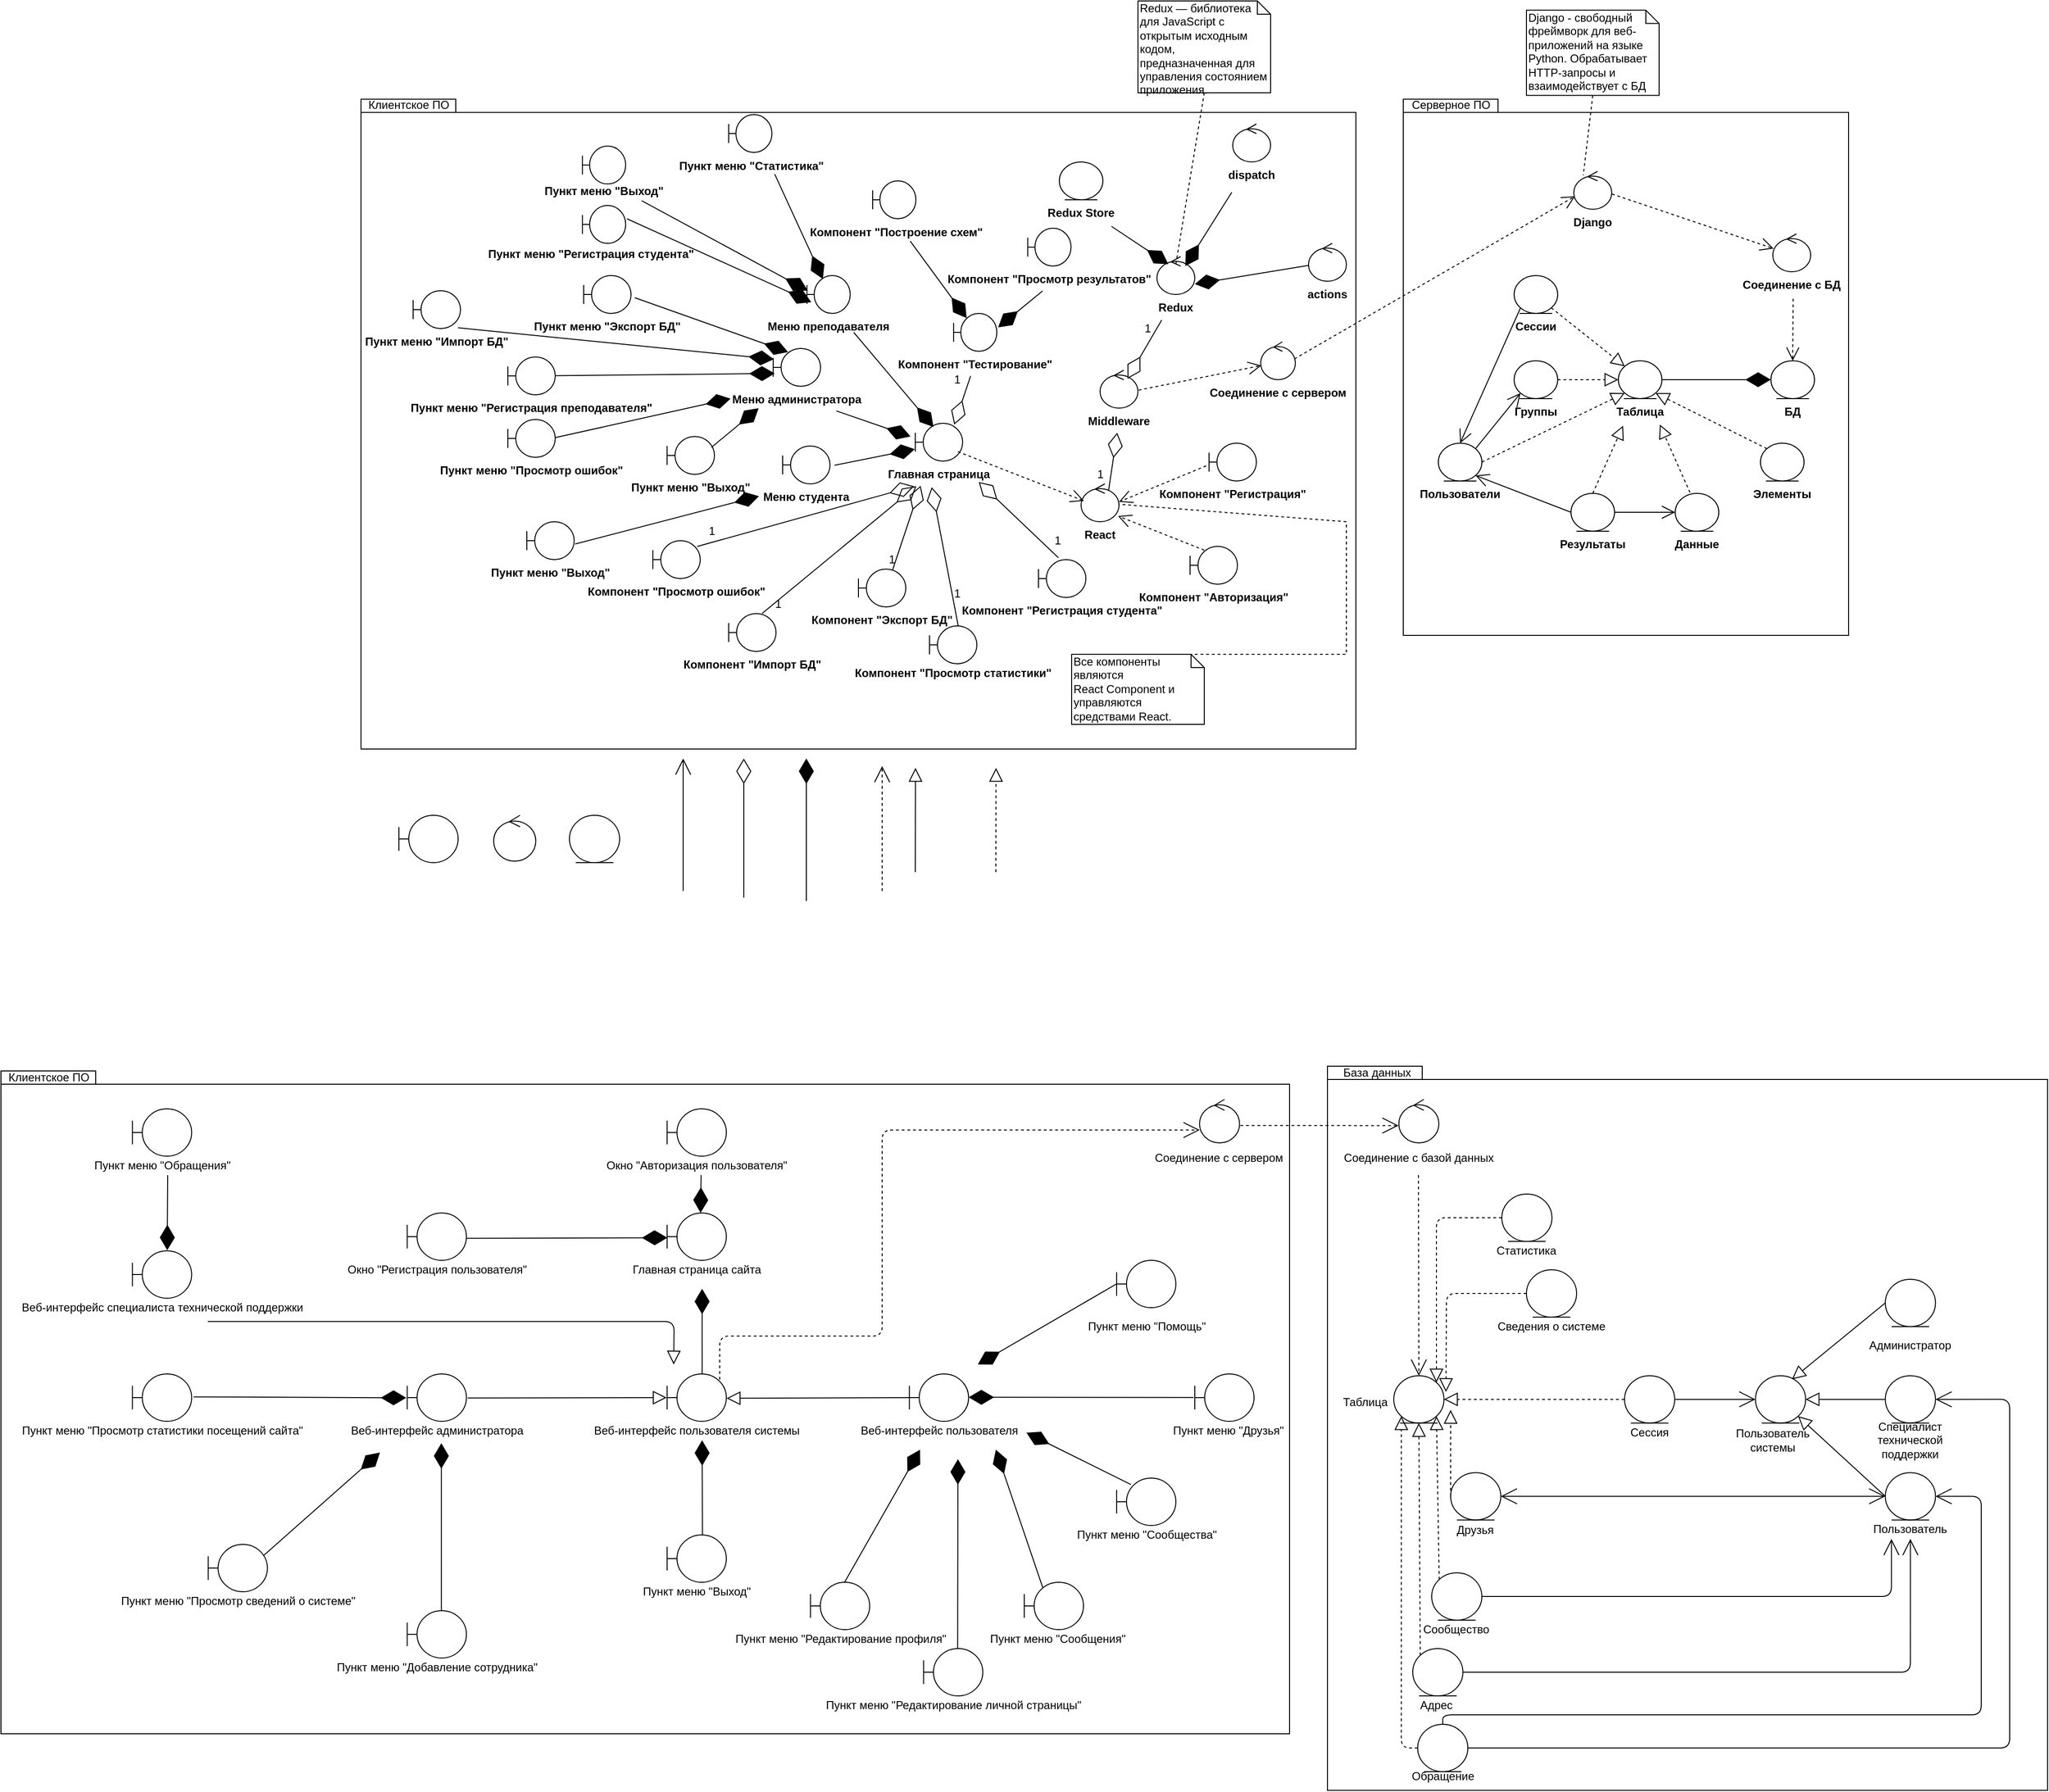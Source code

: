 <mxfile version="13.7.3" type="device" pages="6"><diagram id="pLjNu-OnQUhjL6XtZwIQ" name="Страница 1"><mxGraphModel dx="2557" dy="2181" grid="1" gridSize="10" guides="1" tooltips="1" connect="1" arrows="1" fold="1" page="1" pageScale="1" pageWidth="827" pageHeight="1169" math="0" shadow="0"><root><mxCell id="0"/><mxCell id="1" parent="0"/><mxCell id="J2fOmaChoBbP0g51CSRN-61" value="" style="group" parent="1" vertex="1" connectable="0"><mxGeometry x="1030" y="339.81" width="760" height="760" as="geometry"/></mxCell><mxCell id="J2fOmaChoBbP0g51CSRN-85" value="" style="group" parent="J2fOmaChoBbP0g51CSRN-61" vertex="1" connectable="0"><mxGeometry y="-8.09" width="760" height="768.09" as="geometry"/></mxCell><mxCell id="J2fOmaChoBbP0g51CSRN-87" value="" style="group" parent="J2fOmaChoBbP0g51CSRN-85" vertex="1" connectable="0"><mxGeometry width="760.0" height="768.09" as="geometry"/></mxCell><mxCell id="J2fOmaChoBbP0g51CSRN-76" value="" style="shape=folder;fontStyle=1;spacingTop=10;tabWidth=100;tabHeight=14;tabPosition=left;html=1;" parent="J2fOmaChoBbP0g51CSRN-87" vertex="1"><mxGeometry y="3.301" width="760.0" height="764.789" as="geometry"/></mxCell><mxCell id="J2fOmaChoBbP0g51CSRN-63" value="База данных" style="text;html=1;align=center;verticalAlign=middle;resizable=0;points=[];autosize=1;" parent="J2fOmaChoBbP0g51CSRN-87" vertex="1"><mxGeometry x="6.502" width="90" height="20" as="geometry"/></mxCell><mxCell id="J2fOmaChoBbP0g51CSRN-36" value="Пользователь системы" style="text;html=1;strokeColor=none;fillColor=none;align=center;verticalAlign=middle;whiteSpace=wrap;rounded=0;" parent="J2fOmaChoBbP0g51CSRN-87" vertex="1"><mxGeometry x="450.0" y="388.28" width="40" height="20" as="geometry"/></mxCell><mxCell id="J2fOmaChoBbP0g51CSRN-49" value="" style="ellipse;shape=umlEntity;whiteSpace=wrap;html=1;" parent="J2fOmaChoBbP0g51CSRN-61" vertex="1"><mxGeometry x="90.0" y="610.19" width="52.94" height="50" as="geometry"/></mxCell><mxCell id="J2fOmaChoBbP0g51CSRN-43" value="" style="ellipse;shape=umlEntity;whiteSpace=wrap;html=1;" parent="J2fOmaChoBbP0g51CSRN-61" vertex="1"><mxGeometry x="110.0" y="530.19" width="52.94" height="50" as="geometry"/></mxCell><mxCell id="J2fOmaChoBbP0g51CSRN-28" value="Таблица" style="text;html=1;strokeColor=none;fillColor=none;align=center;verticalAlign=middle;whiteSpace=wrap;rounded=0;" parent="J2fOmaChoBbP0g51CSRN-61" vertex="1"><mxGeometry x="20.0" y="340.1" width="40" height="20" as="geometry"/></mxCell><mxCell id="J2fOmaChoBbP0g51CSRN-44" value="Сообщество" style="text;html=1;strokeColor=none;fillColor=none;align=center;verticalAlign=middle;whiteSpace=wrap;rounded=0;" parent="J2fOmaChoBbP0g51CSRN-61" vertex="1"><mxGeometry x="116.47" y="580.19" width="40" height="20" as="geometry"/></mxCell><mxCell id="J2fOmaChoBbP0g51CSRN-40" value="" style="ellipse;shape=umlEntity;whiteSpace=wrap;html=1;" parent="J2fOmaChoBbP0g51CSRN-61" vertex="1"><mxGeometry x="313.53" y="322.01" width="52.94" height="50" as="geometry"/></mxCell><mxCell id="J2fOmaChoBbP0g51CSRN-41" value="Сессия" style="text;html=1;strokeColor=none;fillColor=none;align=center;verticalAlign=middle;whiteSpace=wrap;rounded=0;" parent="J2fOmaChoBbP0g51CSRN-61" vertex="1"><mxGeometry x="320" y="372.01" width="40" height="20" as="geometry"/></mxCell><mxCell id="J2fOmaChoBbP0g51CSRN-45" value="" style="ellipse;shape=umlEntity;whiteSpace=wrap;html=1;" parent="J2fOmaChoBbP0g51CSRN-61" vertex="1"><mxGeometry x="130.0" y="424.43" width="52.94" height="50" as="geometry"/></mxCell><mxCell id="J2fOmaChoBbP0g51CSRN-46" value="Друзья" style="text;html=1;strokeColor=none;fillColor=none;align=center;verticalAlign=middle;whiteSpace=wrap;rounded=0;" parent="J2fOmaChoBbP0g51CSRN-61" vertex="1"><mxGeometry x="136.47" y="480.19" width="40" height="10" as="geometry"/></mxCell><mxCell id="J2fOmaChoBbP0g51CSRN-35" value="" style="ellipse;shape=umlEntity;whiteSpace=wrap;html=1;" parent="J2fOmaChoBbP0g51CSRN-61" vertex="1"><mxGeometry x="451.69" y="322.01" width="52.94" height="50" as="geometry"/></mxCell><mxCell id="J2fOmaChoBbP0g51CSRN-42" value="" style="endArrow=open;html=1;endFill=0;strokeWidth=1;endSize=15;entryX=0;entryY=0.5;entryDx=0;entryDy=0;exitX=1;exitY=0.5;exitDx=0;exitDy=0;" parent="J2fOmaChoBbP0g51CSRN-61" source="J2fOmaChoBbP0g51CSRN-40" target="J2fOmaChoBbP0g51CSRN-35" edge="1"><mxGeometry width="50" height="50" relative="1" as="geometry"><mxPoint x="-288.31" y="220.19" as="sourcePoint"/><mxPoint x="-288.31" y="80.19" as="targetPoint"/></mxGeometry></mxCell><mxCell id="J2fOmaChoBbP0g51CSRN-32" value="Специалист технической поддержки" style="text;html=1;strokeColor=none;fillColor=none;align=center;verticalAlign=middle;whiteSpace=wrap;rounded=0;" parent="J2fOmaChoBbP0g51CSRN-61" vertex="1"><mxGeometry x="595.22" y="380.19" width="40" height="20" as="geometry"/></mxCell><mxCell id="J2fOmaChoBbP0g51CSRN-31" value="" style="ellipse;shape=umlEntity;whiteSpace=wrap;html=1;" parent="J2fOmaChoBbP0g51CSRN-61" vertex="1"><mxGeometry x="588.75" y="322.01" width="52.94" height="50" as="geometry"/></mxCell><mxCell id="J2fOmaChoBbP0g51CSRN-38" value="" style="endArrow=block;endFill=0;endSize=12;html=1;entryX=1;entryY=0.5;entryDx=0;entryDy=0;exitX=0;exitY=0.5;exitDx=0;exitDy=0;" parent="J2fOmaChoBbP0g51CSRN-61" source="J2fOmaChoBbP0g51CSRN-31" target="J2fOmaChoBbP0g51CSRN-35" edge="1"><mxGeometry width="160" relative="1" as="geometry"><mxPoint x="598.75" y="225.19" as="sourcePoint"/><mxPoint x="500.283" y="315.81" as="targetPoint"/></mxGeometry></mxCell><mxCell id="J2fOmaChoBbP0g51CSRN-33" value="" style="ellipse;shape=umlEntity;whiteSpace=wrap;html=1;" parent="J2fOmaChoBbP0g51CSRN-61" vertex="1"><mxGeometry x="588.75" y="220.19" width="52.94" height="50" as="geometry"/></mxCell><mxCell id="J2fOmaChoBbP0g51CSRN-34" value="Администратор" style="text;html=1;strokeColor=none;fillColor=none;align=center;verticalAlign=middle;whiteSpace=wrap;rounded=0;" parent="J2fOmaChoBbP0g51CSRN-61" vertex="1"><mxGeometry x="595.22" y="280.19" width="40" height="20" as="geometry"/></mxCell><mxCell id="J2fOmaChoBbP0g51CSRN-37" value="" style="endArrow=block;endFill=0;endSize=12;html=1;entryX=0.729;entryY=0.076;entryDx=0;entryDy=0;entryPerimeter=0;exitX=0;exitY=0.5;exitDx=0;exitDy=0;" parent="J2fOmaChoBbP0g51CSRN-61" source="J2fOmaChoBbP0g51CSRN-33" target="J2fOmaChoBbP0g51CSRN-35" edge="1"><mxGeometry width="160" relative="1" as="geometry"><mxPoint x="-43.31" y="200.19" as="sourcePoint"/><mxPoint x="-43.09" y="90.194" as="targetPoint"/></mxGeometry></mxCell><mxCell id="J2fOmaChoBbP0g51CSRN-79" value="" style="ellipse;shape=umlEntity;whiteSpace=wrap;html=1;" parent="J2fOmaChoBbP0g51CSRN-61" vertex="1"><mxGeometry x="184.0" y="130.19" width="52.94" height="50" as="geometry"/></mxCell><mxCell id="J2fOmaChoBbP0g51CSRN-80" value="Статистика" style="text;html=1;strokeColor=none;fillColor=none;align=center;verticalAlign=middle;whiteSpace=wrap;rounded=0;" parent="J2fOmaChoBbP0g51CSRN-61" vertex="1"><mxGeometry x="190.47" y="180.19" width="40" height="20" as="geometry"/></mxCell><mxCell id="J2fOmaChoBbP0g51CSRN-82" value="" style="ellipse;shape=umlEntity;whiteSpace=wrap;html=1;" parent="J2fOmaChoBbP0g51CSRN-61" vertex="1"><mxGeometry x="210" y="210.19" width="52.94" height="50" as="geometry"/></mxCell><mxCell id="J2fOmaChoBbP0g51CSRN-83" value="Сведения о системе" style="text;html=1;strokeColor=none;fillColor=none;align=center;verticalAlign=middle;rounded=0;" parent="J2fOmaChoBbP0g51CSRN-61" vertex="1"><mxGeometry x="216.47" y="260.19" width="40" height="20" as="geometry"/></mxCell><mxCell id="J2fOmaChoBbP0g51CSRN-67" value="" style="group" parent="1" vertex="1" connectable="0"><mxGeometry x="-370" y="300" width="1360" height="740" as="geometry"/></mxCell><mxCell id="J2fOmaChoBbP0g51CSRN-68" value="" style="shape=folder;fontStyle=1;spacingTop=10;tabWidth=100;tabHeight=14;tabPosition=left;html=1;" parent="J2fOmaChoBbP0g51CSRN-67" vertex="1"><mxGeometry y="40" width="1360" height="700" as="geometry"/></mxCell><mxCell id="J2fOmaChoBbP0g51CSRN-69" value="Клиентское ПО" style="text;html=1;align=left;verticalAlign=middle;resizable=0;points=[];autosize=1;" parent="J2fOmaChoBbP0g51CSRN-67" vertex="1"><mxGeometry x="6.468" y="37" width="100" height="20" as="geometry"/></mxCell><mxCell id="WHLjaSzCYxSgsFIV2-Wx-214" value="" style="shape=umlBoundary;whiteSpace=wrap;html=1;" parent="J2fOmaChoBbP0g51CSRN-67" vertex="1"><mxGeometry x="703.09" y="80" width="62.5" height="50" as="geometry"/></mxCell><mxCell id="WHLjaSzCYxSgsFIV2-Wx-215" value="Окно &quot;Авторизация пользователя&quot;" style="text;html=1;align=center;verticalAlign=middle;resizable=0;points=[];autosize=1;" parent="J2fOmaChoBbP0g51CSRN-67" vertex="1"><mxGeometry x="629.34" y="130" width="210" height="20" as="geometry"/></mxCell><mxCell id="J2fOmaChoBbP0g51CSRN-18" value="" style="shape=umlBoundary;whiteSpace=wrap;html=1;" parent="J2fOmaChoBbP0g51CSRN-67" vertex="1"><mxGeometry x="138.75" y="80" width="62.5" height="50" as="geometry"/></mxCell><mxCell id="J2fOmaChoBbP0g51CSRN-19" value="Пункт меню &quot;Обращения&quot;" style="text;html=1;align=center;verticalAlign=middle;resizable=0;points=[];autosize=1;" parent="J2fOmaChoBbP0g51CSRN-67" vertex="1"><mxGeometry x="90.0" y="130" width="160" height="20" as="geometry"/></mxCell><mxCell id="1PtpdV-EqUcR-Alz1iSU-4" value="" style="ellipse;shape=umlEntity;whiteSpace=wrap;html=1;" parent="1" vertex="1"><mxGeometry x="1618.75" y="764.24" width="52.94" height="50" as="geometry"/></mxCell><mxCell id="1PtpdV-EqUcR-Alz1iSU-5" value="" style="endArrow=open;html=1;endFill=0;strokeWidth=1;endSize=15;" parent="1" edge="1"><mxGeometry width="50" height="50" relative="1" as="geometry"><mxPoint x="350" y="150" as="sourcePoint"/><mxPoint x="350" y="10" as="targetPoint"/></mxGeometry></mxCell><mxCell id="WHLjaSzCYxSgsFIV2-Wx-1" value="" style="group" parent="1" vertex="1" connectable="0"><mxGeometry x="1110" y="-690.19" width="470" height="570.19" as="geometry"/></mxCell><mxCell id="WHLjaSzCYxSgsFIV2-Wx-2" value="" style="shape=folder;fontStyle=1;spacingTop=10;tabWidth=100;tabHeight=14;tabPosition=left;html=1;" parent="WHLjaSzCYxSgsFIV2-Wx-1" vertex="1"><mxGeometry y="4.0" width="470" height="566.19" as="geometry"/></mxCell><mxCell id="WHLjaSzCYxSgsFIV2-Wx-3" value="Серверное ПО" style="text;html=1;align=center;verticalAlign=middle;resizable=0;points=[];autosize=1;" parent="WHLjaSzCYxSgsFIV2-Wx-1" vertex="1"><mxGeometry width="100" height="20" as="geometry"/></mxCell><mxCell id="WHLjaSzCYxSgsFIV2-Wx-4" value="" style="group" parent="WHLjaSzCYxSgsFIV2-Wx-1" vertex="1" connectable="0"><mxGeometry x="371" y="280.19" width="80" height="66" as="geometry"/></mxCell><mxCell id="WHLjaSzCYxSgsFIV2-Wx-5" value="" style="ellipse;shape=umlEntity;whiteSpace=wrap;html=1;" parent="WHLjaSzCYxSgsFIV2-Wx-4" vertex="1"><mxGeometry x="17" width="46" height="40" as="geometry"/></mxCell><mxCell id="WHLjaSzCYxSgsFIV2-Wx-6" value="БД" style="text;align=center;fontStyle=1;verticalAlign=middle;spacingLeft=3;spacingRight=3;strokeColor=none;rotatable=0;points=[[0,0.5],[1,0.5]];portConstraint=eastwest;" parent="WHLjaSzCYxSgsFIV2-Wx-4" vertex="1"><mxGeometry y="40" width="80" height="26" as="geometry"/></mxCell><mxCell id="WHLjaSzCYxSgsFIV2-Wx-7" value="" style="group" parent="1" vertex="1" connectable="0"><mxGeometry x="430" y="-700" width="630" height="700" as="geometry"/></mxCell><mxCell id="WHLjaSzCYxSgsFIV2-Wx-8" value="" style="shape=folder;fontStyle=1;spacingTop=10;tabWidth=100;tabHeight=14;tabPosition=left;html=1;" parent="WHLjaSzCYxSgsFIV2-Wx-7" vertex="1"><mxGeometry x="-420" y="13.81" width="1050" height="686.19" as="geometry"/></mxCell><mxCell id="WHLjaSzCYxSgsFIV2-Wx-9" value="" style="group" parent="WHLjaSzCYxSgsFIV2-Wx-7" vertex="1" connectable="0"><mxGeometry x="511.304" y="270" width="73.043" height="66" as="geometry"/></mxCell><mxCell id="WHLjaSzCYxSgsFIV2-Wx-10" value="" style="ellipse;shape=umlControl;whiteSpace=wrap;html=1;" parent="WHLjaSzCYxSgsFIV2-Wx-9" vertex="1"><mxGeometry x="18.261" width="36.522" height="40" as="geometry"/></mxCell><mxCell id="WHLjaSzCYxSgsFIV2-Wx-11" value="Соединение с сервером" style="text;align=center;fontStyle=1;verticalAlign=middle;spacingLeft=3;spacingRight=3;strokeColor=none;rotatable=0;points=[[0,0.5],[1,0.5]];portConstraint=eastwest;" parent="WHLjaSzCYxSgsFIV2-Wx-9" vertex="1"><mxGeometry y="40" width="73.043" height="26" as="geometry"/></mxCell><mxCell id="WHLjaSzCYxSgsFIV2-Wx-12" value="1" style="text;html=1;align=center;verticalAlign=middle;resizable=0;points=[];autosize=1;" parent="WHLjaSzCYxSgsFIV2-Wx-7" vertex="1"><mxGeometry x="305.003" y="470" width="20" height="20" as="geometry"/></mxCell><mxCell id="WHLjaSzCYxSgsFIV2-Wx-13" value="1" style="text;html=1;align=center;verticalAlign=middle;resizable=0;points=[];autosize=1;" parent="WHLjaSzCYxSgsFIV2-Wx-7" vertex="1"><mxGeometry x="199.128" y="526" width="20" height="20" as="geometry"/></mxCell><mxCell id="WHLjaSzCYxSgsFIV2-Wx-14" value="1" style="text;html=1;align=center;verticalAlign=middle;resizable=0;points=[];autosize=1;" parent="WHLjaSzCYxSgsFIV2-Wx-7" vertex="1"><mxGeometry x="199.127" y="300" width="20" height="20" as="geometry"/></mxCell><mxCell id="WHLjaSzCYxSgsFIV2-Wx-15" value="" style="shape=umlBoundary;whiteSpace=wrap;html=1;" parent="WHLjaSzCYxSgsFIV2-Wx-7" vertex="1"><mxGeometry x="120.001" y="100" width="45.652" height="40" as="geometry"/></mxCell><mxCell id="WHLjaSzCYxSgsFIV2-Wx-16" value="" style="shape=umlBoundary;whiteSpace=wrap;html=1;" parent="WHLjaSzCYxSgsFIV2-Wx-7" vertex="1"><mxGeometry x="180" y="570" width="50" height="40" as="geometry"/></mxCell><mxCell id="WHLjaSzCYxSgsFIV2-Wx-17" value="" style="shape=umlBoundary;whiteSpace=wrap;html=1;" parent="WHLjaSzCYxSgsFIV2-Wx-7" vertex="1"><mxGeometry x="50.651" y="200" width="45.652" height="40" as="geometry"/></mxCell><mxCell id="WHLjaSzCYxSgsFIV2-Wx-18" value="" style="group" parent="WHLjaSzCYxSgsFIV2-Wx-7" vertex="1" connectable="0"><mxGeometry x="280" y="500" width="80" height="66" as="geometry"/></mxCell><mxCell id="WHLjaSzCYxSgsFIV2-Wx-19" value="" style="shape=umlBoundary;whiteSpace=wrap;html=1;" parent="WHLjaSzCYxSgsFIV2-Wx-18" vertex="1"><mxGeometry x="15" width="50" height="40" as="geometry"/></mxCell><mxCell id="WHLjaSzCYxSgsFIV2-Wx-20" value="Компонент &quot;Регистрация студента&quot;" style="text;align=center;fontStyle=1;verticalAlign=middle;spacingLeft=3;spacingRight=3;strokeColor=none;rotatable=0;points=[[0,0.5],[1,0.5]];portConstraint=eastwest;" parent="WHLjaSzCYxSgsFIV2-Wx-18" vertex="1"><mxGeometry y="40" width="80" height="26" as="geometry"/></mxCell><mxCell id="WHLjaSzCYxSgsFIV2-Wx-21" value="" style="group" parent="WHLjaSzCYxSgsFIV2-Wx-7" vertex="1" connectable="0"><mxGeometry x="270.0" y="150" width="73.043" height="66" as="geometry"/></mxCell><mxCell id="WHLjaSzCYxSgsFIV2-Wx-22" value="" style="shape=umlBoundary;whiteSpace=wrap;html=1;" parent="WHLjaSzCYxSgsFIV2-Wx-21" vertex="1"><mxGeometry x="13.696" width="45.652" height="40" as="geometry"/></mxCell><mxCell id="WHLjaSzCYxSgsFIV2-Wx-23" value="Компонент &quot;Просмотр результатов&quot;" style="text;align=center;fontStyle=1;verticalAlign=middle;spacingLeft=3;spacingRight=3;strokeColor=none;rotatable=0;points=[[0,0.5],[1,0.5]];portConstraint=eastwest;" parent="WHLjaSzCYxSgsFIV2-Wx-21" vertex="1"><mxGeometry y="40" width="73.043" height="26" as="geometry"/></mxCell><mxCell id="WHLjaSzCYxSgsFIV2-Wx-24" value="" style="group" parent="WHLjaSzCYxSgsFIV2-Wx-7" vertex="1" connectable="0"><mxGeometry x="108.48" y="126" width="73.04" height="34" as="geometry"/></mxCell><mxCell id="WHLjaSzCYxSgsFIV2-Wx-25" value="Компонент &quot;Построение схем&quot;" style="text;align=center;fontStyle=1;verticalAlign=middle;spacingLeft=3;spacingRight=3;strokeColor=none;rotatable=0;points=[[0,0.5],[1,0.5]];portConstraint=eastwest;" parent="WHLjaSzCYxSgsFIV2-Wx-24" vertex="1"><mxGeometry y="20.606" width="73.04" height="13.394" as="geometry"/></mxCell><mxCell id="WHLjaSzCYxSgsFIV2-Wx-26" value="" style="group" parent="WHLjaSzCYxSgsFIV2-Wx-7" vertex="1" connectable="0"><mxGeometry x="36.96" y="240" width="73.04" height="16" as="geometry"/></mxCell><mxCell id="WHLjaSzCYxSgsFIV2-Wx-27" value="Меню преподавателя" style="text;align=center;fontStyle=1;verticalAlign=middle;spacingLeft=3;spacingRight=3;strokeColor=none;rotatable=0;points=[[0,0.5],[1,0.5]];portConstraint=eastwest;" parent="WHLjaSzCYxSgsFIV2-Wx-26" vertex="1"><mxGeometry y="9.697" width="73.04" height="6.303" as="geometry"/></mxCell><mxCell id="WHLjaSzCYxSgsFIV2-Wx-28" value="" style="endArrow=diamondThin;endFill=1;endSize=24;html=1;entryX=0.368;entryY=0.091;entryDx=0;entryDy=0;entryPerimeter=0;exitX=0.834;exitY=1.211;exitDx=0;exitDy=0;exitPerimeter=0;" parent="WHLjaSzCYxSgsFIV2-Wx-7" source="WHLjaSzCYxSgsFIV2-Wx-36" target="WHLjaSzCYxSgsFIV2-Wx-17" edge="1"><mxGeometry width="160" relative="1" as="geometry"><mxPoint x="-129.996" y="140.122" as="sourcePoint"/><mxPoint x="-45.79" y="240.0" as="targetPoint"/></mxGeometry></mxCell><mxCell id="WHLjaSzCYxSgsFIV2-Wx-29" value="" style="endArrow=diamondThin;endFill=1;endSize=24;html=1;entryX=0.018;entryY=0.397;entryDx=0;entryDy=0;entryPerimeter=0;exitX=1.043;exitY=1.316;exitDx=0;exitDy=0;exitPerimeter=0;" parent="WHLjaSzCYxSgsFIV2-Wx-7" source="WHLjaSzCYxSgsFIV2-Wx-37" target="WHLjaSzCYxSgsFIV2-Wx-17" edge="1"><mxGeometry width="160" relative="1" as="geometry"><mxPoint x="-89.995" y="219.996" as="sourcePoint"/><mxPoint x="-24.119" y="286.81" as="targetPoint"/></mxGeometry></mxCell><mxCell id="WHLjaSzCYxSgsFIV2-Wx-30" value="" style="group" parent="WHLjaSzCYxSgsFIV2-Wx-7" vertex="1" connectable="0"><mxGeometry y="277" width="80" height="66" as="geometry"/></mxCell><mxCell id="WHLjaSzCYxSgsFIV2-Wx-31" value="" style="shape=umlBoundary;whiteSpace=wrap;html=1;" parent="WHLjaSzCYxSgsFIV2-Wx-30" vertex="1"><mxGeometry x="15" width="50" height="40" as="geometry"/></mxCell><mxCell id="WHLjaSzCYxSgsFIV2-Wx-32" value="Меню администратора" style="text;align=center;fontStyle=1;verticalAlign=middle;spacingLeft=3;spacingRight=3;strokeColor=none;rotatable=0;points=[[0,0.5],[1,0.5]];portConstraint=eastwest;" parent="WHLjaSzCYxSgsFIV2-Wx-30" vertex="1"><mxGeometry y="40" width="80" height="26" as="geometry"/></mxCell><mxCell id="WHLjaSzCYxSgsFIV2-Wx-33" value="" style="shape=umlBoundary;whiteSpace=wrap;html=1;" parent="WHLjaSzCYxSgsFIV2-Wx-7" vertex="1"><mxGeometry x="-31.949" y="30" width="45.652" height="40" as="geometry"/></mxCell><mxCell id="WHLjaSzCYxSgsFIV2-Wx-34" value="" style="group" parent="WHLjaSzCYxSgsFIV2-Wx-7" vertex="1" connectable="0"><mxGeometry x="-44.35" y="56" width="73.04" height="34" as="geometry"/></mxCell><mxCell id="WHLjaSzCYxSgsFIV2-Wx-35" value="" style="group" parent="WHLjaSzCYxSgsFIV2-Wx-34" vertex="1" connectable="0"><mxGeometry width="73.04" height="34" as="geometry"/></mxCell><mxCell id="WHLjaSzCYxSgsFIV2-Wx-36" value="Пункт меню &quot;Статистика&quot;" style="text;align=center;fontStyle=1;verticalAlign=middle;spacingLeft=3;spacingRight=3;strokeColor=none;rotatable=0;points=[[0,0.5],[1,0.5]];portConstraint=eastwest;" parent="WHLjaSzCYxSgsFIV2-Wx-35" vertex="1"><mxGeometry y="20.606" width="73.04" height="13.394" as="geometry"/></mxCell><mxCell id="WHLjaSzCYxSgsFIV2-Wx-37" value="Пункт меню &quot;Выход&quot;" style="text;align=center;fontStyle=1;verticalAlign=middle;spacingLeft=3;spacingRight=3;strokeColor=none;rotatable=0;points=[[0,0.5],[1,0.5]];portConstraint=eastwest;" parent="WHLjaSzCYxSgsFIV2-Wx-7" vertex="1"><mxGeometry x="-200" y="103.306" width="73.04" height="13.394" as="geometry"/></mxCell><mxCell id="WHLjaSzCYxSgsFIV2-Wx-38" value="" style="shape=umlBoundary;whiteSpace=wrap;html=1;" parent="WHLjaSzCYxSgsFIV2-Wx-7" vertex="1"><mxGeometry x="-186.309" y="63.31" width="45.652" height="40" as="geometry"/></mxCell><mxCell id="WHLjaSzCYxSgsFIV2-Wx-39" value="Пункт меню &quot;Регистрация студента&quot;" style="text;align=center;fontStyle=1;verticalAlign=middle;spacingLeft=3;spacingRight=3;strokeColor=none;rotatable=0;points=[[0,0.5],[1,0.5]];portConstraint=eastwest;" parent="WHLjaSzCYxSgsFIV2-Wx-7" vertex="1"><mxGeometry x="-213.7" y="169.996" width="73.04" height="13.394" as="geometry"/></mxCell><mxCell id="WHLjaSzCYxSgsFIV2-Wx-40" value="" style="group" parent="WHLjaSzCYxSgsFIV2-Wx-7" vertex="1" connectable="0"><mxGeometry x="-200" y="200" width="80" height="66" as="geometry"/></mxCell><mxCell id="WHLjaSzCYxSgsFIV2-Wx-41" value="" style="shape=umlBoundary;whiteSpace=wrap;html=1;" parent="WHLjaSzCYxSgsFIV2-Wx-40" vertex="1"><mxGeometry x="15" width="50" height="40" as="geometry"/></mxCell><mxCell id="WHLjaSzCYxSgsFIV2-Wx-42" value="Пункт меню &quot;Экспорт БД&quot;" style="text;align=center;fontStyle=1;verticalAlign=middle;spacingLeft=3;spacingRight=3;strokeColor=none;rotatable=0;points=[[0,0.5],[1,0.5]];portConstraint=eastwest;" parent="WHLjaSzCYxSgsFIV2-Wx-40" vertex="1"><mxGeometry y="40" width="80" height="26" as="geometry"/></mxCell><mxCell id="WHLjaSzCYxSgsFIV2-Wx-43" value="" style="group" parent="WHLjaSzCYxSgsFIV2-Wx-7" vertex="1" connectable="0"><mxGeometry x="-280" y="286" width="80" height="66" as="geometry"/></mxCell><mxCell id="WHLjaSzCYxSgsFIV2-Wx-44" value="" style="shape=umlBoundary;whiteSpace=wrap;html=1;" parent="WHLjaSzCYxSgsFIV2-Wx-43" vertex="1"><mxGeometry x="15" width="50" height="40" as="geometry"/></mxCell><mxCell id="WHLjaSzCYxSgsFIV2-Wx-45" value="Пункт меню &quot;Регистрация преподавателя&quot;" style="text;align=center;fontStyle=1;verticalAlign=middle;spacingLeft=3;spacingRight=3;strokeColor=none;rotatable=0;points=[[0,0.5],[1,0.5]];portConstraint=eastwest;" parent="WHLjaSzCYxSgsFIV2-Wx-43" vertex="1"><mxGeometry y="40" width="80" height="26" as="geometry"/></mxCell><mxCell id="WHLjaSzCYxSgsFIV2-Wx-46" value="" style="group" parent="WHLjaSzCYxSgsFIV2-Wx-7" vertex="1" connectable="0"><mxGeometry x="-111.95" y="370" width="80" height="66" as="geometry"/></mxCell><mxCell id="WHLjaSzCYxSgsFIV2-Wx-47" value="" style="shape=umlBoundary;whiteSpace=wrap;html=1;" parent="WHLjaSzCYxSgsFIV2-Wx-46" vertex="1"><mxGeometry x="15" width="50" height="40" as="geometry"/></mxCell><mxCell id="WHLjaSzCYxSgsFIV2-Wx-48" value="Пункт меню &quot;Выход&quot;" style="text;align=center;fontStyle=1;verticalAlign=middle;spacingLeft=3;spacingRight=3;strokeColor=none;rotatable=0;points=[[0,0.5],[1,0.5]];portConstraint=eastwest;" parent="WHLjaSzCYxSgsFIV2-Wx-46" vertex="1"><mxGeometry y="40" width="80" height="26" as="geometry"/></mxCell><mxCell id="WHLjaSzCYxSgsFIV2-Wx-49" value="" style="group" parent="WHLjaSzCYxSgsFIV2-Wx-7" vertex="1" connectable="0"><mxGeometry x="10" y="380" width="80" height="66" as="geometry"/></mxCell><mxCell id="WHLjaSzCYxSgsFIV2-Wx-50" value="" style="shape=umlBoundary;whiteSpace=wrap;html=1;" parent="WHLjaSzCYxSgsFIV2-Wx-49" vertex="1"><mxGeometry x="15" width="50" height="40" as="geometry"/></mxCell><mxCell id="WHLjaSzCYxSgsFIV2-Wx-51" value="Меню студента" style="text;align=center;fontStyle=1;verticalAlign=middle;spacingLeft=3;spacingRight=3;strokeColor=none;rotatable=0;points=[[0,0.5],[1,0.5]];portConstraint=eastwest;" parent="WHLjaSzCYxSgsFIV2-Wx-49" vertex="1"><mxGeometry y="40" width="80" height="26" as="geometry"/></mxCell><mxCell id="WHLjaSzCYxSgsFIV2-Wx-52" value="" style="endArrow=diamondThin;endFill=1;endSize=24;html=1;entryX=0.315;entryY=0.096;entryDx=0;entryDy=0;entryPerimeter=0;exitX=1.078;exitY=0.585;exitDx=0;exitDy=0;exitPerimeter=0;" parent="WHLjaSzCYxSgsFIV2-Wx-7" source="WHLjaSzCYxSgsFIV2-Wx-41" target="WHLjaSzCYxSgsFIV2-Wx-31" edge="1"><mxGeometry width="160" relative="1" as="geometry"><mxPoint x="-129.996" y="266.002" as="sourcePoint"/><mxPoint x="-45.79" y="365.88" as="targetPoint"/></mxGeometry></mxCell><mxCell id="WHLjaSzCYxSgsFIV2-Wx-53" value="" style="endArrow=diamondThin;endFill=1;endSize=24;html=1;entryX=0.014;entryY=0.284;entryDx=0;entryDy=0;entryPerimeter=0;exitX=0.779;exitY=-0.032;exitDx=0;exitDy=0;exitPerimeter=0;" parent="WHLjaSzCYxSgsFIV2-Wx-7" source="WHLjaSzCYxSgsFIV2-Wx-57" target="WHLjaSzCYxSgsFIV2-Wx-31" edge="1"><mxGeometry width="160" relative="1" as="geometry"><mxPoint x="-200.0" y="277.0" as="sourcePoint"/><mxPoint x="-38.15" y="334.44" as="targetPoint"/></mxGeometry></mxCell><mxCell id="WHLjaSzCYxSgsFIV2-Wx-54" value="" style="endArrow=diamondThin;endFill=1;endSize=24;html=1;entryX=0.033;entryY=0.66;entryDx=0;entryDy=0;entryPerimeter=0;" parent="WHLjaSzCYxSgsFIV2-Wx-7" source="WHLjaSzCYxSgsFIV2-Wx-44" target="WHLjaSzCYxSgsFIV2-Wx-31" edge="1"><mxGeometry width="160" relative="1" as="geometry"><mxPoint x="-186.31" y="300.0" as="sourcePoint"/><mxPoint x="-24.46" y="357.44" as="targetPoint"/></mxGeometry></mxCell><mxCell id="WHLjaSzCYxSgsFIV2-Wx-55" value="" style="group" parent="WHLjaSzCYxSgsFIV2-Wx-7" vertex="1" connectable="0"><mxGeometry x="-380" y="216" width="80" height="66" as="geometry"/></mxCell><mxCell id="WHLjaSzCYxSgsFIV2-Wx-56" value="" style="shape=umlBoundary;whiteSpace=wrap;html=1;" parent="WHLjaSzCYxSgsFIV2-Wx-55" vertex="1"><mxGeometry x="15" width="50" height="40" as="geometry"/></mxCell><mxCell id="WHLjaSzCYxSgsFIV2-Wx-57" value="Пункт меню &quot;Импорт БД&quot;" style="text;align=center;fontStyle=1;verticalAlign=middle;spacingLeft=3;spacingRight=3;strokeColor=none;rotatable=0;points=[[0,0.5],[1,0.5]];portConstraint=eastwest;" parent="WHLjaSzCYxSgsFIV2-Wx-55" vertex="1"><mxGeometry y="40" width="80" height="26" as="geometry"/></mxCell><mxCell id="WHLjaSzCYxSgsFIV2-Wx-58" value="" style="group" parent="WHLjaSzCYxSgsFIV2-Wx-7" vertex="1" connectable="0"><mxGeometry x="-280" y="352" width="80" height="66" as="geometry"/></mxCell><mxCell id="WHLjaSzCYxSgsFIV2-Wx-59" value="" style="shape=umlBoundary;whiteSpace=wrap;html=1;" parent="WHLjaSzCYxSgsFIV2-Wx-58" vertex="1"><mxGeometry x="15" width="50" height="40" as="geometry"/></mxCell><mxCell id="WHLjaSzCYxSgsFIV2-Wx-60" value="Пункт меню &quot;Просмотр ошибок&quot;" style="text;align=center;fontStyle=1;verticalAlign=middle;spacingLeft=3;spacingRight=3;strokeColor=none;rotatable=0;points=[[0,0.5],[1,0.5]];portConstraint=eastwest;" parent="WHLjaSzCYxSgsFIV2-Wx-58" vertex="1"><mxGeometry y="40" width="80" height="26" as="geometry"/></mxCell><mxCell id="WHLjaSzCYxSgsFIV2-Wx-61" value="" style="endArrow=diamondThin;endFill=1;endSize=24;html=1;entryX=-0.004;entryY=0.889;entryDx=0;entryDy=0;entryPerimeter=0;exitX=0.935;exitY=0.288;exitDx=0;exitDy=0;exitPerimeter=0;" parent="WHLjaSzCYxSgsFIV2-Wx-7" source="WHLjaSzCYxSgsFIV2-Wx-47" target="WHLjaSzCYxSgsFIV2-Wx-32" edge="1"><mxGeometry width="160" relative="1" as="geometry"><mxPoint x="94.924" y="353.062" as="sourcePoint"/><mxPoint x="179.13" y="452.94" as="targetPoint"/></mxGeometry></mxCell><mxCell id="WHLjaSzCYxSgsFIV2-Wx-62" value="" style="endArrow=diamondThin;endFill=1;endSize=24;html=1;exitX=1.019;exitY=0.588;exitDx=0;exitDy=0;exitPerimeter=0;" parent="WHLjaSzCYxSgsFIV2-Wx-7" source="WHLjaSzCYxSgsFIV2-Wx-67" edge="1"><mxGeometry width="160" relative="1" as="geometry"><mxPoint x="-263.58" y="507.7" as="sourcePoint"/><mxPoint y="433" as="targetPoint"/></mxGeometry></mxCell><mxCell id="WHLjaSzCYxSgsFIV2-Wx-63" value="" style="endArrow=diamondThin;endFill=1;endSize=24;html=1;exitX=1.002;exitY=0.479;exitDx=0;exitDy=0;exitPerimeter=0;" parent="WHLjaSzCYxSgsFIV2-Wx-7" source="WHLjaSzCYxSgsFIV2-Wx-59" edge="1"><mxGeometry width="160" relative="1" as="geometry"><mxPoint x="-320.0" y="494.11" as="sourcePoint"/><mxPoint x="-30" y="330" as="targetPoint"/></mxGeometry></mxCell><mxCell id="WHLjaSzCYxSgsFIV2-Wx-64" value="" style="group" parent="WHLjaSzCYxSgsFIV2-Wx-7" vertex="1" connectable="0"><mxGeometry x="165" y="566" width="80" height="66" as="geometry"/></mxCell><mxCell id="WHLjaSzCYxSgsFIV2-Wx-65" value="Компонент &quot;Просмотр статистики&quot;" style="text;align=center;fontStyle=1;verticalAlign=middle;spacingLeft=3;spacingRight=3;strokeColor=none;rotatable=0;points=[[0,0.5],[1,0.5]];portConstraint=eastwest;" parent="WHLjaSzCYxSgsFIV2-Wx-64" vertex="1"><mxGeometry y="40" width="80" height="26" as="geometry"/></mxCell><mxCell id="WHLjaSzCYxSgsFIV2-Wx-66" value="" style="group" parent="WHLjaSzCYxSgsFIV2-Wx-7" vertex="1" connectable="0"><mxGeometry x="-260" y="460" width="80" height="66" as="geometry"/></mxCell><mxCell id="WHLjaSzCYxSgsFIV2-Wx-67" value="" style="shape=umlBoundary;whiteSpace=wrap;html=1;" parent="WHLjaSzCYxSgsFIV2-Wx-66" vertex="1"><mxGeometry x="15" width="50" height="40" as="geometry"/></mxCell><mxCell id="WHLjaSzCYxSgsFIV2-Wx-68" value="Пункт меню &quot;Выход&quot;" style="text;align=center;fontStyle=1;verticalAlign=middle;spacingLeft=3;spacingRight=3;strokeColor=none;rotatable=0;points=[[0,0.5],[1,0.5]];portConstraint=eastwest;" parent="WHLjaSzCYxSgsFIV2-Wx-66" vertex="1"><mxGeometry y="40" width="80" height="26" as="geometry"/></mxCell><mxCell id="WHLjaSzCYxSgsFIV2-Wx-69" value="" style="group" parent="WHLjaSzCYxSgsFIV2-Wx-7" vertex="1" connectable="0"><mxGeometry x="-126.96" y="480" width="80" height="66" as="geometry"/></mxCell><mxCell id="WHLjaSzCYxSgsFIV2-Wx-70" value="" style="shape=umlBoundary;whiteSpace=wrap;html=1;" parent="WHLjaSzCYxSgsFIV2-Wx-69" vertex="1"><mxGeometry x="15" width="50" height="40" as="geometry"/></mxCell><mxCell id="WHLjaSzCYxSgsFIV2-Wx-71" value="Компонент &quot;Просмотр ошибок&quot;" style="text;align=center;fontStyle=1;verticalAlign=middle;spacingLeft=3;spacingRight=3;strokeColor=none;rotatable=0;points=[[0,0.5],[1,0.5]];portConstraint=eastwest;" parent="WHLjaSzCYxSgsFIV2-Wx-69" vertex="1"><mxGeometry y="40" width="80" height="26" as="geometry"/></mxCell><mxCell id="WHLjaSzCYxSgsFIV2-Wx-72" value="" style="group" parent="WHLjaSzCYxSgsFIV2-Wx-7" vertex="1" connectable="0"><mxGeometry x="-46.96" y="557" width="80" height="66" as="geometry"/></mxCell><mxCell id="WHLjaSzCYxSgsFIV2-Wx-73" value="" style="shape=umlBoundary;whiteSpace=wrap;html=1;" parent="WHLjaSzCYxSgsFIV2-Wx-72" vertex="1"><mxGeometry x="15" width="50" height="40" as="geometry"/></mxCell><mxCell id="WHLjaSzCYxSgsFIV2-Wx-74" value="Компонент &quot;Импорт БД&quot;" style="text;align=center;fontStyle=1;verticalAlign=middle;spacingLeft=3;spacingRight=3;strokeColor=none;rotatable=0;points=[[0,0.5],[1,0.5]];portConstraint=eastwest;" parent="WHLjaSzCYxSgsFIV2-Wx-72" vertex="1"><mxGeometry y="40" width="80" height="26" as="geometry"/></mxCell><mxCell id="WHLjaSzCYxSgsFIV2-Wx-75" value="" style="group" parent="WHLjaSzCYxSgsFIV2-Wx-7" vertex="1" connectable="0"><mxGeometry x="90.0" y="510" width="80" height="66" as="geometry"/></mxCell><mxCell id="WHLjaSzCYxSgsFIV2-Wx-76" value="" style="shape=umlBoundary;whiteSpace=wrap;html=1;" parent="WHLjaSzCYxSgsFIV2-Wx-75" vertex="1"><mxGeometry x="15" width="50" height="40" as="geometry"/></mxCell><mxCell id="WHLjaSzCYxSgsFIV2-Wx-77" value="Компонент &quot;Экспорт БД&quot;" style="text;align=center;fontStyle=1;verticalAlign=middle;spacingLeft=3;spacingRight=3;strokeColor=none;rotatable=0;points=[[0,0.5],[1,0.5]];portConstraint=eastwest;" parent="WHLjaSzCYxSgsFIV2-Wx-75" vertex="1"><mxGeometry y="40" width="80" height="26" as="geometry"/></mxCell><mxCell id="WHLjaSzCYxSgsFIV2-Wx-78" value="1" style="text;html=1;align=center;verticalAlign=middle;resizable=0;points=[];autosize=1;" parent="WHLjaSzCYxSgsFIV2-Wx-7" vertex="1"><mxGeometry x="129.998" y="490" width="20" height="20" as="geometry"/></mxCell><mxCell id="WHLjaSzCYxSgsFIV2-Wx-79" value="1" style="text;html=1;align=center;verticalAlign=middle;resizable=0;points=[];autosize=1;" parent="WHLjaSzCYxSgsFIV2-Wx-7" vertex="1"><mxGeometry x="9.998" y="537" width="20" height="20" as="geometry"/></mxCell><mxCell id="WHLjaSzCYxSgsFIV2-Wx-80" value="" style="endArrow=diamondThin;endFill=0;endSize=24;html=1;exitX=0.725;exitY=0.175;exitDx=0;exitDy=0;exitPerimeter=0;" parent="1" source="WHLjaSzCYxSgsFIV2-Wx-82" target="WHLjaSzCYxSgsFIV2-Wx-86" edge="1"><mxGeometry width="160" relative="1" as="geometry"><mxPoint x="590" y="-440" as="sourcePoint"/><mxPoint x="809.04" y="-331.01" as="targetPoint"/></mxGeometry></mxCell><mxCell id="WHLjaSzCYxSgsFIV2-Wx-81" value="" style="group" parent="1" vertex="1" connectable="0"><mxGeometry x="750" y="-280" width="80" height="66" as="geometry"/></mxCell><mxCell id="WHLjaSzCYxSgsFIV2-Wx-82" value="" style="ellipse;shape=umlControl;whiteSpace=wrap;html=1;" parent="WHLjaSzCYxSgsFIV2-Wx-81" vertex="1"><mxGeometry x="20" width="40" height="40" as="geometry"/></mxCell><mxCell id="WHLjaSzCYxSgsFIV2-Wx-83" value="React" style="text;align=center;fontStyle=1;verticalAlign=middle;spacingLeft=3;spacingRight=3;strokeColor=none;rotatable=0;points=[[0,0.5],[1,0.5]];portConstraint=eastwest;" parent="WHLjaSzCYxSgsFIV2-Wx-81" vertex="1"><mxGeometry y="40" width="80" height="26" as="geometry"/></mxCell><mxCell id="WHLjaSzCYxSgsFIV2-Wx-84" value="" style="group" parent="1" vertex="1" connectable="0"><mxGeometry x="770" y="-400" width="80" height="66" as="geometry"/></mxCell><mxCell id="WHLjaSzCYxSgsFIV2-Wx-85" value="" style="ellipse;shape=umlControl;whiteSpace=wrap;html=1;" parent="WHLjaSzCYxSgsFIV2-Wx-84" vertex="1"><mxGeometry x="20" width="40" height="40" as="geometry"/></mxCell><mxCell id="WHLjaSzCYxSgsFIV2-Wx-86" value="Middleware" style="text;align=center;fontStyle=1;verticalAlign=middle;spacingLeft=3;spacingRight=3;strokeColor=none;rotatable=0;points=[[0,0.5],[1,0.5]];portConstraint=eastwest;" parent="WHLjaSzCYxSgsFIV2-Wx-84" vertex="1"><mxGeometry y="40" width="80" height="26" as="geometry"/></mxCell><mxCell id="WHLjaSzCYxSgsFIV2-Wx-87" value="" style="group" parent="1" vertex="1" connectable="0"><mxGeometry x="830" y="-520" width="80" height="66" as="geometry"/></mxCell><mxCell id="WHLjaSzCYxSgsFIV2-Wx-88" value="" style="ellipse;shape=umlControl;whiteSpace=wrap;html=1;" parent="WHLjaSzCYxSgsFIV2-Wx-87" vertex="1"><mxGeometry x="20" width="40" height="40" as="geometry"/></mxCell><mxCell id="WHLjaSzCYxSgsFIV2-Wx-89" value="Redux" style="text;align=center;fontStyle=1;verticalAlign=middle;spacingLeft=3;spacingRight=3;strokeColor=none;rotatable=0;points=[[0,0.5],[1,0.5]];portConstraint=eastwest;" parent="WHLjaSzCYxSgsFIV2-Wx-87" vertex="1"><mxGeometry y="40" width="80" height="26" as="geometry"/></mxCell><mxCell id="WHLjaSzCYxSgsFIV2-Wx-90" value="" style="endArrow=diamondThin;endFill=0;endSize=24;html=1;exitX=0.313;exitY=1.038;exitDx=0;exitDy=0;exitPerimeter=0;entryX=0.725;entryY=0.225;entryDx=0;entryDy=0;entryPerimeter=0;" parent="1" source="WHLjaSzCYxSgsFIV2-Wx-89" target="WHLjaSzCYxSgsFIV2-Wx-85" edge="1"><mxGeometry width="160" relative="1" as="geometry"><mxPoint x="980" y="-289" as="sourcePoint"/><mxPoint x="989.068" y="-350" as="targetPoint"/></mxGeometry></mxCell><mxCell id="WHLjaSzCYxSgsFIV2-Wx-91" value="1" style="text;html=1;align=center;verticalAlign=middle;resizable=0;points=[];autosize=1;" parent="1" vertex="1"><mxGeometry x="780" y="-300" width="20" height="20" as="geometry"/></mxCell><mxCell id="WHLjaSzCYxSgsFIV2-Wx-92" value="1" style="text;html=1;align=center;verticalAlign=middle;resizable=0;points=[];autosize=1;" parent="1" vertex="1"><mxGeometry x="830" y="-454" width="20" height="20" as="geometry"/></mxCell><mxCell id="WHLjaSzCYxSgsFIV2-Wx-93" value="" style="group" parent="1" vertex="1" connectable="0"><mxGeometry x="730" y="-620" width="80" height="66" as="geometry"/></mxCell><mxCell id="WHLjaSzCYxSgsFIV2-Wx-94" value="" style="ellipse;shape=umlEntity;whiteSpace=wrap;html=1;" parent="WHLjaSzCYxSgsFIV2-Wx-93" vertex="1"><mxGeometry x="17" width="46" height="40" as="geometry"/></mxCell><mxCell id="WHLjaSzCYxSgsFIV2-Wx-95" value="Redux Store" style="text;align=center;fontStyle=1;verticalAlign=middle;spacingLeft=3;spacingRight=3;strokeColor=none;rotatable=0;points=[[0,0.5],[1,0.5]];portConstraint=eastwest;" parent="WHLjaSzCYxSgsFIV2-Wx-93" vertex="1"><mxGeometry y="40" width="80" height="26" as="geometry"/></mxCell><mxCell id="WHLjaSzCYxSgsFIV2-Wx-96" value="" style="group" parent="1" vertex="1" connectable="0"><mxGeometry x="910" y="-660" width="80" height="66" as="geometry"/></mxCell><mxCell id="WHLjaSzCYxSgsFIV2-Wx-97" value="" style="ellipse;shape=umlControl;whiteSpace=wrap;html=1;" parent="WHLjaSzCYxSgsFIV2-Wx-96" vertex="1"><mxGeometry x="20" width="40" height="40" as="geometry"/></mxCell><mxCell id="WHLjaSzCYxSgsFIV2-Wx-98" value="dispatch" style="text;align=center;fontStyle=1;verticalAlign=middle;spacingLeft=3;spacingRight=3;strokeColor=none;rotatable=0;points=[[0,0.5],[1,0.5]];portConstraint=eastwest;" parent="WHLjaSzCYxSgsFIV2-Wx-96" vertex="1"><mxGeometry y="40" width="80" height="26" as="geometry"/></mxCell><mxCell id="WHLjaSzCYxSgsFIV2-Wx-99" value="" style="group" parent="1" vertex="1" connectable="0"><mxGeometry x="990" y="-534" width="80" height="66" as="geometry"/></mxCell><mxCell id="WHLjaSzCYxSgsFIV2-Wx-100" value="" style="ellipse;shape=umlControl;whiteSpace=wrap;html=1;" parent="WHLjaSzCYxSgsFIV2-Wx-99" vertex="1"><mxGeometry x="20" width="40" height="40" as="geometry"/></mxCell><mxCell id="WHLjaSzCYxSgsFIV2-Wx-101" value="actions" style="text;align=center;fontStyle=1;verticalAlign=middle;spacingLeft=3;spacingRight=3;strokeColor=none;rotatable=0;points=[[0,0.5],[1,0.5]];portConstraint=eastwest;" parent="WHLjaSzCYxSgsFIV2-Wx-99" vertex="1"><mxGeometry y="40" width="80" height="26" as="geometry"/></mxCell><mxCell id="WHLjaSzCYxSgsFIV2-Wx-102" value="" style="endArrow=diamondThin;endFill=1;endSize=24;html=1;entryX=0.3;entryY=0.2;entryDx=0;entryDy=0;entryPerimeter=0;exitX=0.9;exitY=1.077;exitDx=0;exitDy=0;exitPerimeter=0;" parent="1" source="WHLjaSzCYxSgsFIV2-Wx-95" target="WHLjaSzCYxSgsFIV2-Wx-88" edge="1"><mxGeometry width="160" relative="1" as="geometry"><mxPoint x="590" y="-440" as="sourcePoint"/><mxPoint x="750" y="-440" as="targetPoint"/></mxGeometry></mxCell><mxCell id="WHLjaSzCYxSgsFIV2-Wx-103" value="" style="endArrow=diamondThin;endFill=1;endSize=24;html=1;entryX=1;entryY=0.725;entryDx=0;entryDy=0;entryPerimeter=0;" parent="1" source="WHLjaSzCYxSgsFIV2-Wx-100" target="WHLjaSzCYxSgsFIV2-Wx-88" edge="1"><mxGeometry width="160" relative="1" as="geometry"><mxPoint x="650" y="-541.998" as="sourcePoint"/><mxPoint x="710" y="-502" as="targetPoint"/></mxGeometry></mxCell><mxCell id="WHLjaSzCYxSgsFIV2-Wx-104" value="" style="endArrow=diamondThin;endFill=1;endSize=24;html=1;entryX=0.75;entryY=0.25;entryDx=0;entryDy=0;entryPerimeter=0;exitX=0.238;exitY=1.231;exitDx=0;exitDy=0;exitPerimeter=0;" parent="1" source="WHLjaSzCYxSgsFIV2-Wx-98" target="WHLjaSzCYxSgsFIV2-Wx-88" edge="1"><mxGeometry width="160" relative="1" as="geometry"><mxPoint x="750" y="-519.998" as="sourcePoint"/><mxPoint x="810" y="-480" as="targetPoint"/></mxGeometry></mxCell><mxCell id="WHLjaSzCYxSgsFIV2-Wx-105" value="" style="group" parent="1" vertex="1" connectable="0"><mxGeometry x="580" y="-344" width="80" height="66" as="geometry"/></mxCell><mxCell id="WHLjaSzCYxSgsFIV2-Wx-106" value="" style="shape=umlBoundary;whiteSpace=wrap;html=1;" parent="WHLjaSzCYxSgsFIV2-Wx-105" vertex="1"><mxGeometry x="15" width="50" height="40" as="geometry"/></mxCell><mxCell id="WHLjaSzCYxSgsFIV2-Wx-107" value="Главная страница" style="text;align=center;fontStyle=1;verticalAlign=middle;spacingLeft=3;spacingRight=3;strokeColor=none;rotatable=0;points=[[0,0.5],[1,0.5]];portConstraint=eastwest;" parent="WHLjaSzCYxSgsFIV2-Wx-105" vertex="1"><mxGeometry y="40" width="80" height="26" as="geometry"/></mxCell><mxCell id="WHLjaSzCYxSgsFIV2-Wx-108" value="" style="endArrow=open;dashed=1;endFill=0;endSize=12;html=1;entryX=0.075;entryY=0.45;entryDx=0;entryDy=0;entryPerimeter=0;exitX=0.9;exitY=0.75;exitDx=0;exitDy=0;exitPerimeter=0;" parent="1" source="WHLjaSzCYxSgsFIV2-Wx-106" target="WHLjaSzCYxSgsFIV2-Wx-82" edge="1"><mxGeometry width="160" relative="1" as="geometry"><mxPoint x="590" y="-440" as="sourcePoint"/><mxPoint x="750" y="-440" as="targetPoint"/></mxGeometry></mxCell><mxCell id="WHLjaSzCYxSgsFIV2-Wx-109" value="" style="group" parent="1" vertex="1" connectable="0"><mxGeometry x="890" y="-323" width="80" height="66" as="geometry"/></mxCell><mxCell id="WHLjaSzCYxSgsFIV2-Wx-110" value="" style="shape=umlBoundary;whiteSpace=wrap;html=1;" parent="WHLjaSzCYxSgsFIV2-Wx-109" vertex="1"><mxGeometry x="15" width="50" height="40" as="geometry"/></mxCell><mxCell id="WHLjaSzCYxSgsFIV2-Wx-111" value="Компонент &quot;Регистрация&quot;" style="text;align=center;fontStyle=1;verticalAlign=middle;spacingLeft=3;spacingRight=3;strokeColor=none;rotatable=0;points=[[0,0.5],[1,0.5]];portConstraint=eastwest;" parent="WHLjaSzCYxSgsFIV2-Wx-109" vertex="1"><mxGeometry y="40" width="80" height="26" as="geometry"/></mxCell><mxCell id="WHLjaSzCYxSgsFIV2-Wx-112" value="" style="group" parent="1" vertex="1" connectable="0"><mxGeometry x="870" y="-214" width="80" height="66" as="geometry"/></mxCell><mxCell id="WHLjaSzCYxSgsFIV2-Wx-113" value="" style="shape=umlBoundary;whiteSpace=wrap;html=1;" parent="WHLjaSzCYxSgsFIV2-Wx-112" vertex="1"><mxGeometry x="15" width="50" height="40" as="geometry"/></mxCell><mxCell id="WHLjaSzCYxSgsFIV2-Wx-114" value="Компонент &quot;Авторизация&quot;" style="text;align=center;fontStyle=1;verticalAlign=middle;spacingLeft=3;spacingRight=3;strokeColor=none;rotatable=0;points=[[0,0.5],[1,0.5]];portConstraint=eastwest;" parent="WHLjaSzCYxSgsFIV2-Wx-112" vertex="1"><mxGeometry y="40" width="80" height="26" as="geometry"/></mxCell><mxCell id="WHLjaSzCYxSgsFIV2-Wx-115" value="" style="endArrow=open;dashed=1;endFill=0;endSize=12;html=1;entryX=0.975;entryY=0.85;entryDx=0;entryDy=0;entryPerimeter=0;exitX=0.3;exitY=0.1;exitDx=0;exitDy=0;exitPerimeter=0;" parent="1" source="WHLjaSzCYxSgsFIV2-Wx-113" target="WHLjaSzCYxSgsFIV2-Wx-82" edge="1"><mxGeometry width="160" relative="1" as="geometry"><mxPoint x="450" y="-170" as="sourcePoint"/><mxPoint x="763" y="-116" as="targetPoint"/></mxGeometry></mxCell><mxCell id="WHLjaSzCYxSgsFIV2-Wx-116" value="" style="endArrow=open;dashed=1;endFill=0;endSize=12;html=1;entryX=1;entryY=0.475;entryDx=0;entryDy=0;entryPerimeter=0;exitX=-0.06;exitY=0.6;exitDx=0;exitDy=0;exitPerimeter=0;" parent="1" source="WHLjaSzCYxSgsFIV2-Wx-110" target="WHLjaSzCYxSgsFIV2-Wx-82" edge="1"><mxGeometry width="160" relative="1" as="geometry"><mxPoint x="480" y="-210" as="sourcePoint"/><mxPoint x="793" y="-156" as="targetPoint"/></mxGeometry></mxCell><mxCell id="WHLjaSzCYxSgsFIV2-Wx-117" value="" style="endArrow=diamondThin;endFill=0;endSize=24;html=1;exitX=0.42;exitY=-0.05;exitDx=0;exitDy=0;exitPerimeter=0;entryX=1.025;entryY=0.846;entryDx=0;entryDy=0;entryPerimeter=0;" parent="1" source="WHLjaSzCYxSgsFIV2-Wx-19" target="WHLjaSzCYxSgsFIV2-Wx-107" edge="1"><mxGeometry width="160" relative="1" as="geometry"><mxPoint x="390" y="-267" as="sourcePoint"/><mxPoint x="399.068" y="-328" as="targetPoint"/></mxGeometry></mxCell><mxCell id="WHLjaSzCYxSgsFIV2-Wx-118" value="" style="endArrow=diamondThin;endFill=0;endSize=24;html=1;exitX=0.608;exitY=0.012;exitDx=0;exitDy=0;exitPerimeter=0;entryX=0.404;entryY=1.058;entryDx=0;entryDy=0;entryPerimeter=0;" parent="1" source="WHLjaSzCYxSgsFIV2-Wx-16" target="WHLjaSzCYxSgsFIV2-Wx-107" edge="1"><mxGeometry width="160" relative="1" as="geometry"><mxPoint x="410.93" y="-224" as="sourcePoint"/><mxPoint x="419.998" y="-285" as="targetPoint"/></mxGeometry></mxCell><mxCell id="WHLjaSzCYxSgsFIV2-Wx-119" value="" style="endArrow=diamondThin;endFill=0;endSize=24;html=1;exitX=0.433;exitY=1.004;exitDx=0;exitDy=0;exitPerimeter=0;entryX=0.822;entryY=0.035;entryDx=0;entryDy=0;entryPerimeter=0;" parent="1" source="WHLjaSzCYxSgsFIV2-Wx-169" target="WHLjaSzCYxSgsFIV2-Wx-106" edge="1"><mxGeometry width="160" relative="1" as="geometry"><mxPoint x="653.732" y="-393.168" as="sourcePoint"/><mxPoint x="499.068" y="-380" as="targetPoint"/></mxGeometry></mxCell><mxCell id="WHLjaSzCYxSgsFIV2-Wx-120" value="" style="endArrow=diamondThin;endFill=0;endSize=24;html=1;exitX=0.934;exitY=0.154;exitDx=0;exitDy=0;exitPerimeter=0;entryX=0.171;entryY=1.019;entryDx=0;entryDy=0;entryPerimeter=0;" parent="1" source="WHLjaSzCYxSgsFIV2-Wx-70" target="WHLjaSzCYxSgsFIV2-Wx-107" edge="1"><mxGeometry width="160" relative="1" as="geometry"><mxPoint x="440" y="-444" as="sourcePoint"/><mxPoint x="570" y="-290" as="targetPoint"/></mxGeometry></mxCell><mxCell id="WHLjaSzCYxSgsFIV2-Wx-121" value="Все компоненты являются&lt;br&gt;React Component и управляются&lt;br&gt;средствами React." style="shape=note;whiteSpace=wrap;html=1;size=14;verticalAlign=top;align=left;spacingTop=-6;" parent="1" vertex="1"><mxGeometry x="760" y="-100" width="140" height="74" as="geometry"/></mxCell><mxCell id="WHLjaSzCYxSgsFIV2-Wx-122" value="" style="endArrow=none;dashed=1;html=1;exitX=0.5;exitY=0;exitDx=0;exitDy=0;exitPerimeter=0;rounded=0;" parent="1" source="WHLjaSzCYxSgsFIV2-Wx-121" target="WHLjaSzCYxSgsFIV2-Wx-82" edge="1"><mxGeometry width="50" height="50" relative="1" as="geometry"><mxPoint x="745" y="-142" as="sourcePoint"/><mxPoint x="795" y="-192" as="targetPoint"/><Array as="points"><mxPoint x="1050" y="-100"/><mxPoint x="1050" y="-240"/></Array></mxGeometry></mxCell><mxCell id="WHLjaSzCYxSgsFIV2-Wx-123" value="&lt;font style=&quot;font-size: 12px&quot;&gt;Redux — библиотека для JavaScript с открытым исходным кодом, предназначенная для управления состоянием приложения.&lt;/font&gt;" style="shape=note;whiteSpace=wrap;html=1;size=14;verticalAlign=top;align=left;spacingTop=-6;" parent="1" vertex="1"><mxGeometry x="830" y="-790" width="140" height="97" as="geometry"/></mxCell><mxCell id="WHLjaSzCYxSgsFIV2-Wx-124" value="" style="endArrow=none;dashed=1;html=1;entryX=0.5;entryY=0.2;entryDx=0;entryDy=0;entryPerimeter=0;exitX=0.5;exitY=1;exitDx=0;exitDy=0;exitPerimeter=0;" parent="1" source="WHLjaSzCYxSgsFIV2-Wx-123" target="WHLjaSzCYxSgsFIV2-Wx-88" edge="1"><mxGeometry width="50" height="50" relative="1" as="geometry"><mxPoint x="979.96" y="-357.034" as="sourcePoint"/><mxPoint x="920" y="-449.996" as="targetPoint"/></mxGeometry></mxCell><mxCell id="WHLjaSzCYxSgsFIV2-Wx-125" value="" style="endArrow=open;dashed=1;endFill=0;endSize=12;html=1;exitX=1.019;exitY=0.524;exitDx=0;exitDy=0;exitPerimeter=0;entryX=0.019;entryY=0.626;entryDx=0;entryDy=0;entryPerimeter=0;" parent="1" source="WHLjaSzCYxSgsFIV2-Wx-85" target="WHLjaSzCYxSgsFIV2-Wx-10" edge="1"><mxGeometry width="160" relative="1" as="geometry"><mxPoint x="1070" y="-390" as="sourcePoint"/><mxPoint x="1230" y="-390" as="targetPoint"/></mxGeometry></mxCell><mxCell id="WHLjaSzCYxSgsFIV2-Wx-126" value="" style="endArrow=open;dashed=1;endFill=0;endSize=12;html=1;exitX=0.976;exitY=0.45;exitDx=0;exitDy=0;exitPerimeter=0;entryX=0.035;entryY=0.656;entryDx=0;entryDy=0;entryPerimeter=0;" parent="1" source="WHLjaSzCYxSgsFIV2-Wx-10" target="WHLjaSzCYxSgsFIV2-Wx-128" edge="1"><mxGeometry width="160" relative="1" as="geometry"><mxPoint x="1010" y="-414.08" as="sourcePoint"/><mxPoint x="1130.0" y="-440.0" as="targetPoint"/></mxGeometry></mxCell><mxCell id="WHLjaSzCYxSgsFIV2-Wx-127" value="" style="group" parent="1" vertex="1" connectable="0"><mxGeometry x="1270" y="-610" width="80" height="66" as="geometry"/></mxCell><mxCell id="WHLjaSzCYxSgsFIV2-Wx-128" value="" style="ellipse;shape=umlControl;whiteSpace=wrap;html=1;" parent="WHLjaSzCYxSgsFIV2-Wx-127" vertex="1"><mxGeometry x="20" width="40" height="40" as="geometry"/></mxCell><mxCell id="WHLjaSzCYxSgsFIV2-Wx-129" value="Django" style="text;align=center;fontStyle=1;verticalAlign=middle;spacingLeft=3;spacingRight=3;strokeColor=none;rotatable=0;points=[[0,0.5],[1,0.5]];portConstraint=eastwest;" parent="WHLjaSzCYxSgsFIV2-Wx-127" vertex="1"><mxGeometry y="40" width="80" height="26" as="geometry"/></mxCell><mxCell id="WHLjaSzCYxSgsFIV2-Wx-130" value="" style="group" parent="1" vertex="1" connectable="0"><mxGeometry x="1480" y="-544" width="80" height="66" as="geometry"/></mxCell><mxCell id="WHLjaSzCYxSgsFIV2-Wx-131" value="" style="ellipse;shape=umlControl;whiteSpace=wrap;html=1;" parent="WHLjaSzCYxSgsFIV2-Wx-130" vertex="1"><mxGeometry x="20" width="40" height="40" as="geometry"/></mxCell><mxCell id="WHLjaSzCYxSgsFIV2-Wx-132" value="Соединение с БД" style="text;align=center;fontStyle=1;verticalAlign=middle;spacingLeft=3;spacingRight=3;strokeColor=none;rotatable=0;points=[[0,0.5],[1,0.5]];portConstraint=eastwest;" parent="WHLjaSzCYxSgsFIV2-Wx-130" vertex="1"><mxGeometry y="40" width="80" height="26" as="geometry"/></mxCell><mxCell id="WHLjaSzCYxSgsFIV2-Wx-133" value="" style="endArrow=open;dashed=1;endFill=0;endSize=12;html=1;exitX=1.006;exitY=0.597;exitDx=0;exitDy=0;exitPerimeter=0;entryX=0.021;entryY=0.388;entryDx=0;entryDy=0;entryPerimeter=0;" parent="1" source="WHLjaSzCYxSgsFIV2-Wx-128" target="WHLjaSzCYxSgsFIV2-Wx-131" edge="1"><mxGeometry width="160" relative="1" as="geometry"><mxPoint x="1217.64" y="-258.24" as="sourcePoint"/><mxPoint x="1480.0" y="-430.0" as="targetPoint"/></mxGeometry></mxCell><mxCell id="WHLjaSzCYxSgsFIV2-Wx-134" value="" style="endArrow=open;dashed=1;endFill=0;endSize=12;html=1;exitX=0.518;exitY=1.095;exitDx=0;exitDy=0;exitPerimeter=0;entryX=0.5;entryY=0;entryDx=0;entryDy=0;" parent="1" source="WHLjaSzCYxSgsFIV2-Wx-132" target="WHLjaSzCYxSgsFIV2-Wx-5" edge="1"><mxGeometry width="160" relative="1" as="geometry"><mxPoint x="1410.0" y="-700.0" as="sourcePoint"/><mxPoint x="1522.6" y="-414.28" as="targetPoint"/></mxGeometry></mxCell><mxCell id="WHLjaSzCYxSgsFIV2-Wx-135" value="" style="endArrow=diamondThin;endFill=1;endSize=24;html=1;entryX=0;entryY=0.5;entryDx=0;entryDy=0;exitX=1;exitY=0.5;exitDx=0;exitDy=0;" parent="1" source="WHLjaSzCYxSgsFIV2-Wx-137" target="WHLjaSzCYxSgsFIV2-Wx-5" edge="1"><mxGeometry width="160" relative="1" as="geometry"><mxPoint x="1282.04" y="-651" as="sourcePoint"/><mxPoint x="1250" y="-594" as="targetPoint"/></mxGeometry></mxCell><mxCell id="WHLjaSzCYxSgsFIV2-Wx-136" value="" style="group" parent="1" vertex="1" connectable="0"><mxGeometry x="1320" y="-410" width="80" height="66" as="geometry"/></mxCell><mxCell id="WHLjaSzCYxSgsFIV2-Wx-137" value="" style="ellipse;shape=umlEntity;whiteSpace=wrap;html=1;" parent="WHLjaSzCYxSgsFIV2-Wx-136" vertex="1"><mxGeometry x="17" width="46" height="40" as="geometry"/></mxCell><mxCell id="WHLjaSzCYxSgsFIV2-Wx-138" value="Таблица" style="text;align=center;fontStyle=1;verticalAlign=middle;spacingLeft=3;spacingRight=3;strokeColor=none;rotatable=0;points=[[0,0.5],[1,0.5]];portConstraint=eastwest;" parent="WHLjaSzCYxSgsFIV2-Wx-136" vertex="1"><mxGeometry y="40" width="80" height="26" as="geometry"/></mxCell><mxCell id="WHLjaSzCYxSgsFIV2-Wx-139" value="" style="group" parent="1" vertex="1" connectable="0"><mxGeometry x="1270" y="-270" width="80" height="66" as="geometry"/></mxCell><mxCell id="WHLjaSzCYxSgsFIV2-Wx-140" value="" style="ellipse;shape=umlEntity;whiteSpace=wrap;html=1;" parent="WHLjaSzCYxSgsFIV2-Wx-139" vertex="1"><mxGeometry x="17" width="46" height="40" as="geometry"/></mxCell><mxCell id="WHLjaSzCYxSgsFIV2-Wx-141" value="Результаты" style="text;align=center;fontStyle=1;verticalAlign=middle;spacingLeft=3;spacingRight=3;strokeColor=none;rotatable=0;points=[[0,0.5],[1,0.5]];portConstraint=eastwest;" parent="WHLjaSzCYxSgsFIV2-Wx-139" vertex="1"><mxGeometry y="40" width="80" height="26" as="geometry"/></mxCell><mxCell id="WHLjaSzCYxSgsFIV2-Wx-142" value="" style="group" parent="1" vertex="1" connectable="0"><mxGeometry x="1380" y="-270" width="80" height="66" as="geometry"/></mxCell><mxCell id="WHLjaSzCYxSgsFIV2-Wx-143" value="" style="ellipse;shape=umlEntity;whiteSpace=wrap;html=1;" parent="WHLjaSzCYxSgsFIV2-Wx-142" vertex="1"><mxGeometry x="17" width="46" height="40" as="geometry"/></mxCell><mxCell id="WHLjaSzCYxSgsFIV2-Wx-144" value="Данные" style="text;align=center;fontStyle=1;verticalAlign=middle;spacingLeft=3;spacingRight=3;strokeColor=none;rotatable=0;points=[[0,0.5],[1,0.5]];portConstraint=eastwest;" parent="WHLjaSzCYxSgsFIV2-Wx-142" vertex="1"><mxGeometry y="40" width="80" height="26" as="geometry"/></mxCell><mxCell id="WHLjaSzCYxSgsFIV2-Wx-145" value="" style="group" parent="1" vertex="1" connectable="0"><mxGeometry x="1470" y="-323" width="80" height="66" as="geometry"/></mxCell><mxCell id="WHLjaSzCYxSgsFIV2-Wx-146" value="" style="ellipse;shape=umlEntity;whiteSpace=wrap;html=1;" parent="WHLjaSzCYxSgsFIV2-Wx-145" vertex="1"><mxGeometry x="17" width="46" height="40" as="geometry"/></mxCell><mxCell id="WHLjaSzCYxSgsFIV2-Wx-147" value="Элементы" style="text;align=center;fontStyle=1;verticalAlign=middle;spacingLeft=3;spacingRight=3;strokeColor=none;rotatable=0;points=[[0,0.5],[1,0.5]];portConstraint=eastwest;" parent="WHLjaSzCYxSgsFIV2-Wx-145" vertex="1"><mxGeometry y="40" width="80" height="26" as="geometry"/></mxCell><mxCell id="WHLjaSzCYxSgsFIV2-Wx-148" value="" style="group" parent="1" vertex="1" connectable="0"><mxGeometry x="1210" y="-410" width="80" height="66" as="geometry"/></mxCell><mxCell id="WHLjaSzCYxSgsFIV2-Wx-149" value="" style="ellipse;shape=umlEntity;whiteSpace=wrap;html=1;" parent="WHLjaSzCYxSgsFIV2-Wx-148" vertex="1"><mxGeometry x="17" width="46" height="40" as="geometry"/></mxCell><mxCell id="WHLjaSzCYxSgsFIV2-Wx-150" value="Группы" style="text;align=center;fontStyle=1;verticalAlign=middle;spacingLeft=3;spacingRight=3;strokeColor=none;rotatable=0;points=[[0,0.5],[1,0.5]];portConstraint=eastwest;" parent="WHLjaSzCYxSgsFIV2-Wx-148" vertex="1"><mxGeometry y="40" width="80" height="26" as="geometry"/></mxCell><mxCell id="WHLjaSzCYxSgsFIV2-Wx-151" value="" style="group" parent="1" vertex="1" connectable="0"><mxGeometry x="1130" y="-323" width="80" height="66" as="geometry"/></mxCell><mxCell id="WHLjaSzCYxSgsFIV2-Wx-152" value="" style="ellipse;shape=umlEntity;whiteSpace=wrap;html=1;" parent="WHLjaSzCYxSgsFIV2-Wx-151" vertex="1"><mxGeometry x="17" width="46" height="40" as="geometry"/></mxCell><mxCell id="WHLjaSzCYxSgsFIV2-Wx-153" value="Пользователи" style="text;align=center;fontStyle=1;verticalAlign=middle;spacingLeft=3;spacingRight=3;strokeColor=none;rotatable=0;points=[[0,0.5],[1,0.5]];portConstraint=eastwest;" parent="WHLjaSzCYxSgsFIV2-Wx-151" vertex="1"><mxGeometry y="40" width="80" height="26" as="geometry"/></mxCell><mxCell id="WHLjaSzCYxSgsFIV2-Wx-154" value="" style="group" parent="1" vertex="1" connectable="0"><mxGeometry x="1210" y="-500" width="80" height="66" as="geometry"/></mxCell><mxCell id="WHLjaSzCYxSgsFIV2-Wx-155" value="" style="ellipse;shape=umlEntity;whiteSpace=wrap;html=1;" parent="WHLjaSzCYxSgsFIV2-Wx-154" vertex="1"><mxGeometry x="17" width="46" height="40" as="geometry"/></mxCell><mxCell id="WHLjaSzCYxSgsFIV2-Wx-156" value="Сессии" style="text;align=center;fontStyle=1;verticalAlign=middle;spacingLeft=3;spacingRight=3;strokeColor=none;rotatable=0;points=[[0,0.5],[1,0.5]];portConstraint=eastwest;" parent="WHLjaSzCYxSgsFIV2-Wx-154" vertex="1"><mxGeometry y="40" width="80" height="26" as="geometry"/></mxCell><mxCell id="WHLjaSzCYxSgsFIV2-Wx-157" value="" style="endArrow=block;dashed=1;endFill=0;endSize=12;html=1;entryX=0.275;entryY=1.1;entryDx=0;entryDy=0;entryPerimeter=0;exitX=0.5;exitY=0;exitDx=0;exitDy=0;" parent="1" source="WHLjaSzCYxSgsFIV2-Wx-140" target="WHLjaSzCYxSgsFIV2-Wx-138" edge="1"><mxGeometry width="160" relative="1" as="geometry"><mxPoint x="1330.0" y="-153" as="sourcePoint"/><mxPoint x="1239" y="-189.0" as="targetPoint"/></mxGeometry></mxCell><mxCell id="WHLjaSzCYxSgsFIV2-Wx-158" value="" style="endArrow=block;dashed=1;endFill=0;endSize=12;html=1;entryX=0;entryY=1;entryDx=0;entryDy=0;exitX=1;exitY=0.5;exitDx=0;exitDy=0;" parent="1" source="WHLjaSzCYxSgsFIV2-Wx-152" target="WHLjaSzCYxSgsFIV2-Wx-137" edge="1"><mxGeometry width="160" relative="1" as="geometry"><mxPoint x="1451.0" y="-148" as="sourcePoint"/><mxPoint x="1360" y="-184.0" as="targetPoint"/></mxGeometry></mxCell><mxCell id="WHLjaSzCYxSgsFIV2-Wx-159" value="" style="endArrow=block;dashed=1;endFill=0;endSize=12;html=1;entryX=1;entryY=1;entryDx=0;entryDy=0;exitX=0;exitY=0;exitDx=0;exitDy=0;" parent="1" source="WHLjaSzCYxSgsFIV2-Wx-146" target="WHLjaSzCYxSgsFIV2-Wx-137" edge="1"><mxGeometry width="160" relative="1" as="geometry"><mxPoint x="1501.0" y="-163" as="sourcePoint"/><mxPoint x="1410" y="-199.0" as="targetPoint"/></mxGeometry></mxCell><mxCell id="WHLjaSzCYxSgsFIV2-Wx-160" value="" style="endArrow=block;dashed=1;endFill=0;endSize=12;html=1;entryX=0;entryY=0.5;entryDx=0;entryDy=0;exitX=1;exitY=0.5;exitDx=0;exitDy=0;" parent="1" source="WHLjaSzCYxSgsFIV2-Wx-149" target="WHLjaSzCYxSgsFIV2-Wx-137" edge="1"><mxGeometry width="160" relative="1" as="geometry"><mxPoint x="1281.0" y="-163" as="sourcePoint"/><mxPoint x="1190" y="-199.0" as="targetPoint"/></mxGeometry></mxCell><mxCell id="WHLjaSzCYxSgsFIV2-Wx-161" value="" style="endArrow=block;dashed=1;endFill=0;endSize=12;html=1;entryX=0.76;entryY=1.054;entryDx=0;entryDy=0;entryPerimeter=0;exitX=0.339;exitY=-0.021;exitDx=0;exitDy=0;exitPerimeter=0;" parent="1" source="WHLjaSzCYxSgsFIV2-Wx-143" target="WHLjaSzCYxSgsFIV2-Wx-138" edge="1"><mxGeometry width="160" relative="1" as="geometry"><mxPoint x="1360.0" y="-123" as="sourcePoint"/><mxPoint x="1269" y="-159.0" as="targetPoint"/></mxGeometry></mxCell><mxCell id="WHLjaSzCYxSgsFIV2-Wx-162" value="" style="endArrow=block;dashed=1;endFill=0;endSize=12;html=1;entryX=0;entryY=0;entryDx=0;entryDy=0;exitX=1;exitY=1;exitDx=0;exitDy=0;" parent="1" source="WHLjaSzCYxSgsFIV2-Wx-155" target="WHLjaSzCYxSgsFIV2-Wx-137" edge="1"><mxGeometry width="160" relative="1" as="geometry"><mxPoint x="1281.0" y="-178" as="sourcePoint"/><mxPoint x="1190" y="-214.0" as="targetPoint"/></mxGeometry></mxCell><mxCell id="WHLjaSzCYxSgsFIV2-Wx-163" value="" style="endArrow=open;endFill=1;endSize=12;html=1;exitX=0;exitY=1;exitDx=0;exitDy=0;entryX=0.5;entryY=0;entryDx=0;entryDy=0;" parent="1" source="WHLjaSzCYxSgsFIV2-Wx-155" target="WHLjaSzCYxSgsFIV2-Wx-152" edge="1"><mxGeometry width="160" relative="1" as="geometry"><mxPoint x="990" y="-204" as="sourcePoint"/><mxPoint x="1090" y="-204" as="targetPoint"/></mxGeometry></mxCell><mxCell id="WHLjaSzCYxSgsFIV2-Wx-164" value="" style="endArrow=open;endFill=1;endSize=12;html=1;entryX=0;entryY=1;entryDx=0;entryDy=0;exitX=1;exitY=0;exitDx=0;exitDy=0;" parent="1" source="WHLjaSzCYxSgsFIV2-Wx-152" target="WHLjaSzCYxSgsFIV2-Wx-149" edge="1"><mxGeometry width="160" relative="1" as="geometry"><mxPoint x="1000" y="-194" as="sourcePoint"/><mxPoint x="1100" y="-194" as="targetPoint"/></mxGeometry></mxCell><mxCell id="WHLjaSzCYxSgsFIV2-Wx-165" value="" style="endArrow=open;endFill=1;endSize=12;html=1;entryX=1;entryY=1;entryDx=0;entryDy=0;exitX=0;exitY=0.5;exitDx=0;exitDy=0;" parent="1" source="WHLjaSzCYxSgsFIV2-Wx-140" target="WHLjaSzCYxSgsFIV2-Wx-152" edge="1"><mxGeometry width="160" relative="1" as="geometry"><mxPoint x="1010" y="-184" as="sourcePoint"/><mxPoint x="1110" y="-184" as="targetPoint"/></mxGeometry></mxCell><mxCell id="WHLjaSzCYxSgsFIV2-Wx-166" value="" style="endArrow=open;endFill=1;endSize=12;html=1;entryX=0;entryY=0.5;entryDx=0;entryDy=0;exitX=1;exitY=0.5;exitDx=0;exitDy=0;" parent="1" source="WHLjaSzCYxSgsFIV2-Wx-140" target="WHLjaSzCYxSgsFIV2-Wx-143" edge="1"><mxGeometry width="160" relative="1" as="geometry"><mxPoint x="1020" y="-174" as="sourcePoint"/><mxPoint x="1120" y="-174" as="targetPoint"/></mxGeometry></mxCell><mxCell id="WHLjaSzCYxSgsFIV2-Wx-167" value="" style="group" parent="1" vertex="1" connectable="0"><mxGeometry x="621.739" y="-460" width="73.043" height="66" as="geometry"/></mxCell><mxCell id="WHLjaSzCYxSgsFIV2-Wx-168" value="" style="shape=umlBoundary;whiteSpace=wrap;html=1;" parent="WHLjaSzCYxSgsFIV2-Wx-167" vertex="1"><mxGeometry x="13.696" width="45.652" height="40" as="geometry"/></mxCell><mxCell id="WHLjaSzCYxSgsFIV2-Wx-169" value="Компонент &quot;Тестирование&quot;" style="text;align=center;fontStyle=1;verticalAlign=middle;spacingLeft=3;spacingRight=3;strokeColor=none;rotatable=0;points=[[0,0.5],[1,0.5]];portConstraint=eastwest;" parent="WHLjaSzCYxSgsFIV2-Wx-167" vertex="1"><mxGeometry y="40" width="73.043" height="26" as="geometry"/></mxCell><mxCell id="WHLjaSzCYxSgsFIV2-Wx-170" value="" style="endArrow=diamondThin;endFill=1;endSize=24;html=1;entryX=0.302;entryY=0.125;entryDx=0;entryDy=0;entryPerimeter=0;exitX=0.7;exitY=1.269;exitDx=0;exitDy=0;exitPerimeter=0;" parent="1" source="WHLjaSzCYxSgsFIV2-Wx-25" target="WHLjaSzCYxSgsFIV2-Wx-168" edge="1"><mxGeometry width="160" relative="1" as="geometry"><mxPoint x="493.913" y="-530.998" as="sourcePoint"/><mxPoint x="648.217" y="-456" as="targetPoint"/></mxGeometry></mxCell><mxCell id="WHLjaSzCYxSgsFIV2-Wx-171" value="" style="endArrow=diamondThin;endFill=1;endSize=24;html=1;entryX=1.029;entryY=0.37;entryDx=0;entryDy=0;entryPerimeter=0;exitX=0.402;exitY=1.009;exitDx=0;exitDy=0;exitPerimeter=0;" parent="1" source="WHLjaSzCYxSgsFIV2-Wx-23" target="WHLjaSzCYxSgsFIV2-Wx-168" edge="1"><mxGeometry width="160" relative="1" as="geometry"><mxPoint x="685.652" y="-529.998" as="sourcePoint"/><mxPoint x="664.652" y="-460" as="targetPoint"/></mxGeometry></mxCell><mxCell id="WHLjaSzCYxSgsFIV2-Wx-172" value="&lt;font style=&quot;font-size: 12px&quot;&gt;Django - свободный фреймворк для веб-приложений на языке Python. Обрабатывает&amp;nbsp;&lt;br&gt;HTTP-запросы и взаимодействует с БД&lt;br&gt;&lt;/font&gt;" style="shape=note;whiteSpace=wrap;html=1;size=14;verticalAlign=top;align=left;spacingTop=-6;" parent="1" vertex="1"><mxGeometry x="1240" y="-780.19" width="140" height="90" as="geometry"/></mxCell><mxCell id="WHLjaSzCYxSgsFIV2-Wx-173" value="" style="endArrow=none;dashed=1;html=1;entryX=0.25;entryY=0.1;entryDx=0;entryDy=0;entryPerimeter=0;exitX=0.5;exitY=1;exitDx=0;exitDy=0;exitPerimeter=0;" parent="1" source="WHLjaSzCYxSgsFIV2-Wx-172" target="WHLjaSzCYxSgsFIV2-Wx-128" edge="1"><mxGeometry width="50" height="50" relative="1" as="geometry"><mxPoint x="1110" y="-760" as="sourcePoint"/><mxPoint x="1080" y="-579" as="targetPoint"/></mxGeometry></mxCell><mxCell id="WHLjaSzCYxSgsFIV2-Wx-174" value="" style="endArrow=diamondThin;endFill=1;endSize=24;html=1;entryX=0.384;entryY=0.097;entryDx=0;entryDy=0;entryPerimeter=0;exitX=0.863;exitY=1.635;exitDx=0;exitDy=0;exitPerimeter=0;" parent="1" source="WHLjaSzCYxSgsFIV2-Wx-27" target="WHLjaSzCYxSgsFIV2-Wx-106" edge="1"><mxGeometry width="160" relative="1" as="geometry"><mxPoint x="520.388" y="-411.397" as="sourcePoint"/><mxPoint x="580.002" y="-330.0" as="targetPoint"/></mxGeometry></mxCell><mxCell id="WHLjaSzCYxSgsFIV2-Wx-175" value="" style="shape=umlBoundary;whiteSpace=wrap;html=1;" parent="1" vertex="1"><mxGeometry x="243.691" y="-574" width="45.652" height="40" as="geometry"/></mxCell><mxCell id="WHLjaSzCYxSgsFIV2-Wx-176" value="" style="endArrow=diamondThin;endFill=1;endSize=24;html=1;entryX=0.1;entryY=0.703;entryDx=0;entryDy=0;entryPerimeter=0;exitX=1.027;exitY=0.35;exitDx=0;exitDy=0;exitPerimeter=0;" parent="1" source="WHLjaSzCYxSgsFIV2-Wx-175" target="WHLjaSzCYxSgsFIV2-Wx-17" edge="1"><mxGeometry width="160" relative="1" as="geometry"><mxPoint x="354.711" y="-466.828" as="sourcePoint"/><mxPoint x="430.003" y="-461.18" as="targetPoint"/></mxGeometry></mxCell><mxCell id="WHLjaSzCYxSgsFIV2-Wx-177" value="" style="endArrow=diamondThin;endFill=1;endSize=24;html=1;entryX=-0.1;entryY=0.35;entryDx=0;entryDy=0;entryPerimeter=0;exitX=1.02;exitY=0.998;exitDx=0;exitDy=0;exitPerimeter=0;" parent="1" source="WHLjaSzCYxSgsFIV2-Wx-32" target="WHLjaSzCYxSgsFIV2-Wx-106" edge="1"><mxGeometry width="160" relative="1" as="geometry"><mxPoint x="480.12" y="-360.3" as="sourcePoint"/><mxPoint x="530" y="-401.706" as="targetPoint"/></mxGeometry></mxCell><mxCell id="WHLjaSzCYxSgsFIV2-Wx-178" value="" style="endArrow=diamondThin;endFill=1;endSize=24;html=1;entryX=-0.012;entryY=0.685;entryDx=0;entryDy=0;entryPerimeter=0;exitX=1.094;exitY=0.509;exitDx=0;exitDy=0;exitPerimeter=0;" parent="1" source="WHLjaSzCYxSgsFIV2-Wx-50" target="WHLjaSzCYxSgsFIV2-Wx-106" edge="1"><mxGeometry width="160" relative="1" as="geometry"><mxPoint x="399.8" y="-298.48" as="sourcePoint"/><mxPoint x="449.68" y="-339.886" as="targetPoint"/></mxGeometry></mxCell><mxCell id="WHLjaSzCYxSgsFIV2-Wx-179" value="Клиентское ПО" style="text;html=1;align=center;verticalAlign=middle;resizable=0;points=[];autosize=1;" parent="1" vertex="1"><mxGeometry x="10" y="-690" width="100" height="20" as="geometry"/></mxCell><mxCell id="WHLjaSzCYxSgsFIV2-Wx-180" value="1" style="text;html=1;align=center;verticalAlign=middle;resizable=0;points=[];autosize=1;" parent="1" vertex="1"><mxGeometry x="369.997" y="-240" width="20" height="20" as="geometry"/></mxCell><mxCell id="WHLjaSzCYxSgsFIV2-Wx-181" value="" style="endArrow=diamondThin;endFill=0;endSize=24;html=1;exitX=0.706;exitY=-0.004;exitDx=0;exitDy=0;exitPerimeter=0;entryX=0.201;entryY=1.018;entryDx=0;entryDy=0;entryPerimeter=0;" parent="1" source="WHLjaSzCYxSgsFIV2-Wx-73" target="WHLjaSzCYxSgsFIV2-Wx-107" edge="1"><mxGeometry width="160" relative="1" as="geometry"><mxPoint x="554.38" y="-90.51" as="sourcePoint"/><mxPoint x="526.3" y="-237.482" as="targetPoint"/></mxGeometry></mxCell><mxCell id="WHLjaSzCYxSgsFIV2-Wx-182" value="" style="endArrow=diamondThin;endFill=0;endSize=24;html=1;exitX=0.719;exitY=0.029;exitDx=0;exitDy=0;exitPerimeter=0;entryX=0.258;entryY=1;entryDx=0;entryDy=0;entryPerimeter=0;" parent="1" source="WHLjaSzCYxSgsFIV2-Wx-76" target="WHLjaSzCYxSgsFIV2-Wx-107" edge="1"><mxGeometry width="160" relative="1" as="geometry"><mxPoint x="611.52" y="-93.51" as="sourcePoint"/><mxPoint x="583.44" y="-240.482" as="targetPoint"/></mxGeometry></mxCell><mxCell id="WHLjaSzCYxSgsFIV2-Wx-183" value="" style="ellipse;shape=umlEntity;whiteSpace=wrap;html=1;" parent="1" vertex="1"><mxGeometry x="230" y="70" width="52.94" height="50" as="geometry"/></mxCell><mxCell id="WHLjaSzCYxSgsFIV2-Wx-187" value="" style="ellipse;shape=umlControl;whiteSpace=wrap;html=1;" parent="1" vertex="1"><mxGeometry x="150.002" y="70" width="44.445" height="48.485" as="geometry"/></mxCell><mxCell id="WHLjaSzCYxSgsFIV2-Wx-191" value="Пользователь" style="text;html=1;strokeColor=none;fillColor=none;align=center;verticalAlign=middle;whiteSpace=wrap;rounded=0;" parent="1" vertex="1"><mxGeometry x="1625.22" y="814.24" width="40" height="20" as="geometry"/></mxCell><mxCell id="WHLjaSzCYxSgsFIV2-Wx-189" value="" style="shape=umlBoundary;whiteSpace=wrap;html=1;" parent="1" vertex="1"><mxGeometry x="50" y="70" width="62.5" height="50" as="geometry"/></mxCell><mxCell id="WHLjaSzCYxSgsFIV2-Wx-199" value="" style="endArrow=diamondThin;endFill=0;endSize=24;html=1;entryX=0.404;entryY=1.058;entryDx=0;entryDy=0;entryPerimeter=0;" parent="1" edge="1"><mxGeometry width="160" relative="1" as="geometry"><mxPoint x="414" y="157" as="sourcePoint"/><mxPoint x="414.0" y="9.998" as="targetPoint"/></mxGeometry></mxCell><mxCell id="WHLjaSzCYxSgsFIV2-Wx-200" value="" style="endArrow=diamondThin;endFill=1;endSize=24;html=1;exitX=1.019;exitY=0.588;exitDx=0;exitDy=0;exitPerimeter=0;" parent="1" edge="1"><mxGeometry width="160" relative="1" as="geometry"><mxPoint x="480.0" y="160.52" as="sourcePoint"/><mxPoint x="480" y="10" as="targetPoint"/></mxGeometry></mxCell><mxCell id="WHLjaSzCYxSgsFIV2-Wx-201" value="" style="endArrow=open;dashed=1;endFill=0;endSize=15;html=1;entryX=1;entryY=0.475;entryDx=0;entryDy=0;entryPerimeter=0;" parent="1" edge="1"><mxGeometry width="160" relative="1" as="geometry"><mxPoint x="560" y="150" as="sourcePoint"/><mxPoint x="560" y="18.0" as="targetPoint"/></mxGeometry></mxCell><mxCell id="WHLjaSzCYxSgsFIV2-Wx-202" value="" style="shape=umlBoundary;whiteSpace=wrap;html=1;" parent="1" vertex="1"><mxGeometry x="333.09" y="490" width="62.5" height="50" as="geometry"/></mxCell><mxCell id="WHLjaSzCYxSgsFIV2-Wx-203" value="Главная страница сайта" style="text;html=1;align=center;verticalAlign=middle;resizable=0;points=[];autosize=1;" parent="1" vertex="1"><mxGeometry x="289.34" y="540" width="150" height="20" as="geometry"/></mxCell><mxCell id="WHLjaSzCYxSgsFIV2-Wx-204" value="" style="endArrow=diamondThin;endFill=1;endSize=24;html=1;" parent="1" edge="1"><mxGeometry width="160" relative="1" as="geometry"><mxPoint x="370.37" y="830" as="sourcePoint"/><mxPoint x="370" y="730.0" as="targetPoint"/></mxGeometry></mxCell><mxCell id="WHLjaSzCYxSgsFIV2-Wx-205" value="" style="shape=umlBoundary;whiteSpace=wrap;html=1;" parent="1" vertex="1"><mxGeometry x="333.09" y="830" width="62.5" height="50" as="geometry"/></mxCell><mxCell id="WHLjaSzCYxSgsFIV2-Wx-206" value="Пункт меню &quot;Выход&quot;" style="text;html=1;align=center;verticalAlign=middle;resizable=0;points=[];autosize=1;" parent="1" vertex="1"><mxGeometry x="299.34" y="880" width="130" height="20" as="geometry"/></mxCell><mxCell id="WHLjaSzCYxSgsFIV2-Wx-207" value="" style="shape=umlBoundary;whiteSpace=wrap;html=1;" parent="1" vertex="1"><mxGeometry x="333.09" y="660" width="62.5" height="50" as="geometry"/></mxCell><mxCell id="WHLjaSzCYxSgsFIV2-Wx-208" value="Веб-интерфейс пользователя системы" style="text;html=1;align=center;verticalAlign=middle;resizable=0;points=[];autosize=1;" parent="1" vertex="1"><mxGeometry x="249.34" y="710" width="230" height="20" as="geometry"/></mxCell><mxCell id="WHLjaSzCYxSgsFIV2-Wx-212" value="" style="shape=umlBoundary;whiteSpace=wrap;html=1;" parent="1" vertex="1"><mxGeometry x="484.34" y="880" width="62.5" height="50" as="geometry"/></mxCell><mxCell id="WHLjaSzCYxSgsFIV2-Wx-213" value="Пункт меню &quot;Редактирование профиля&quot;" style="text;html=1;align=center;verticalAlign=middle;resizable=0;points=[];autosize=1;" parent="1" vertex="1"><mxGeometry x="395.59" y="930" width="240" height="20" as="geometry"/></mxCell><mxCell id="WHLjaSzCYxSgsFIV2-Wx-216" value="" style="endArrow=diamondThin;endFill=1;endSize=24;html=1;entryX=0.564;entryY=-0.003;entryDx=0;entryDy=0;entryPerimeter=0;exitX=0.522;exitY=0.992;exitDx=0;exitDy=0;exitPerimeter=0;" parent="1" source="WHLjaSzCYxSgsFIV2-Wx-215" target="WHLjaSzCYxSgsFIV2-Wx-202" edge="1"><mxGeometry width="160" relative="1" as="geometry"><mxPoint x="380.37" y="670" as="sourcePoint"/><mxPoint x="380" y="570" as="targetPoint"/></mxGeometry></mxCell><mxCell id="WHLjaSzCYxSgsFIV2-Wx-219" value="" style="endArrow=diamondThin;endFill=1;endSize=24;html=1;exitX=0.591;exitY=0.004;exitDx=0;exitDy=0;exitPerimeter=0;" parent="1" source="WHLjaSzCYxSgsFIV2-Wx-207" edge="1"><mxGeometry width="160" relative="1" as="geometry"><mxPoint x="616.885" y="525.15" as="sourcePoint"/><mxPoint x="370" y="570" as="targetPoint"/></mxGeometry></mxCell><mxCell id="WHLjaSzCYxSgsFIV2-Wx-220" value="" style="shape=umlBoundary;whiteSpace=wrap;html=1;" parent="1" vertex="1"><mxGeometry x="603.75" y="950" width="62.5" height="50" as="geometry"/></mxCell><mxCell id="WHLjaSzCYxSgsFIV2-Wx-221" value="Пункт меню &quot;Редактирование личной страницы&quot;" style="text;html=1;align=center;verticalAlign=middle;resizable=0;points=[];autosize=1;" parent="1" vertex="1"><mxGeometry x="490" y="1000" width="290" height="20" as="geometry"/></mxCell><mxCell id="WHLjaSzCYxSgsFIV2-Wx-222" value="" style="shape=umlBoundary;whiteSpace=wrap;html=1;" parent="1" vertex="1"><mxGeometry x="710" y="880" width="62.5" height="50" as="geometry"/></mxCell><mxCell id="WHLjaSzCYxSgsFIV2-Wx-223" value="Пункт меню &quot;Сообщения&quot;" style="text;html=1;align=center;verticalAlign=middle;resizable=0;points=[];autosize=1;" parent="1" vertex="1"><mxGeometry x="665" y="930" width="160" height="20" as="geometry"/></mxCell><mxCell id="WHLjaSzCYxSgsFIV2-Wx-224" value="" style="shape=umlBoundary;whiteSpace=wrap;html=1;" parent="1" vertex="1"><mxGeometry x="807.5" y="770" width="62.5" height="50" as="geometry"/></mxCell><mxCell id="WHLjaSzCYxSgsFIV2-Wx-225" value="Пункт меню &quot;Сообщества&quot;" style="text;html=1;align=center;verticalAlign=middle;resizable=0;points=[];autosize=1;" parent="1" vertex="1"><mxGeometry x="758.75" y="820" width="160" height="20" as="geometry"/></mxCell><mxCell id="WHLjaSzCYxSgsFIV2-Wx-226" value="" style="shape=umlBoundary;whiteSpace=wrap;html=1;" parent="1" vertex="1"><mxGeometry x="890" y="660" width="62.5" height="50" as="geometry"/></mxCell><mxCell id="WHLjaSzCYxSgsFIV2-Wx-227" value="Пункт меню &quot;Друзья&quot;" style="text;html=1;align=center;verticalAlign=middle;resizable=0;points=[];autosize=1;" parent="1" vertex="1"><mxGeometry x="860" y="710" width="130" height="20" as="geometry"/></mxCell><mxCell id="WHLjaSzCYxSgsFIV2-Wx-228" value="" style="shape=umlBoundary;whiteSpace=wrap;html=1;" parent="1" vertex="1"><mxGeometry x="588.75" y="660" width="62.5" height="50" as="geometry"/></mxCell><mxCell id="WHLjaSzCYxSgsFIV2-Wx-229" value="Веб-интерфейс пользователя" style="text;html=1;align=center;verticalAlign=middle;resizable=0;points=[];autosize=1;" parent="1" vertex="1"><mxGeometry x="530" y="710" width="180" height="20" as="geometry"/></mxCell><mxCell id="WHLjaSzCYxSgsFIV2-Wx-231" value="" style="endArrow=block;endFill=0;endSize=12;html=1;entryX=1.005;entryY=0.514;entryDx=0;entryDy=0;entryPerimeter=0;exitX=-0.001;exitY=0.501;exitDx=0;exitDy=0;exitPerimeter=0;" parent="1" source="WHLjaSzCYxSgsFIV2-Wx-228" target="WHLjaSzCYxSgsFIV2-Wx-207" edge="1"><mxGeometry width="160" relative="1" as="geometry"><mxPoint x="531.794" y="751.76" as="sourcePoint"/><mxPoint x="500.0" y="680.004" as="targetPoint"/></mxGeometry></mxCell><mxCell id="WHLjaSzCYxSgsFIV2-Wx-232" value="" style="endArrow=block;endFill=0;endSize=12;html=1;entryX=0.76;entryY=1.054;entryDx=0;entryDy=0;entryPerimeter=0;" parent="1" edge="1"><mxGeometry width="160" relative="1" as="geometry"><mxPoint x="595" y="130" as="sourcePoint"/><mxPoint x="595.22" y="20.004" as="targetPoint"/></mxGeometry></mxCell><mxCell id="WHLjaSzCYxSgsFIV2-Wx-233" value="" style="shape=umlBoundary;whiteSpace=wrap;html=1;" parent="1" vertex="1"><mxGeometry x="58.75" y="660" width="62.5" height="50" as="geometry"/></mxCell><mxCell id="WHLjaSzCYxSgsFIV2-Wx-234" value="Веб-интерфейс администратора" style="text;html=1;align=center;verticalAlign=middle;resizable=0;points=[];autosize=1;" parent="1" vertex="1"><mxGeometry x="-10" y="710" width="200" height="20" as="geometry"/></mxCell><mxCell id="WHLjaSzCYxSgsFIV2-Wx-235" value="" style="endArrow=block;endFill=0;endSize=12;html=1;entryX=-0.008;entryY=0.5;entryDx=0;entryDy=0;entryPerimeter=0;exitX=1.021;exitY=0.508;exitDx=0;exitDy=0;exitPerimeter=0;" parent="1" source="WHLjaSzCYxSgsFIV2-Wx-233" target="WHLjaSzCYxSgsFIV2-Wx-207" edge="1"><mxGeometry width="160" relative="1" as="geometry"><mxPoint x="130" y="685" as="sourcePoint"/><mxPoint x="320" y="700" as="targetPoint"/></mxGeometry></mxCell><mxCell id="WHLjaSzCYxSgsFIV2-Wx-236" value="" style="shape=umlBoundary;whiteSpace=wrap;html=1;" parent="1" vertex="1"><mxGeometry x="-231.25" y="530" width="62.5" height="50" as="geometry"/></mxCell><mxCell id="WHLjaSzCYxSgsFIV2-Wx-237" value="Веб-интерфейс специалиста технической поддержки" style="text;html=1;align=center;verticalAlign=middle;resizable=0;points=[];autosize=1;" parent="1" vertex="1"><mxGeometry x="-355" y="580" width="310" height="20" as="geometry"/></mxCell><mxCell id="WHLjaSzCYxSgsFIV2-Wx-238" value="" style="endArrow=block;endFill=0;endSize=12;html=1;exitX=0.656;exitY=1.232;exitDx=0;exitDy=0;exitPerimeter=0;edgeStyle=orthogonalEdgeStyle;" parent="1" source="WHLjaSzCYxSgsFIV2-Wx-237" edge="1"><mxGeometry width="160" relative="1" as="geometry"><mxPoint x="132.562" y="695.4" as="sourcePoint"/><mxPoint x="340" y="650" as="targetPoint"/></mxGeometry></mxCell><mxCell id="WHLjaSzCYxSgsFIV2-Wx-239" value="" style="shape=umlBoundary;whiteSpace=wrap;html=1;" parent="1" vertex="1"><mxGeometry x="807.5" y="540" width="62.5" height="50" as="geometry"/></mxCell><mxCell id="WHLjaSzCYxSgsFIV2-Wx-240" value="Пункт меню &quot;Помощь&quot;" style="text;html=1;align=center;verticalAlign=middle;resizable=0;points=[];autosize=1;" parent="1" vertex="1"><mxGeometry x="768.75" y="600" width="140" height="20" as="geometry"/></mxCell><mxCell id="J2fOmaChoBbP0g51CSRN-1" value="" style="endArrow=diamondThin;endFill=1;endSize=24;html=1;" parent="1" edge="1"><mxGeometry width="160" relative="1" as="geometry"><mxPoint x="520.37" y="880" as="sourcePoint"/><mxPoint x="600" y="740" as="targetPoint"/></mxGeometry></mxCell><mxCell id="J2fOmaChoBbP0g51CSRN-2" value="" style="endArrow=diamondThin;endFill=1;endSize=24;html=1;exitX=0.575;exitY=-0.01;exitDx=0;exitDy=0;exitPerimeter=0;" parent="1" source="WHLjaSzCYxSgsFIV2-Wx-220" edge="1"><mxGeometry width="160" relative="1" as="geometry"><mxPoint x="690.37" y="950" as="sourcePoint"/><mxPoint x="640" y="750" as="targetPoint"/></mxGeometry></mxCell><mxCell id="J2fOmaChoBbP0g51CSRN-3" value="" style="endArrow=diamondThin;endFill=1;endSize=24;html=1;exitX=0.316;exitY=0.126;exitDx=0;exitDy=0;exitPerimeter=0;" parent="1" source="WHLjaSzCYxSgsFIV2-Wx-222" edge="1"><mxGeometry width="160" relative="1" as="geometry"><mxPoint x="750.0" y="950" as="sourcePoint"/><mxPoint x="680" y="740" as="targetPoint"/></mxGeometry></mxCell><mxCell id="J2fOmaChoBbP0g51CSRN-4" value="" style="endArrow=diamondThin;endFill=1;endSize=24;html=1;exitX=0.242;exitY=0.136;exitDx=0;exitDy=0;exitPerimeter=0;entryX=1.013;entryY=0.603;entryDx=0;entryDy=0;entryPerimeter=0;" parent="1" source="WHLjaSzCYxSgsFIV2-Wx-224" target="WHLjaSzCYxSgsFIV2-Wx-229" edge="1"><mxGeometry width="160" relative="1" as="geometry"><mxPoint x="739.75" y="896.3" as="sourcePoint"/><mxPoint x="730" y="730" as="targetPoint"/></mxGeometry></mxCell><mxCell id="J2fOmaChoBbP0g51CSRN-5" value="" style="endArrow=diamondThin;endFill=1;endSize=24;html=1;exitX=-0.02;exitY=0.497;exitDx=0;exitDy=0;exitPerimeter=0;" parent="1" source="WHLjaSzCYxSgsFIV2-Wx-226" edge="1"><mxGeometry width="160" relative="1" as="geometry"><mxPoint x="851.25" y="684.66" as="sourcePoint"/><mxPoint x="651.25" y="684.66" as="targetPoint"/></mxGeometry></mxCell><mxCell id="J2fOmaChoBbP0g51CSRN-7" value="" style="endArrow=diamondThin;endFill=1;endSize=24;html=1;exitX=0.002;exitY=0.496;exitDx=0;exitDy=0;exitPerimeter=0;" parent="1" source="WHLjaSzCYxSgsFIV2-Wx-239" edge="1"><mxGeometry width="160" relative="1" as="geometry"><mxPoint x="800" y="570" as="sourcePoint"/><mxPoint x="661" y="650" as="targetPoint"/></mxGeometry></mxCell><mxCell id="J2fOmaChoBbP0g51CSRN-8" value="" style="shape=umlBoundary;whiteSpace=wrap;html=1;" parent="1" vertex="1"><mxGeometry x="-231.25" y="660" width="62.5" height="50" as="geometry"/></mxCell><mxCell id="J2fOmaChoBbP0g51CSRN-9" value="Пункт меню &quot;Просмотр статистики посещений сайта&quot;" style="text;html=1;align=center;verticalAlign=middle;resizable=0;points=[];autosize=1;" parent="1" vertex="1"><mxGeometry x="-355.0" y="710" width="310" height="20" as="geometry"/></mxCell><mxCell id="J2fOmaChoBbP0g51CSRN-10" value="" style="shape=umlBoundary;whiteSpace=wrap;html=1;" parent="1" vertex="1"><mxGeometry x="-151.25" y="840" width="62.5" height="50" as="geometry"/></mxCell><mxCell id="J2fOmaChoBbP0g51CSRN-11" value="Пункт меню &quot;Просмотр сведений о системе&quot;" style="text;html=1;align=center;verticalAlign=middle;resizable=0;points=[];autosize=1;" parent="1" vertex="1"><mxGeometry x="-250.0" y="890" width="260" height="20" as="geometry"/></mxCell><mxCell id="J2fOmaChoBbP0g51CSRN-12" value="" style="shape=umlBoundary;whiteSpace=wrap;html=1;" parent="1" vertex="1"><mxGeometry x="58.75" y="910" width="62.5" height="50" as="geometry"/></mxCell><mxCell id="J2fOmaChoBbP0g51CSRN-13" value="Пункт меню &quot;Добавление сотрудника&quot;" style="text;html=1;align=center;verticalAlign=middle;resizable=0;points=[];autosize=1;" parent="1" vertex="1"><mxGeometry x="-25.0" y="960" width="230" height="20" as="geometry"/></mxCell><mxCell id="J2fOmaChoBbP0g51CSRN-15" value="" style="endArrow=diamondThin;endFill=1;endSize=24;html=1;exitX=0.577;exitY=-0.004;exitDx=0;exitDy=0;exitPerimeter=0;entryX=0.524;entryY=1.156;entryDx=0;entryDy=0;entryPerimeter=0;" parent="1" source="J2fOmaChoBbP0g51CSRN-12" target="WHLjaSzCYxSgsFIV2-Wx-234" edge="1"><mxGeometry width="160" relative="1" as="geometry"><mxPoint x="100.37" y="910" as="sourcePoint"/><mxPoint x="100" y="810" as="targetPoint"/></mxGeometry></mxCell><mxCell id="J2fOmaChoBbP0g51CSRN-16" value="" style="endArrow=diamondThin;endFill=1;endSize=24;html=1;exitX=0.94;exitY=0.231;exitDx=0;exitDy=0;exitPerimeter=0;" parent="1" source="J2fOmaChoBbP0g51CSRN-10" edge="1"><mxGeometry width="160" relative="1" as="geometry"><mxPoint x="104.812" y="919.8" as="sourcePoint"/><mxPoint x="30" y="743" as="targetPoint"/></mxGeometry></mxCell><mxCell id="J2fOmaChoBbP0g51CSRN-17" value="" style="endArrow=diamondThin;endFill=1;endSize=24;html=1;exitX=1.032;exitY=0.484;exitDx=0;exitDy=0;exitPerimeter=0;entryX=-0.015;entryY=0.504;entryDx=0;entryDy=0;entryPerimeter=0;" parent="1" source="J2fOmaChoBbP0g51CSRN-8" target="WHLjaSzCYxSgsFIV2-Wx-233" edge="1"><mxGeometry width="160" relative="1" as="geometry"><mxPoint x="-82.5" y="861.55" as="sourcePoint"/><mxPoint x="50" y="684" as="targetPoint"/></mxGeometry></mxCell><mxCell id="J2fOmaChoBbP0g51CSRN-20" value="" style="endArrow=diamondThin;endFill=1;endSize=24;html=1;entryX=0.588;entryY=-0.012;entryDx=0;entryDy=0;entryPerimeter=0;" parent="1" target="WHLjaSzCYxSgsFIV2-Wx-236" edge="1"><mxGeometry width="160" relative="1" as="geometry"><mxPoint x="-194" y="450" as="sourcePoint"/><mxPoint x="-222.188" y="725.2" as="targetPoint"/></mxGeometry></mxCell><mxCell id="J2fOmaChoBbP0g51CSRN-21" value="" style="shape=umlBoundary;whiteSpace=wrap;html=1;" parent="1" vertex="1"><mxGeometry x="58.75" y="490" width="62.5" height="50" as="geometry"/></mxCell><mxCell id="J2fOmaChoBbP0g51CSRN-22" value="Окно &quot;Регистрация пользователя&quot;" style="text;html=1;align=center;verticalAlign=middle;resizable=0;points=[];autosize=1;" parent="1" vertex="1"><mxGeometry x="-15" y="540" width="210" height="20" as="geometry"/></mxCell><mxCell id="J2fOmaChoBbP0g51CSRN-23" value="" style="endArrow=diamondThin;endFill=1;endSize=24;html=1;exitX=1.001;exitY=0.536;exitDx=0;exitDy=0;exitPerimeter=0;entryX=0.004;entryY=0.523;entryDx=0;entryDy=0;entryPerimeter=0;" parent="1" source="J2fOmaChoBbP0g51CSRN-21" target="WHLjaSzCYxSgsFIV2-Wx-202" edge="1"><mxGeometry width="160" relative="1" as="geometry"><mxPoint x="583.625" y="525.15" as="sourcePoint"/><mxPoint x="405.59" y="525.022" as="targetPoint"/></mxGeometry></mxCell><mxCell id="J2fOmaChoBbP0g51CSRN-25" value="" style="ellipse;shape=umlControl;whiteSpace=wrap;html=1;" parent="1" vertex="1"><mxGeometry x="1105.35" y="370.0" width="42.23" height="46.06" as="geometry"/></mxCell><mxCell id="J2fOmaChoBbP0g51CSRN-26" value="Соединение с базой данных" style="text;html=1;align=center;verticalAlign=middle;resizable=0;points=[];autosize=1;" parent="1" vertex="1"><mxGeometry x="1041.47" y="421.82" width="170" height="20" as="geometry"/></mxCell><mxCell id="J2fOmaChoBbP0g51CSRN-27" value="" style="ellipse;shape=umlEntity;whiteSpace=wrap;html=1;" parent="1" vertex="1"><mxGeometry x="1100.0" y="661.82" width="52.94" height="50" as="geometry"/></mxCell><mxCell id="J2fOmaChoBbP0g51CSRN-29" value="" style="ellipse;shape=umlControl;whiteSpace=wrap;html=1;" parent="1" vertex="1"><mxGeometry x="895" y="370" width="42.23" height="46.06" as="geometry"/></mxCell><mxCell id="J2fOmaChoBbP0g51CSRN-30" value="Соединение с сервером" style="text;html=1;align=center;verticalAlign=middle;resizable=0;points=[];autosize=1;" parent="1" vertex="1"><mxGeometry x="840" y="421.82" width="150" height="20" as="geometry"/></mxCell><mxCell id="J2fOmaChoBbP0g51CSRN-39" value="" style="endArrow=block;endFill=0;endSize=12;html=1;entryX=1;entryY=1;entryDx=0;entryDy=0;exitX=0;exitY=0.5;exitDx=0;exitDy=0;" parent="1" source="1PtpdV-EqUcR-Alz1iSU-4" target="J2fOmaChoBbP0g51CSRN-35" edge="1"><mxGeometry width="160" relative="1" as="geometry"><mxPoint x="1273.53" y="666.82" as="sourcePoint"/><mxPoint x="1189.41" y="666.82" as="targetPoint"/></mxGeometry></mxCell><mxCell id="J2fOmaChoBbP0g51CSRN-47" value="" style="endArrow=open;html=1;endFill=0;strokeWidth=1;endSize=15;exitX=1;exitY=0.5;exitDx=0;exitDy=0;startArrow=none;startFill=0;targetPerimeterSpacing=6;sourcePerimeterSpacing=6;startSize=15;entryX=0;entryY=1;entryDx=0;entryDy=0;edgeStyle=orthogonalEdgeStyle;" parent="1" source="J2fOmaChoBbP0g51CSRN-43" target="WHLjaSzCYxSgsFIV2-Wx-191" edge="1"><mxGeometry width="50" height="50" relative="1" as="geometry"><mxPoint x="1059.41" y="666.82" as="sourcePoint"/><mxPoint x="1134.47" y="674" as="targetPoint"/></mxGeometry></mxCell><mxCell id="J2fOmaChoBbP0g51CSRN-48" value="" style="endArrow=open;html=1;endFill=0;strokeWidth=1;endSize=15;exitX=1;exitY=0.5;exitDx=0;exitDy=0;startArrow=open;startFill=0;startSize=15;" parent="1" source="J2fOmaChoBbP0g51CSRN-45" target="1PtpdV-EqUcR-Alz1iSU-4" edge="1"><mxGeometry width="50" height="50" relative="1" as="geometry"><mxPoint x="1414.63" y="676.82" as="sourcePoint"/><mxPoint x="1491.69" y="650" as="targetPoint"/></mxGeometry></mxCell><mxCell id="J2fOmaChoBbP0g51CSRN-50" value="Адрес" style="text;html=1;strokeColor=none;fillColor=none;align=center;verticalAlign=middle;whiteSpace=wrap;rounded=0;" parent="1" vertex="1"><mxGeometry x="1125.22" y="1000" width="40" height="20" as="geometry"/></mxCell><mxCell id="J2fOmaChoBbP0g51CSRN-52" value="" style="endArrow=open;html=1;endFill=0;strokeWidth=1;endSize=15;exitX=1;exitY=0.5;exitDx=0;exitDy=0;entryX=0.5;entryY=1;entryDx=0;entryDy=0;edgeStyle=orthogonalEdgeStyle;" parent="1" source="J2fOmaChoBbP0g51CSRN-49" target="WHLjaSzCYxSgsFIV2-Wx-191" edge="1"><mxGeometry width="50" height="50" relative="1" as="geometry"><mxPoint x="1414.63" y="676.82" as="sourcePoint"/><mxPoint x="1491.69" y="740" as="targetPoint"/></mxGeometry></mxCell><mxCell id="J2fOmaChoBbP0g51CSRN-53" value="" style="endArrow=block;dashed=1;endFill=0;endSize=12;html=1;exitX=0;exitY=0.5;exitDx=0;exitDy=0;" parent="1" source="J2fOmaChoBbP0g51CSRN-45" edge="1"><mxGeometry width="160" relative="1" as="geometry"><mxPoint x="881.69" y="370" as="sourcePoint"/><mxPoint x="1160" y="698" as="targetPoint"/></mxGeometry></mxCell><mxCell id="J2fOmaChoBbP0g51CSRN-54" value="" style="endArrow=block;dashed=1;endFill=0;endSize=12;html=1;exitX=0;exitY=0.5;exitDx=0;exitDy=0;entryX=1;entryY=0.5;entryDx=0;entryDy=0;" parent="1" source="J2fOmaChoBbP0g51CSRN-40" target="J2fOmaChoBbP0g51CSRN-27" edge="1"><mxGeometry width="160" relative="1" as="geometry"><mxPoint x="1361.69" y="565" as="sourcePoint"/><mxPoint x="1091.69" y="580" as="targetPoint"/></mxGeometry></mxCell><mxCell id="J2fOmaChoBbP0g51CSRN-55" value="" style="endArrow=block;dashed=1;endFill=0;endSize=12;html=1;exitX=0;exitY=0;exitDx=0;exitDy=0;entryX=1;entryY=1;entryDx=0;entryDy=0;" parent="1" source="J2fOmaChoBbP0g51CSRN-43" target="J2fOmaChoBbP0g51CSRN-27" edge="1"><mxGeometry width="160" relative="1" as="geometry"><mxPoint x="1369.611" y="658.985" as="sourcePoint"/><mxPoint x="1081.69" y="600" as="targetPoint"/></mxGeometry></mxCell><mxCell id="J2fOmaChoBbP0g51CSRN-57" value="" style="endArrow=open;dashed=1;endFill=0;endSize=15;html=1;entryX=0.003;entryY=0.704;entryDx=0;entryDy=0;entryPerimeter=0;edgeStyle=orthogonalEdgeStyle;" parent="1" target="J2fOmaChoBbP0g51CSRN-29" edge="1"><mxGeometry width="160" relative="1" as="geometry"><mxPoint x="388.57" y="666" as="sourcePoint"/><mxPoint x="388.57" y="534.0" as="targetPoint"/><Array as="points"><mxPoint x="389" y="620"/><mxPoint x="560" y="620"/><mxPoint x="560" y="402"/></Array></mxGeometry></mxCell><mxCell id="J2fOmaChoBbP0g51CSRN-58" value="" style="endArrow=block;endFill=0;endSize=12;html=1;entryX=0.76;entryY=1.054;entryDx=0;entryDy=0;entryPerimeter=0;dashed=1;" parent="1" edge="1"><mxGeometry width="160" relative="1" as="geometry"><mxPoint x="680" y="130" as="sourcePoint"/><mxPoint x="680.22" y="20.004" as="targetPoint"/></mxGeometry></mxCell><mxCell id="J2fOmaChoBbP0g51CSRN-59" value="" style="endArrow=open;dashed=1;endFill=0;endSize=15;html=1;exitX=1.019;exitY=0.599;exitDx=0;exitDy=0;exitPerimeter=0;entryX=-0.008;entryY=0.602;entryDx=0;entryDy=0;entryPerimeter=0;" parent="1" source="J2fOmaChoBbP0g51CSRN-29" target="J2fOmaChoBbP0g51CSRN-25" edge="1"><mxGeometry width="160" relative="1" as="geometry"><mxPoint x="937.23" y="400" as="sourcePoint"/><mxPoint x="1100" y="398" as="targetPoint"/></mxGeometry></mxCell><mxCell id="J2fOmaChoBbP0g51CSRN-60" value="" style="endArrow=open;dashed=1;endFill=0;endSize=15;html=1;entryX=0.5;entryY=0;entryDx=0;entryDy=0;" parent="1" target="J2fOmaChoBbP0g51CSRN-27" edge="1"><mxGeometry width="160" relative="1" as="geometry"><mxPoint x="1126" y="450" as="sourcePoint"/><mxPoint x="1095" y="408" as="targetPoint"/></mxGeometry></mxCell><mxCell id="J2fOmaChoBbP0g51CSRN-56" value="" style="endArrow=block;dashed=1;endFill=0;endSize=12;html=1;exitX=0;exitY=0;exitDx=0;exitDy=0;entryX=0.5;entryY=1;entryDx=0;entryDy=0;" parent="1" source="J2fOmaChoBbP0g51CSRN-49" target="J2fOmaChoBbP0g51CSRN-27" edge="1"><mxGeometry width="160" relative="1" as="geometry"><mxPoint x="1373.141" y="777.165" as="sourcePoint"/><mxPoint x="1081.69" y="620" as="targetPoint"/></mxGeometry></mxCell><mxCell id="J2fOmaChoBbP0g51CSRN-70" value="" style="ellipse;shape=umlEntity;whiteSpace=wrap;html=1;" parent="1" vertex="1"><mxGeometry x="1125.22" y="1030" width="52.94" height="50" as="geometry"/></mxCell><mxCell id="J2fOmaChoBbP0g51CSRN-75" value="" style="endArrow=open;html=1;endFill=0;strokeWidth=1;endSize=15;entryX=1;entryY=0.5;entryDx=0;entryDy=0;exitX=0.5;exitY=0;exitDx=0;exitDy=0;edgeStyle=orthogonalEdgeStyle;" parent="1" source="J2fOmaChoBbP0g51CSRN-70" target="1PtpdV-EqUcR-Alz1iSU-4" edge="1"><mxGeometry width="50" height="50" relative="1" as="geometry"><mxPoint x="2135.65" y="514.94" as="sourcePoint"/><mxPoint x="2394.4" y="839.18" as="targetPoint"/><Array as="points"><mxPoint x="1152" y="1020"/><mxPoint x="1720" y="1020"/><mxPoint x="1720" y="789"/></Array></mxGeometry></mxCell><mxCell id="J2fOmaChoBbP0g51CSRN-73" value="" style="endArrow=open;html=1;endFill=0;strokeWidth=1;endSize=15;entryX=1;entryY=0.5;entryDx=0;entryDy=0;exitX=1;exitY=0.5;exitDx=0;exitDy=0;edgeStyle=orthogonalEdgeStyle;" parent="1" source="J2fOmaChoBbP0g51CSRN-70" target="J2fOmaChoBbP0g51CSRN-31" edge="1"><mxGeometry width="50" height="50" relative="1" as="geometry"><mxPoint x="2137.34" y="726.76" as="sourcePoint"/><mxPoint x="2367.93" y="609.94" as="targetPoint"/><Array as="points"><mxPoint x="1750" y="1055"/><mxPoint x="1750" y="687"/></Array></mxGeometry></mxCell><mxCell id="J2fOmaChoBbP0g51CSRN-72" value="" style="endArrow=block;dashed=1;endFill=0;endSize=12;html=1;exitX=0;exitY=0.5;exitDx=0;exitDy=0;entryX=0;entryY=1;entryDx=0;entryDy=0;edgeStyle=orthogonalEdgeStyle;" parent="1" source="J2fOmaChoBbP0g51CSRN-70" target="J2fOmaChoBbP0g51CSRN-27" edge="1"><mxGeometry width="160" relative="1" as="geometry"><mxPoint x="2084.4" y="614.94" as="sourcePoint"/><mxPoint x="1860.033" y="712.76" as="targetPoint"/></mxGeometry></mxCell><mxCell id="J2fOmaChoBbP0g51CSRN-71" value="Обращениe" style="text;html=1;strokeColor=none;fillColor=none;align=center;verticalAlign=middle;whiteSpace=wrap;rounded=0;" parent="1" vertex="1"><mxGeometry x="1131.69" y="1080.06" width="40" height="10" as="geometry"/></mxCell><mxCell id="J2fOmaChoBbP0g51CSRN-81" value="" style="endArrow=block;dashed=1;endFill=0;endSize=12;html=1;exitX=0;exitY=0.5;exitDx=0;exitDy=0;entryX=1;entryY=0;entryDx=0;entryDy=0;edgeStyle=orthogonalEdgeStyle;" parent="1" source="J2fOmaChoBbP0g51CSRN-79" target="J2fOmaChoBbP0g51CSRN-27" edge="1"><mxGeometry width="160" relative="1" as="geometry"><mxPoint x="1353.53" y="696.82" as="sourcePoint"/><mxPoint x="1162.94" y="696.82" as="targetPoint"/></mxGeometry></mxCell><mxCell id="J2fOmaChoBbP0g51CSRN-84" value="" style="endArrow=block;dashed=1;endFill=0;endSize=12;html=1;exitX=0;exitY=0.5;exitDx=0;exitDy=0;entryX=1;entryY=0;entryDx=0;entryDy=0;edgeStyle=orthogonalEdgeStyle;" parent="1" source="J2fOmaChoBbP0g51CSRN-82" edge="1"><mxGeometry width="160" relative="1" as="geometry"><mxPoint x="1224.0" y="505" as="sourcePoint"/><mxPoint x="1155.088" y="679.049" as="targetPoint"/></mxGeometry></mxCell></root></mxGraphModel></diagram><diagram id="_yi9mAYBvLBRV2AE1Oh4" name="Диаграмма классов анализа"><mxGraphModel dx="1143" dy="705" grid="1" gridSize="10" guides="1" tooltips="1" connect="1" arrows="1" fold="1" page="1" pageScale="1" pageWidth="827" pageHeight="1169" math="0" shadow="0"><root><mxCell id="2U8u-J_4DMoDu2Ep1zTg-0"/><mxCell id="2U8u-J_4DMoDu2Ep1zTg-1" parent="2U8u-J_4DMoDu2Ep1zTg-0"/><mxCell id="2U8u-J_4DMoDu2Ep1zTg-2" value="" style="group" parent="2U8u-J_4DMoDu2Ep1zTg-1" vertex="1" connectable="0"><mxGeometry x="1030" y="339.81" width="760" height="760" as="geometry"/></mxCell><mxCell id="2U8u-J_4DMoDu2Ep1zTg-3" value="" style="group" parent="2U8u-J_4DMoDu2Ep1zTg-2" vertex="1" connectable="0"><mxGeometry y="-8.09" width="760" height="768.09" as="geometry"/></mxCell><mxCell id="2U8u-J_4DMoDu2Ep1zTg-4" value="" style="group" parent="2U8u-J_4DMoDu2Ep1zTg-3" vertex="1" connectable="0"><mxGeometry width="760" height="768.09" as="geometry"/></mxCell><mxCell id="2U8u-J_4DMoDu2Ep1zTg-5" value="" style="shape=folder;fontStyle=1;spacingTop=10;tabWidth=100;tabHeight=14;tabPosition=left;html=1;" parent="2U8u-J_4DMoDu2Ep1zTg-4" vertex="1"><mxGeometry y="3.3" width="760" height="706.7" as="geometry"/></mxCell><mxCell id="2U8u-J_4DMoDu2Ep1zTg-6" value="База данных" style="text;html=1;align=center;verticalAlign=middle;resizable=0;points=[];autosize=1;" parent="2U8u-J_4DMoDu2Ep1zTg-4" vertex="1"><mxGeometry x="6.502" width="90" height="20" as="geometry"/></mxCell><mxCell id="fMvhGvy2eBOQhTS77rsA-28" value="Участник" style="text;html=1;strokeColor=none;fillColor=none;align=center;verticalAlign=middle;whiteSpace=wrap;rounded=0;" parent="2U8u-J_4DMoDu2Ep1zTg-4" vertex="1"><mxGeometry x="347" y="428.11" width="40" height="20" as="geometry"/></mxCell><mxCell id="fMvhGvy2eBOQhTS77rsA-29" value="" style="endArrow=open;html=1;endFill=0;strokeWidth=1;endSize=15;exitX=1;exitY=0.5;exitDx=0;exitDy=0;startArrow=none;startFill=0;startSize=15;edgeStyle=orthogonalEdgeStyle;entryX=0;entryY=1;entryDx=0;entryDy=0;" parent="2U8u-J_4DMoDu2Ep1zTg-4" target="2U8u-J_4DMoDu2Ep1zTg-35" edge="1"><mxGeometry width="50" height="50" relative="1" as="geometry"><mxPoint x="164.1" y="307.35" as="sourcePoint"/><mxPoint x="569.91" y="307.35" as="targetPoint"/><Array as="points"><mxPoint x="164" y="314.83"/></Array></mxGeometry></mxCell><mxCell id="2U8u-J_4DMoDu2Ep1zTg-8" value="" style="ellipse;shape=umlEntity;whiteSpace=wrap;html=1;" parent="2U8u-J_4DMoDu2Ep1zTg-4" vertex="1"><mxGeometry x="90.0" y="458.11" width="52.94" height="50" as="geometry"/></mxCell><mxCell id="2U8u-J_4DMoDu2Ep1zTg-9" value="" style="ellipse;shape=umlEntity;whiteSpace=wrap;html=1;" parent="2U8u-J_4DMoDu2Ep1zTg-4" vertex="1"><mxGeometry x="110.0" y="378.11" width="52.94" height="50" as="geometry"/></mxCell><mxCell id="2U8u-J_4DMoDu2Ep1zTg-10" value="Таблица" style="text;html=1;strokeColor=none;fillColor=none;align=center;verticalAlign=middle;whiteSpace=wrap;rounded=0;" parent="2U8u-J_4DMoDu2Ep1zTg-4" vertex="1"><mxGeometry x="30.0" y="158.28" width="40" height="20" as="geometry"/></mxCell><mxCell id="2U8u-J_4DMoDu2Ep1zTg-11" value="Сообщество" style="text;html=1;strokeColor=none;fillColor=none;align=center;verticalAlign=middle;whiteSpace=wrap;rounded=0;" parent="2U8u-J_4DMoDu2Ep1zTg-4" vertex="1"><mxGeometry x="116.47" y="428.11" width="40" height="20" as="geometry"/></mxCell><mxCell id="2U8u-J_4DMoDu2Ep1zTg-14" value="" style="ellipse;shape=umlEntity;whiteSpace=wrap;html=1;" parent="2U8u-J_4DMoDu2Ep1zTg-4" vertex="1"><mxGeometry x="130.0" y="272.35" width="52.94" height="50" as="geometry"/></mxCell><mxCell id="2U8u-J_4DMoDu2Ep1zTg-15" value="Друзья" style="text;html=1;strokeColor=none;fillColor=none;align=center;verticalAlign=middle;whiteSpace=wrap;rounded=0;" parent="2U8u-J_4DMoDu2Ep1zTg-4" vertex="1"><mxGeometry x="136.47" y="328.11" width="40" height="10" as="geometry"/></mxCell><mxCell id="2U8u-J_4DMoDu2Ep1zTg-18" value="Технический специалист" style="text;html=1;strokeColor=none;fillColor=none;align=center;verticalAlign=middle;whiteSpace=wrap;rounded=0;" parent="2U8u-J_4DMoDu2Ep1zTg-4" vertex="1"><mxGeometry x="595.22" y="228.11" width="40" height="20" as="geometry"/></mxCell><mxCell id="2U8u-J_4DMoDu2Ep1zTg-19" value="" style="ellipse;shape=umlEntity;whiteSpace=wrap;html=1;" parent="2U8u-J_4DMoDu2Ep1zTg-4" vertex="1"><mxGeometry x="588.75" y="169.93" width="52.94" height="50" as="geometry"/></mxCell><mxCell id="2U8u-J_4DMoDu2Ep1zTg-35" value="" style="ellipse;shape=umlEntity;whiteSpace=wrap;html=1;" parent="2U8u-J_4DMoDu2Ep1zTg-4" vertex="1"><mxGeometry x="588.75" y="272.35" width="52.94" height="50" as="geometry"/></mxCell><mxCell id="2U8u-J_4DMoDu2Ep1zTg-36" value="Пользователь" style="text;html=1;strokeColor=none;fillColor=none;align=center;verticalAlign=middle;whiteSpace=wrap;rounded=0;" parent="2U8u-J_4DMoDu2Ep1zTg-4" vertex="1"><mxGeometry x="595.22" y="322.35" width="40" height="20" as="geometry"/></mxCell><mxCell id="2U8u-J_4DMoDu2Ep1zTg-88" value="" style="ellipse;shape=umlEntity;whiteSpace=wrap;html=1;" parent="2U8u-J_4DMoDu2Ep1zTg-4" vertex="1"><mxGeometry x="70.0" y="169.93" width="52.94" height="50" as="geometry"/></mxCell><mxCell id="2U8u-J_4DMoDu2Ep1zTg-92" value="" style="endArrow=open;html=1;endFill=0;strokeWidth=1;endSize=15;exitX=1;exitY=0.5;exitDx=0;exitDy=0;startArrow=none;startFill=0;targetPerimeterSpacing=6;sourcePerimeterSpacing=6;startSize=15;entryX=0;entryY=1;entryDx=0;entryDy=0;edgeStyle=orthogonalEdgeStyle;" parent="2U8u-J_4DMoDu2Ep1zTg-4" source="fMvhGvy2eBOQhTS77rsA-26" target="2U8u-J_4DMoDu2Ep1zTg-36" edge="1"><mxGeometry width="50" height="50" relative="1" as="geometry"><mxPoint x="29.41" y="174.93" as="sourcePoint"/><mxPoint x="104.47" y="182.11" as="targetPoint"/></mxGeometry></mxCell><mxCell id="2U8u-J_4DMoDu2Ep1zTg-93" value="" style="endArrow=open;html=1;endFill=0;strokeWidth=1;endSize=15;exitX=1;exitY=0.5;exitDx=0;exitDy=0;startArrow=none;startFill=0;startSize=15;" parent="2U8u-J_4DMoDu2Ep1zTg-4" source="2U8u-J_4DMoDu2Ep1zTg-14" target="2U8u-J_4DMoDu2Ep1zTg-35" edge="1"><mxGeometry width="50" height="50" relative="1" as="geometry"><mxPoint x="384.63" y="184.93" as="sourcePoint"/><mxPoint x="461.69" y="158.11" as="targetPoint"/></mxGeometry></mxCell><mxCell id="2U8u-J_4DMoDu2Ep1zTg-94" value="Адрес" style="text;html=1;strokeColor=none;fillColor=none;align=center;verticalAlign=middle;whiteSpace=wrap;rounded=0;" parent="2U8u-J_4DMoDu2Ep1zTg-4" vertex="1"><mxGeometry x="95.22" y="508.11" width="40" height="20" as="geometry"/></mxCell><mxCell id="2U8u-J_4DMoDu2Ep1zTg-95" value="" style="endArrow=open;html=1;endFill=0;strokeWidth=1;endSize=15;exitX=1;exitY=0.5;exitDx=0;exitDy=0;entryX=0.5;entryY=1;entryDx=0;entryDy=0;edgeStyle=orthogonalEdgeStyle;" parent="2U8u-J_4DMoDu2Ep1zTg-4" source="2U8u-J_4DMoDu2Ep1zTg-8" target="2U8u-J_4DMoDu2Ep1zTg-36" edge="1"><mxGeometry width="50" height="50" relative="1" as="geometry"><mxPoint x="384.63" y="184.93" as="sourcePoint"/><mxPoint x="461.69" y="248.11" as="targetPoint"/><Array as="points"><mxPoint x="143" y="458"/><mxPoint x="615" y="458"/></Array></mxGeometry></mxCell><mxCell id="2U8u-J_4DMoDu2Ep1zTg-96" value="" style="endArrow=block;dashed=1;endFill=0;endSize=12;html=1;exitX=0;exitY=0.5;exitDx=0;exitDy=0;" parent="2U8u-J_4DMoDu2Ep1zTg-4" source="2U8u-J_4DMoDu2Ep1zTg-14" edge="1"><mxGeometry width="160" relative="1" as="geometry"><mxPoint x="-148.31" y="-121.89" as="sourcePoint"/><mxPoint x="130" y="206.11" as="targetPoint"/></mxGeometry></mxCell><mxCell id="2U8u-J_4DMoDu2Ep1zTg-98" value="" style="endArrow=block;dashed=1;endFill=0;endSize=12;html=1;exitX=0;exitY=0;exitDx=0;exitDy=0;entryX=1;entryY=1;entryDx=0;entryDy=0;" parent="2U8u-J_4DMoDu2Ep1zTg-4" source="2U8u-J_4DMoDu2Ep1zTg-9" target="2U8u-J_4DMoDu2Ep1zTg-88" edge="1"><mxGeometry width="160" relative="1" as="geometry"><mxPoint x="339.611" y="167.095" as="sourcePoint"/><mxPoint x="51.69" y="108.11" as="targetPoint"/></mxGeometry></mxCell><mxCell id="2U8u-J_4DMoDu2Ep1zTg-102" value="" style="endArrow=block;dashed=1;endFill=0;endSize=12;html=1;exitX=0;exitY=0;exitDx=0;exitDy=0;entryX=0.5;entryY=1;entryDx=0;entryDy=0;" parent="2U8u-J_4DMoDu2Ep1zTg-4" source="2U8u-J_4DMoDu2Ep1zTg-8" target="2U8u-J_4DMoDu2Ep1zTg-88" edge="1"><mxGeometry width="160" relative="1" as="geometry"><mxPoint x="343.141" y="285.275" as="sourcePoint"/><mxPoint x="51.69" y="128.11" as="targetPoint"/></mxGeometry></mxCell><mxCell id="2U8u-J_4DMoDu2Ep1zTg-103" value="" style="ellipse;shape=umlEntity;whiteSpace=wrap;html=1;" parent="2U8u-J_4DMoDu2Ep1zTg-4" vertex="1"><mxGeometry x="96.5" y="608.28" width="52.94" height="50" as="geometry"/></mxCell><mxCell id="2U8u-J_4DMoDu2Ep1zTg-104" value="" style="endArrow=open;html=1;endFill=0;strokeWidth=1;endSize=15;entryX=1;entryY=0.5;entryDx=0;entryDy=0;exitX=0.5;exitY=0;exitDx=0;exitDy=0;edgeStyle=orthogonalEdgeStyle;" parent="2U8u-J_4DMoDu2Ep1zTg-4" source="2U8u-J_4DMoDu2Ep1zTg-103" target="2U8u-J_4DMoDu2Ep1zTg-35" edge="1"><mxGeometry width="50" height="50" relative="1" as="geometry"><mxPoint x="1105.65" y="23.05" as="sourcePoint"/><mxPoint x="1364.4" y="347.29" as="targetPoint"/><Array as="points"><mxPoint x="122" y="598"/><mxPoint x="690" y="598"/><mxPoint x="690" y="297"/></Array></mxGeometry></mxCell><mxCell id="2U8u-J_4DMoDu2Ep1zTg-105" value="" style="endArrow=open;html=1;endFill=0;strokeWidth=1;endSize=15;entryX=1;entryY=0.5;entryDx=0;entryDy=0;exitX=1;exitY=0.5;exitDx=0;exitDy=0;edgeStyle=orthogonalEdgeStyle;" parent="2U8u-J_4DMoDu2Ep1zTg-4" source="2U8u-J_4DMoDu2Ep1zTg-103" target="2U8u-J_4DMoDu2Ep1zTg-19" edge="1"><mxGeometry width="50" height="50" relative="1" as="geometry"><mxPoint x="1107.34" y="234.87" as="sourcePoint"/><mxPoint x="1337.93" y="118.05" as="targetPoint"/><Array as="points"><mxPoint x="720" y="633"/><mxPoint x="720" y="195"/></Array></mxGeometry></mxCell><mxCell id="2U8u-J_4DMoDu2Ep1zTg-106" value="" style="endArrow=block;dashed=1;endFill=0;endSize=12;html=1;exitX=0;exitY=0.5;exitDx=0;exitDy=0;edgeStyle=orthogonalEdgeStyle;entryX=0;entryY=0.5;entryDx=0;entryDy=0;" parent="2U8u-J_4DMoDu2Ep1zTg-4" source="2U8u-J_4DMoDu2Ep1zTg-103" target="2U8u-J_4DMoDu2Ep1zTg-88" edge="1"><mxGeometry width="160" relative="1" as="geometry"><mxPoint x="1054.4" y="123.05" as="sourcePoint"/><mxPoint x="70" y="198.28" as="targetPoint"/><Array as="points"><mxPoint x="30" y="633"/><mxPoint x="30" y="195"/></Array></mxGeometry></mxCell><mxCell id="2U8u-J_4DMoDu2Ep1zTg-107" value="Обращениe" style="text;html=1;strokeColor=none;fillColor=none;align=center;verticalAlign=middle;whiteSpace=wrap;rounded=0;" parent="2U8u-J_4DMoDu2Ep1zTg-4" vertex="1"><mxGeometry x="102.97" y="658.34" width="40" height="10" as="geometry"/></mxCell><mxCell id="fMvhGvy2eBOQhTS77rsA-26" value="" style="ellipse;shape=umlEntity;whiteSpace=wrap;html=1;" parent="2U8u-J_4DMoDu2Ep1zTg-4" vertex="1"><mxGeometry x="340" y="378.11" width="52.94" height="50" as="geometry"/></mxCell><mxCell id="fMvhGvy2eBOQhTS77rsA-27" value="" style="endArrow=none;html=1;endFill=0;strokeWidth=1;endSize=15;exitX=1;exitY=0.5;exitDx=0;exitDy=0;startArrow=open;startFill=0;targetPerimeterSpacing=6;sourcePerimeterSpacing=6;startSize=15;entryX=0;entryY=0.5;entryDx=0;entryDy=0;edgeStyle=orthogonalEdgeStyle;" parent="2U8u-J_4DMoDu2Ep1zTg-4" source="2U8u-J_4DMoDu2Ep1zTg-9" target="fMvhGvy2eBOQhTS77rsA-26" edge="1"><mxGeometry width="50" height="50" relative="1" as="geometry"><mxPoint x="162.94" y="403.11" as="sourcePoint"/><mxPoint x="595.22" y="342.35" as="targetPoint"/></mxGeometry></mxCell><mxCell id="WCNm9tArwPfRCEi2u7DA-0" value="" style="endArrow=block;dashed=1;endFill=0;endSize=12;html=1;exitX=0;exitY=0.5;exitDx=0;exitDy=0;entryX=1;entryY=0.764;entryDx=0;entryDy=0;edgeStyle=orthogonalEdgeStyle;entryPerimeter=0;" parent="2U8u-J_4DMoDu2Ep1zTg-4" target="2U8u-J_4DMoDu2Ep1zTg-88" edge="1"><mxGeometry width="160" relative="1" as="geometry"><mxPoint x="588.75" y="198.11" as="sourcePoint"/><mxPoint x="122.94" y="299.93" as="targetPoint"/><Array as="points"><mxPoint x="589" y="208.11"/></Array></mxGeometry></mxCell><mxCell id="WCNm9tArwPfRCEi2u7DA-1" value="" style="endArrow=block;dashed=1;endFill=0;endSize=12;html=1;exitX=0;exitY=0;exitDx=0;exitDy=0;entryX=1;entryY=0.764;entryDx=0;entryDy=0;edgeStyle=orthogonalEdgeStyle;entryPerimeter=0;" parent="2U8u-J_4DMoDu2Ep1zTg-4" source="2U8u-J_4DMoDu2Ep1zTg-35" edge="1"><mxGeometry width="160" relative="1" as="geometry"><mxPoint x="598.75" y="208.11" as="sourcePoint"/><mxPoint x="132.94" y="218.13" as="targetPoint"/><Array as="points"><mxPoint x="599" y="279.11"/><mxPoint x="599" y="258.11"/><mxPoint x="133" y="258.11"/></Array></mxGeometry></mxCell><mxCell id="g_S8IPtenFHllxto6CbC-4" value="" style="ellipse;shape=umlEntity;whiteSpace=wrap;html=1;" vertex="1" parent="2U8u-J_4DMoDu2Ep1zTg-4"><mxGeometry x="480" y="58.28" width="52.94" height="50" as="geometry"/></mxCell><mxCell id="g_S8IPtenFHllxto6CbC-5" value="Справочник смен" style="text;html=1;strokeColor=none;fillColor=none;align=center;verticalAlign=middle;whiteSpace=wrap;rounded=0;" vertex="1" parent="2U8u-J_4DMoDu2Ep1zTg-4"><mxGeometry x="486.47" y="118.28" width="40" height="20" as="geometry"/></mxCell><mxCell id="g_S8IPtenFHllxto6CbC-2" value="" style="ellipse;shape=umlEntity;whiteSpace=wrap;html=1;" vertex="1" parent="2U8u-J_4DMoDu2Ep1zTg-4"><mxGeometry x="230" y="498.28" width="52.94" height="50" as="geometry"/></mxCell><mxCell id="g_S8IPtenFHllxto6CbC-3" value="Справочник стран" style="text;html=1;strokeColor=none;fillColor=none;align=center;verticalAlign=middle;whiteSpace=wrap;rounded=0;" vertex="1" parent="2U8u-J_4DMoDu2Ep1zTg-4"><mxGeometry x="236.47" y="556.46" width="40" height="20" as="geometry"/></mxCell><mxCell id="g_S8IPtenFHllxto6CbC-0" value="" style="ellipse;shape=umlEntity;whiteSpace=wrap;html=1;" vertex="1" parent="2U8u-J_4DMoDu2Ep1zTg-4"><mxGeometry x="490" y="488.28" width="52.94" height="50" as="geometry"/></mxCell><mxCell id="g_S8IPtenFHllxto6CbC-1" value="Справочник городов" style="text;html=1;strokeColor=none;fillColor=none;align=center;verticalAlign=middle;whiteSpace=wrap;rounded=0;" vertex="1" parent="2U8u-J_4DMoDu2Ep1zTg-4"><mxGeometry x="496.47" y="546.46" width="40" height="20" as="geometry"/></mxCell><mxCell id="9qTkuQEltoPD-Co37G6o-1" value="" style="endArrow=open;html=1;endFill=0;strokeWidth=1;endSize=15;exitX=0;exitY=0.5;exitDx=0;exitDy=0;entryX=1;entryY=1;entryDx=0;entryDy=0;edgeStyle=orthogonalEdgeStyle;" edge="1" parent="2U8u-J_4DMoDu2Ep1zTg-4" source="g_S8IPtenFHllxto6CbC-2" target="2U8u-J_4DMoDu2Ep1zTg-8"><mxGeometry width="50" height="50" relative="1" as="geometry"><mxPoint x="152.94" y="493.11" as="sourcePoint"/><mxPoint x="625.22" y="352.35" as="targetPoint"/></mxGeometry></mxCell><mxCell id="9qTkuQEltoPD-Co37G6o-2" value="" style="endArrow=open;html=1;endFill=0;strokeWidth=1;endSize=15;exitX=0;exitY=0.5;exitDx=0;exitDy=0;edgeStyle=orthogonalEdgeStyle;entryX=1;entryY=0.5;entryDx=0;entryDy=0;" edge="1" parent="2U8u-J_4DMoDu2Ep1zTg-4" target="2U8u-J_4DMoDu2Ep1zTg-8"><mxGeometry width="50" height="50" relative="1" as="geometry"><mxPoint x="490.0" y="508.11" as="sourcePoint"/><mxPoint x="395.088" y="485.711" as="targetPoint"/></mxGeometry></mxCell><mxCell id="9qTkuQEltoPD-Co37G6o-4" value="" style="endArrow=open;html=1;endFill=0;strokeWidth=1;endSize=15;exitX=1;exitY=0.5;exitDx=0;exitDy=0;edgeStyle=orthogonalEdgeStyle;entryX=0.5;entryY=0;entryDx=0;entryDy=0;" edge="1" parent="2U8u-J_4DMoDu2Ep1zTg-4" source="g_S8IPtenFHllxto6CbC-4" target="2U8u-J_4DMoDu2Ep1zTg-19"><mxGeometry width="50" height="50" relative="1" as="geometry"><mxPoint x="500.0" y="518.11" as="sourcePoint"/><mxPoint x="152.94" y="493.11" as="targetPoint"/><Array as="points"><mxPoint x="615" y="83"/></Array></mxGeometry></mxCell><mxCell id="9qTkuQEltoPD-Co37G6o-6" value="" style="endArrow=block;dashed=1;endFill=0;endSize=12;html=1;exitX=1;exitY=0.5;exitDx=0;exitDy=0;entryX=0;entryY=1;entryDx=0;entryDy=0;edgeStyle=orthogonalEdgeStyle;" edge="1" parent="2U8u-J_4DMoDu2Ep1zTg-4" source="g_S8IPtenFHllxto6CbC-0"><mxGeometry width="160" relative="1" as="geometry"><mxPoint x="220.392" y="538.351" as="sourcePoint"/><mxPoint x="70.392" y="220.001" as="targetPoint"/><Array as="points"><mxPoint x="590" y="513"/><mxPoint x="590" y="588"/><mxPoint x="53" y="588"/><mxPoint x="53" y="220"/></Array></mxGeometry></mxCell><mxCell id="2U8u-J_4DMoDu2Ep1zTg-28" value="" style="group" parent="2U8u-J_4DMoDu2Ep1zTg-1" vertex="1" connectable="0"><mxGeometry x="-370" y="300" width="1360" height="740" as="geometry"/></mxCell><mxCell id="2U8u-J_4DMoDu2Ep1zTg-29" value="" style="shape=folder;fontStyle=1;spacingTop=10;tabWidth=100;tabHeight=14;tabPosition=left;html=1;" parent="2U8u-J_4DMoDu2Ep1zTg-28" vertex="1"><mxGeometry y="40" width="1360" height="700" as="geometry"/></mxCell><mxCell id="2U8u-J_4DMoDu2Ep1zTg-30" value="Клиентское ПО" style="text;html=1;align=left;verticalAlign=middle;resizable=0;points=[];autosize=1;" parent="2U8u-J_4DMoDu2Ep1zTg-28" vertex="1"><mxGeometry x="6.468" y="37" width="100" height="20" as="geometry"/></mxCell><mxCell id="2U8u-J_4DMoDu2Ep1zTg-31" value="" style="shape=umlBoundary;whiteSpace=wrap;html=1;" parent="2U8u-J_4DMoDu2Ep1zTg-28" vertex="1"><mxGeometry x="703.09" y="80" width="62.5" height="50" as="geometry"/></mxCell><mxCell id="2U8u-J_4DMoDu2Ep1zTg-32" value="Окно &quot;Авторизация пользователя&quot;" style="text;html=1;align=center;verticalAlign=middle;resizable=0;points=[];autosize=1;" parent="2U8u-J_4DMoDu2Ep1zTg-28" vertex="1"><mxGeometry x="629.34" y="130" width="210" height="20" as="geometry"/></mxCell><mxCell id="2U8u-J_4DMoDu2Ep1zTg-33" value="" style="shape=umlBoundary;whiteSpace=wrap;html=1;" parent="2U8u-J_4DMoDu2Ep1zTg-28" vertex="1"><mxGeometry x="138.75" y="80" width="62.5" height="50" as="geometry"/></mxCell><mxCell id="2U8u-J_4DMoDu2Ep1zTg-34" value="Пункт меню &quot;Обращения&quot;" style="text;html=1;align=center;verticalAlign=middle;resizable=0;points=[];autosize=1;" parent="2U8u-J_4DMoDu2Ep1zTg-28" vertex="1"><mxGeometry x="90.0" y="130" width="160" height="20" as="geometry"/></mxCell><mxCell id="2U8u-J_4DMoDu2Ep1zTg-37" value="" style="shape=umlBoundary;whiteSpace=wrap;html=1;" parent="2U8u-J_4DMoDu2Ep1zTg-1" vertex="1"><mxGeometry x="333.09" y="490" width="62.5" height="50" as="geometry"/></mxCell><mxCell id="2U8u-J_4DMoDu2Ep1zTg-38" value="Главная страница сайта" style="text;html=1;align=center;verticalAlign=middle;resizable=0;points=[];autosize=1;" parent="2U8u-J_4DMoDu2Ep1zTg-1" vertex="1"><mxGeometry x="289.34" y="540" width="150" height="20" as="geometry"/></mxCell><mxCell id="2U8u-J_4DMoDu2Ep1zTg-39" value="" style="endArrow=diamondThin;endFill=1;endSize=24;html=1;" parent="2U8u-J_4DMoDu2Ep1zTg-1" edge="1"><mxGeometry width="160" relative="1" as="geometry"><mxPoint x="370.37" y="830" as="sourcePoint"/><mxPoint x="370.0" y="730" as="targetPoint"/></mxGeometry></mxCell><mxCell id="2U8u-J_4DMoDu2Ep1zTg-40" value="" style="shape=umlBoundary;whiteSpace=wrap;html=1;" parent="2U8u-J_4DMoDu2Ep1zTg-1" vertex="1"><mxGeometry x="333.09" y="830" width="62.5" height="50" as="geometry"/></mxCell><mxCell id="2U8u-J_4DMoDu2Ep1zTg-41" value="Пункт меню &quot;Выход&quot;" style="text;html=1;align=center;verticalAlign=middle;resizable=0;points=[];autosize=1;" parent="2U8u-J_4DMoDu2Ep1zTg-1" vertex="1"><mxGeometry x="299.34" y="880" width="130" height="20" as="geometry"/></mxCell><mxCell id="2U8u-J_4DMoDu2Ep1zTg-42" value="" style="shape=umlBoundary;whiteSpace=wrap;html=1;" parent="2U8u-J_4DMoDu2Ep1zTg-1" vertex="1"><mxGeometry x="333.09" y="660" width="62.5" height="50" as="geometry"/></mxCell><mxCell id="2U8u-J_4DMoDu2Ep1zTg-43" value="Веб-интерфейс пользователя системы" style="text;html=1;align=center;verticalAlign=middle;resizable=0;points=[];autosize=1;" parent="2U8u-J_4DMoDu2Ep1zTg-1" vertex="1"><mxGeometry x="249.34" y="710" width="230" height="20" as="geometry"/></mxCell><mxCell id="2U8u-J_4DMoDu2Ep1zTg-44" value="" style="shape=umlBoundary;whiteSpace=wrap;html=1;" parent="2U8u-J_4DMoDu2Ep1zTg-1" vertex="1"><mxGeometry x="484.34" y="880" width="62.5" height="50" as="geometry"/></mxCell><mxCell id="2U8u-J_4DMoDu2Ep1zTg-45" value="Пункт меню &quot;Редактирование профиля&quot;" style="text;html=1;align=center;verticalAlign=middle;resizable=0;points=[];autosize=1;" parent="2U8u-J_4DMoDu2Ep1zTg-1" vertex="1"><mxGeometry x="395.59" y="930" width="240" height="20" as="geometry"/></mxCell><mxCell id="2U8u-J_4DMoDu2Ep1zTg-46" value="" style="endArrow=diamondThin;endFill=1;endSize=24;html=1;entryX=0.564;entryY=-0.003;entryDx=0;entryDy=0;entryPerimeter=0;exitX=0.522;exitY=0.992;exitDx=0;exitDy=0;exitPerimeter=0;" parent="2U8u-J_4DMoDu2Ep1zTg-1" source="2U8u-J_4DMoDu2Ep1zTg-32" target="2U8u-J_4DMoDu2Ep1zTg-37" edge="1"><mxGeometry width="160" relative="1" as="geometry"><mxPoint x="380.37" y="670" as="sourcePoint"/><mxPoint x="380" y="570" as="targetPoint"/></mxGeometry></mxCell><mxCell id="2U8u-J_4DMoDu2Ep1zTg-47" value="" style="endArrow=diamondThin;endFill=1;endSize=24;html=1;exitX=0.591;exitY=0.004;exitDx=0;exitDy=0;exitPerimeter=0;" parent="2U8u-J_4DMoDu2Ep1zTg-1" source="2U8u-J_4DMoDu2Ep1zTg-42" edge="1"><mxGeometry width="160" relative="1" as="geometry"><mxPoint x="616.885" y="525.15" as="sourcePoint"/><mxPoint x="370.0" y="570" as="targetPoint"/></mxGeometry></mxCell><mxCell id="2U8u-J_4DMoDu2Ep1zTg-48" value="" style="shape=umlBoundary;whiteSpace=wrap;html=1;" parent="2U8u-J_4DMoDu2Ep1zTg-1" vertex="1"><mxGeometry x="603.75" y="950" width="62.5" height="50" as="geometry"/></mxCell><mxCell id="2U8u-J_4DMoDu2Ep1zTg-49" value="Пункт меню &quot;Редактирование личной страницы&quot;" style="text;html=1;align=center;verticalAlign=middle;resizable=0;points=[];autosize=1;" parent="2U8u-J_4DMoDu2Ep1zTg-1" vertex="1"><mxGeometry x="490" y="1000" width="290" height="20" as="geometry"/></mxCell><mxCell id="2U8u-J_4DMoDu2Ep1zTg-50" value="" style="shape=umlBoundary;whiteSpace=wrap;html=1;" parent="2U8u-J_4DMoDu2Ep1zTg-1" vertex="1"><mxGeometry x="710" y="880" width="62.5" height="50" as="geometry"/></mxCell><mxCell id="2U8u-J_4DMoDu2Ep1zTg-51" value="Пункт меню &quot;Сообщения&quot;" style="text;html=1;align=center;verticalAlign=middle;resizable=0;points=[];autosize=1;" parent="2U8u-J_4DMoDu2Ep1zTg-1" vertex="1"><mxGeometry x="665" y="930" width="160" height="20" as="geometry"/></mxCell><mxCell id="2U8u-J_4DMoDu2Ep1zTg-52" value="" style="shape=umlBoundary;whiteSpace=wrap;html=1;" parent="2U8u-J_4DMoDu2Ep1zTg-1" vertex="1"><mxGeometry x="807.5" y="770" width="62.5" height="50" as="geometry"/></mxCell><mxCell id="2U8u-J_4DMoDu2Ep1zTg-53" value="Пункт меню &quot;Сообщества&quot;" style="text;html=1;align=center;verticalAlign=middle;resizable=0;points=[];autosize=1;" parent="2U8u-J_4DMoDu2Ep1zTg-1" vertex="1"><mxGeometry x="758.75" y="820" width="160" height="20" as="geometry"/></mxCell><mxCell id="2U8u-J_4DMoDu2Ep1zTg-54" value="" style="shape=umlBoundary;whiteSpace=wrap;html=1;" parent="2U8u-J_4DMoDu2Ep1zTg-1" vertex="1"><mxGeometry x="890" y="660" width="62.5" height="50" as="geometry"/></mxCell><mxCell id="2U8u-J_4DMoDu2Ep1zTg-55" value="Пункт меню &quot;Друзья&quot;" style="text;html=1;align=center;verticalAlign=middle;resizable=0;points=[];autosize=1;" parent="2U8u-J_4DMoDu2Ep1zTg-1" vertex="1"><mxGeometry x="860" y="710" width="130" height="20" as="geometry"/></mxCell><mxCell id="2U8u-J_4DMoDu2Ep1zTg-56" value="" style="shape=umlBoundary;whiteSpace=wrap;html=1;" parent="2U8u-J_4DMoDu2Ep1zTg-1" vertex="1"><mxGeometry x="588.75" y="660" width="62.5" height="50" as="geometry"/></mxCell><mxCell id="2U8u-J_4DMoDu2Ep1zTg-57" value="Веб-интерфейс пользователя" style="text;html=1;align=center;verticalAlign=middle;resizable=0;points=[];autosize=1;" parent="2U8u-J_4DMoDu2Ep1zTg-1" vertex="1"><mxGeometry x="530" y="710" width="180" height="20" as="geometry"/></mxCell><mxCell id="2U8u-J_4DMoDu2Ep1zTg-58" value="" style="endArrow=block;endFill=0;endSize=12;html=1;entryX=1.005;entryY=0.514;entryDx=0;entryDy=0;entryPerimeter=0;exitX=-0.001;exitY=0.501;exitDx=0;exitDy=0;exitPerimeter=0;" parent="2U8u-J_4DMoDu2Ep1zTg-1" source="2U8u-J_4DMoDu2Ep1zTg-56" target="2U8u-J_4DMoDu2Ep1zTg-42" edge="1"><mxGeometry width="160" relative="1" as="geometry"><mxPoint x="531.794" y="751.76" as="sourcePoint"/><mxPoint x="500.0" y="680.004" as="targetPoint"/></mxGeometry></mxCell><mxCell id="2U8u-J_4DMoDu2Ep1zTg-59" value="" style="shape=umlBoundary;whiteSpace=wrap;html=1;" parent="2U8u-J_4DMoDu2Ep1zTg-1" vertex="1"><mxGeometry x="58.75" y="660" width="62.5" height="50" as="geometry"/></mxCell><mxCell id="2U8u-J_4DMoDu2Ep1zTg-60" value="Веб-интерфейс администратора" style="text;html=1;align=center;verticalAlign=middle;resizable=0;points=[];autosize=1;" parent="2U8u-J_4DMoDu2Ep1zTg-1" vertex="1"><mxGeometry x="-10" y="710" width="200" height="20" as="geometry"/></mxCell><mxCell id="2U8u-J_4DMoDu2Ep1zTg-61" value="" style="endArrow=block;endFill=0;endSize=12;html=1;entryX=-0.008;entryY=0.5;entryDx=0;entryDy=0;entryPerimeter=0;exitX=1.021;exitY=0.508;exitDx=0;exitDy=0;exitPerimeter=0;" parent="2U8u-J_4DMoDu2Ep1zTg-1" source="2U8u-J_4DMoDu2Ep1zTg-59" target="2U8u-J_4DMoDu2Ep1zTg-42" edge="1"><mxGeometry width="160" relative="1" as="geometry"><mxPoint x="130" y="685" as="sourcePoint"/><mxPoint x="320" y="700" as="targetPoint"/></mxGeometry></mxCell><mxCell id="2U8u-J_4DMoDu2Ep1zTg-62" value="" style="shape=umlBoundary;whiteSpace=wrap;html=1;" parent="2U8u-J_4DMoDu2Ep1zTg-1" vertex="1"><mxGeometry x="-231.25" y="530" width="62.5" height="50" as="geometry"/></mxCell><mxCell id="2U8u-J_4DMoDu2Ep1zTg-63" value="Веб-интерфейс специалиста технической поддержки" style="text;html=1;align=center;verticalAlign=middle;resizable=0;points=[];autosize=1;" parent="2U8u-J_4DMoDu2Ep1zTg-1" vertex="1"><mxGeometry x="-355" y="580" width="310" height="20" as="geometry"/></mxCell><mxCell id="2U8u-J_4DMoDu2Ep1zTg-64" value="" style="endArrow=block;endFill=0;endSize=12;html=1;exitX=0.656;exitY=1.232;exitDx=0;exitDy=0;exitPerimeter=0;edgeStyle=orthogonalEdgeStyle;" parent="2U8u-J_4DMoDu2Ep1zTg-1" source="2U8u-J_4DMoDu2Ep1zTg-63" edge="1"><mxGeometry width="160" relative="1" as="geometry"><mxPoint x="132.562" y="695.4" as="sourcePoint"/><mxPoint x="340.0" y="650" as="targetPoint"/></mxGeometry></mxCell><mxCell id="2U8u-J_4DMoDu2Ep1zTg-65" value="" style="shape=umlBoundary;whiteSpace=wrap;html=1;" parent="2U8u-J_4DMoDu2Ep1zTg-1" vertex="1"><mxGeometry x="807.5" y="540" width="62.5" height="50" as="geometry"/></mxCell><mxCell id="2U8u-J_4DMoDu2Ep1zTg-66" value="Пункт меню &quot;Помощь&quot;" style="text;html=1;align=center;verticalAlign=middle;resizable=0;points=[];autosize=1;" parent="2U8u-J_4DMoDu2Ep1zTg-1" vertex="1"><mxGeometry x="768.75" y="600" width="140" height="20" as="geometry"/></mxCell><mxCell id="2U8u-J_4DMoDu2Ep1zTg-67" value="" style="endArrow=diamondThin;endFill=1;endSize=24;html=1;" parent="2U8u-J_4DMoDu2Ep1zTg-1" edge="1"><mxGeometry width="160" relative="1" as="geometry"><mxPoint x="520.37" y="880" as="sourcePoint"/><mxPoint x="600.0" y="740" as="targetPoint"/></mxGeometry></mxCell><mxCell id="2U8u-J_4DMoDu2Ep1zTg-68" value="" style="endArrow=diamondThin;endFill=1;endSize=24;html=1;exitX=0.575;exitY=-0.01;exitDx=0;exitDy=0;exitPerimeter=0;" parent="2U8u-J_4DMoDu2Ep1zTg-1" source="2U8u-J_4DMoDu2Ep1zTg-48" edge="1"><mxGeometry width="160" relative="1" as="geometry"><mxPoint x="690.37" y="950" as="sourcePoint"/><mxPoint x="640.0" y="750" as="targetPoint"/></mxGeometry></mxCell><mxCell id="2U8u-J_4DMoDu2Ep1zTg-69" value="" style="endArrow=diamondThin;endFill=1;endSize=24;html=1;exitX=0.316;exitY=0.126;exitDx=0;exitDy=0;exitPerimeter=0;" parent="2U8u-J_4DMoDu2Ep1zTg-1" source="2U8u-J_4DMoDu2Ep1zTg-50" edge="1"><mxGeometry width="160" relative="1" as="geometry"><mxPoint x="750.0" y="950" as="sourcePoint"/><mxPoint x="680.0" y="740" as="targetPoint"/></mxGeometry></mxCell><mxCell id="2U8u-J_4DMoDu2Ep1zTg-70" value="" style="endArrow=diamondThin;endFill=1;endSize=24;html=1;exitX=0.242;exitY=0.136;exitDx=0;exitDy=0;exitPerimeter=0;entryX=1.013;entryY=0.603;entryDx=0;entryDy=0;entryPerimeter=0;" parent="2U8u-J_4DMoDu2Ep1zTg-1" source="2U8u-J_4DMoDu2Ep1zTg-52" target="2U8u-J_4DMoDu2Ep1zTg-57" edge="1"><mxGeometry width="160" relative="1" as="geometry"><mxPoint x="739.75" y="896.3" as="sourcePoint"/><mxPoint x="730" y="730" as="targetPoint"/></mxGeometry></mxCell><mxCell id="2U8u-J_4DMoDu2Ep1zTg-71" value="" style="endArrow=diamondThin;endFill=1;endSize=24;html=1;exitX=-0.02;exitY=0.497;exitDx=0;exitDy=0;exitPerimeter=0;" parent="2U8u-J_4DMoDu2Ep1zTg-1" source="2U8u-J_4DMoDu2Ep1zTg-54" edge="1"><mxGeometry width="160" relative="1" as="geometry"><mxPoint x="851.25" y="684.66" as="sourcePoint"/><mxPoint x="651.25" y="684.66" as="targetPoint"/></mxGeometry></mxCell><mxCell id="2U8u-J_4DMoDu2Ep1zTg-72" value="" style="endArrow=diamondThin;endFill=1;endSize=24;html=1;exitX=0.002;exitY=0.496;exitDx=0;exitDy=0;exitPerimeter=0;" parent="2U8u-J_4DMoDu2Ep1zTg-1" source="2U8u-J_4DMoDu2Ep1zTg-65" edge="1"><mxGeometry width="160" relative="1" as="geometry"><mxPoint x="800" y="570" as="sourcePoint"/><mxPoint x="661" y="650" as="targetPoint"/></mxGeometry></mxCell><mxCell id="2U8u-J_4DMoDu2Ep1zTg-73" value="" style="shape=umlBoundary;whiteSpace=wrap;html=1;" parent="2U8u-J_4DMoDu2Ep1zTg-1" vertex="1"><mxGeometry x="-231.25" y="660" width="62.5" height="50" as="geometry"/></mxCell><mxCell id="2U8u-J_4DMoDu2Ep1zTg-74" value="Пункт меню &quot;Просмотр статистики посещений сайта&quot;" style="text;html=1;align=center;verticalAlign=middle;resizable=0;points=[];autosize=1;" parent="2U8u-J_4DMoDu2Ep1zTg-1" vertex="1"><mxGeometry x="-355.0" y="710" width="310" height="20" as="geometry"/></mxCell><mxCell id="2U8u-J_4DMoDu2Ep1zTg-75" value="" style="shape=umlBoundary;whiteSpace=wrap;html=1;" parent="2U8u-J_4DMoDu2Ep1zTg-1" vertex="1"><mxGeometry x="-151.25" y="840" width="62.5" height="50" as="geometry"/></mxCell><mxCell id="2U8u-J_4DMoDu2Ep1zTg-76" value="Пункт меню &quot;Просмотр сведений о системе&quot;" style="text;html=1;align=center;verticalAlign=middle;resizable=0;points=[];autosize=1;" parent="2U8u-J_4DMoDu2Ep1zTg-1" vertex="1"><mxGeometry x="-250.0" y="890" width="260" height="20" as="geometry"/></mxCell><mxCell id="2U8u-J_4DMoDu2Ep1zTg-77" value="" style="shape=umlBoundary;whiteSpace=wrap;html=1;" parent="2U8u-J_4DMoDu2Ep1zTg-1" vertex="1"><mxGeometry x="58.75" y="910" width="62.5" height="50" as="geometry"/></mxCell><mxCell id="2U8u-J_4DMoDu2Ep1zTg-78" value="Пункт меню &quot;Добавление сотрудника&quot;" style="text;html=1;align=center;verticalAlign=middle;resizable=0;points=[];autosize=1;" parent="2U8u-J_4DMoDu2Ep1zTg-1" vertex="1"><mxGeometry x="-25.0" y="960" width="230" height="20" as="geometry"/></mxCell><mxCell id="2U8u-J_4DMoDu2Ep1zTg-79" value="" style="endArrow=diamondThin;endFill=1;endSize=24;html=1;exitX=0.577;exitY=-0.004;exitDx=0;exitDy=0;exitPerimeter=0;entryX=0.524;entryY=1.156;entryDx=0;entryDy=0;entryPerimeter=0;" parent="2U8u-J_4DMoDu2Ep1zTg-1" source="2U8u-J_4DMoDu2Ep1zTg-77" target="2U8u-J_4DMoDu2Ep1zTg-60" edge="1"><mxGeometry width="160" relative="1" as="geometry"><mxPoint x="100.37" y="910" as="sourcePoint"/><mxPoint x="100" y="810" as="targetPoint"/></mxGeometry></mxCell><mxCell id="2U8u-J_4DMoDu2Ep1zTg-80" value="" style="endArrow=diamondThin;endFill=1;endSize=24;html=1;exitX=0.94;exitY=0.231;exitDx=0;exitDy=0;exitPerimeter=0;" parent="2U8u-J_4DMoDu2Ep1zTg-1" source="2U8u-J_4DMoDu2Ep1zTg-75" edge="1"><mxGeometry width="160" relative="1" as="geometry"><mxPoint x="104.812" y="919.8" as="sourcePoint"/><mxPoint x="30.0" y="743.0" as="targetPoint"/></mxGeometry></mxCell><mxCell id="2U8u-J_4DMoDu2Ep1zTg-81" value="" style="endArrow=diamondThin;endFill=1;endSize=24;html=1;exitX=1.032;exitY=0.484;exitDx=0;exitDy=0;exitPerimeter=0;entryX=-0.015;entryY=0.504;entryDx=0;entryDy=0;entryPerimeter=0;" parent="2U8u-J_4DMoDu2Ep1zTg-1" source="2U8u-J_4DMoDu2Ep1zTg-73" target="2U8u-J_4DMoDu2Ep1zTg-59" edge="1"><mxGeometry width="160" relative="1" as="geometry"><mxPoint x="-82.5" y="861.55" as="sourcePoint"/><mxPoint x="50" y="684" as="targetPoint"/></mxGeometry></mxCell><mxCell id="2U8u-J_4DMoDu2Ep1zTg-82" value="" style="endArrow=diamondThin;endFill=1;endSize=24;html=1;entryX=0.588;entryY=-0.012;entryDx=0;entryDy=0;entryPerimeter=0;" parent="2U8u-J_4DMoDu2Ep1zTg-1" target="2U8u-J_4DMoDu2Ep1zTg-62" edge="1"><mxGeometry width="160" relative="1" as="geometry"><mxPoint x="-194" y="450" as="sourcePoint"/><mxPoint x="-222.188" y="725.2" as="targetPoint"/></mxGeometry></mxCell><mxCell id="2U8u-J_4DMoDu2Ep1zTg-83" value="" style="shape=umlBoundary;whiteSpace=wrap;html=1;" parent="2U8u-J_4DMoDu2Ep1zTg-1" vertex="1"><mxGeometry x="58.75" y="490" width="62.5" height="50" as="geometry"/></mxCell><mxCell id="2U8u-J_4DMoDu2Ep1zTg-84" value="Окно &quot;Регистрация пользователя&quot;" style="text;html=1;align=center;verticalAlign=middle;resizable=0;points=[];autosize=1;" parent="2U8u-J_4DMoDu2Ep1zTg-1" vertex="1"><mxGeometry x="-15" y="540" width="210" height="20" as="geometry"/></mxCell><mxCell id="2U8u-J_4DMoDu2Ep1zTg-85" value="" style="endArrow=diamondThin;endFill=1;endSize=24;html=1;exitX=1.001;exitY=0.536;exitDx=0;exitDy=0;exitPerimeter=0;entryX=0.004;entryY=0.523;entryDx=0;entryDy=0;entryPerimeter=0;" parent="2U8u-J_4DMoDu2Ep1zTg-1" source="2U8u-J_4DMoDu2Ep1zTg-83" target="2U8u-J_4DMoDu2Ep1zTg-37" edge="1"><mxGeometry width="160" relative="1" as="geometry"><mxPoint x="583.625" y="525.15" as="sourcePoint"/><mxPoint x="405.59" y="525.022" as="targetPoint"/></mxGeometry></mxCell><mxCell id="2U8u-J_4DMoDu2Ep1zTg-86" value="" style="ellipse;shape=umlControl;whiteSpace=wrap;html=1;" parent="2U8u-J_4DMoDu2Ep1zTg-1" vertex="1"><mxGeometry x="1105.35" y="370.0" width="42.23" height="46.06" as="geometry"/></mxCell><mxCell id="2U8u-J_4DMoDu2Ep1zTg-87" value="Соединение с базой данных" style="text;html=1;align=center;verticalAlign=middle;resizable=0;points=[];autosize=1;" parent="2U8u-J_4DMoDu2Ep1zTg-1" vertex="1"><mxGeometry x="1041.47" y="421.82" width="170" height="20" as="geometry"/></mxCell><mxCell id="2U8u-J_4DMoDu2Ep1zTg-89" value="" style="ellipse;shape=umlControl;whiteSpace=wrap;html=1;" parent="2U8u-J_4DMoDu2Ep1zTg-1" vertex="1"><mxGeometry x="895" y="370" width="42.23" height="46.06" as="geometry"/></mxCell><mxCell id="2U8u-J_4DMoDu2Ep1zTg-90" value="Соединение с сервером" style="text;html=1;align=center;verticalAlign=middle;resizable=0;points=[];autosize=1;" parent="2U8u-J_4DMoDu2Ep1zTg-1" vertex="1"><mxGeometry x="840" y="421.82" width="150" height="20" as="geometry"/></mxCell><mxCell id="2U8u-J_4DMoDu2Ep1zTg-99" value="" style="endArrow=open;dashed=1;endFill=0;endSize=15;html=1;entryX=0.003;entryY=0.704;entryDx=0;entryDy=0;entryPerimeter=0;edgeStyle=orthogonalEdgeStyle;" parent="2U8u-J_4DMoDu2Ep1zTg-1" target="2U8u-J_4DMoDu2Ep1zTg-89" edge="1"><mxGeometry width="160" relative="1" as="geometry"><mxPoint x="388.57" y="666" as="sourcePoint"/><mxPoint x="388.57" y="534.0" as="targetPoint"/><Array as="points"><mxPoint x="389" y="620"/><mxPoint x="560" y="620"/><mxPoint x="560" y="402"/></Array></mxGeometry></mxCell><mxCell id="2U8u-J_4DMoDu2Ep1zTg-100" value="" style="endArrow=open;dashed=1;endFill=0;endSize=15;html=1;exitX=1.019;exitY=0.599;exitDx=0;exitDy=0;exitPerimeter=0;entryX=-0.008;entryY=0.602;entryDx=0;entryDy=0;entryPerimeter=0;" parent="2U8u-J_4DMoDu2Ep1zTg-1" source="2U8u-J_4DMoDu2Ep1zTg-89" target="2U8u-J_4DMoDu2Ep1zTg-86" edge="1"><mxGeometry width="160" relative="1" as="geometry"><mxPoint x="937.23" y="400" as="sourcePoint"/><mxPoint x="1100" y="398" as="targetPoint"/></mxGeometry></mxCell><mxCell id="2U8u-J_4DMoDu2Ep1zTg-101" value="" style="endArrow=open;dashed=1;endFill=0;endSize=15;html=1;entryX=0.5;entryY=0;entryDx=0;entryDy=0;" parent="2U8u-J_4DMoDu2Ep1zTg-1" target="2U8u-J_4DMoDu2Ep1zTg-88" edge="1"><mxGeometry width="160" relative="1" as="geometry"><mxPoint x="1126" y="450" as="sourcePoint"/><mxPoint x="1095" y="408" as="targetPoint"/></mxGeometry></mxCell><mxCell id="9qTkuQEltoPD-Co37G6o-5" value="" style="endArrow=block;dashed=1;endFill=0;endSize=12;html=1;exitX=0;exitY=1;exitDx=0;exitDy=0;entryX=0;entryY=1;entryDx=0;entryDy=0;edgeStyle=orthogonalEdgeStyle;" edge="1" parent="2U8u-J_4DMoDu2Ep1zTg-1" source="g_S8IPtenFHllxto6CbC-2"><mxGeometry width="160" relative="1" as="geometry"><mxPoint x="1136.5" y="975.0" as="sourcePoint"/><mxPoint x="1117.852" y="554.421" as="targetPoint"/><Array as="points"><mxPoint x="1100" y="873"/><mxPoint x="1100" y="554"/></Array></mxGeometry></mxCell></root></mxGraphModel></diagram><diagram id="HOvXdbOvUfEnJ7q8Ykbz" name="Логическая БД"><mxGraphModel dx="1143" dy="705" grid="1" gridSize="10" guides="1" tooltips="1" connect="1" arrows="1" fold="1" page="1" pageScale="1" pageWidth="827" pageHeight="1169" math="0" shadow="0"><root><mxCell id="eLWPqaohA6IvHJ1Q8tdF-0"/><mxCell id="eLWPqaohA6IvHJ1Q8tdF-1" parent="eLWPqaohA6IvHJ1Q8tdF-0"/><mxCell id="eLWPqaohA6IvHJ1Q8tdF-2" value="&lt;div style=&quot;text-align: center ; box-sizing: border-box ; width: 100% ; background: rgb(228 , 228 , 228) ; padding: 2px&quot;&gt;Пользователь&lt;/div&gt;&lt;table style=&quot;width: 100% ; font-size: 1em&quot; cellpadding=&quot;2&quot; cellspacing=&quot;0&quot;&gt;&lt;tbody&gt;&lt;tr&gt;&lt;td&gt;Перв.Ключ&lt;/td&gt;&lt;td&gt;Номер пользователя: int&lt;/td&gt;&lt;/tr&gt;&lt;tr&gt;&lt;td&gt;&lt;br&gt;&lt;/td&gt;&lt;td&gt;Логин:nvarchar(20)&lt;br&gt;Пароль:nvarchar(30)&lt;br&gt;Фамилия:nvarchar(20)&lt;br&gt;Имя:nvarchar(20)&lt;br&gt;Отчество:nvarchar(20)&lt;br&gt;Адрес эл.почты:nvarchar(20)&lt;br&gt;Фото профиля:image&lt;br&gt;Номер телефона: nvarchar(20)&lt;/td&gt;&lt;/tr&gt;&lt;tr&gt;&lt;td&gt;Втор.Ключ&lt;/td&gt;&lt;td&gt;Номер адреса:int&lt;/td&gt;&lt;/tr&gt;&lt;/tbody&gt;&lt;/table&gt;" style="verticalAlign=top;align=left;overflow=fill;html=1;" parent="eLWPqaohA6IvHJ1Q8tdF-1" vertex="1"><mxGeometry x="80" y="400" width="250" height="200" as="geometry"/></mxCell><mxCell id="-Gr3Vy3Vk5pYS7haJBHp-0" value="&lt;div style=&quot;text-align: center ; box-sizing: border-box ; width: 100% ; background: rgb(228 , 228 , 228) ; padding: 2px&quot;&gt;Адрес&lt;/div&gt;&lt;table style=&quot;width: 100% ; font-size: 1em&quot; cellpadding=&quot;2&quot; cellspacing=&quot;0&quot;&gt;&lt;tbody&gt;&lt;tr&gt;&lt;td&gt;Перв.Ключ&lt;/td&gt;&lt;td&gt;Номер адреса:int&lt;br&gt;&lt;/td&gt;&lt;/tr&gt;&lt;tr&gt;&lt;td&gt;Втор.Ключ&lt;/td&gt;&lt;td&gt;Номер страны:int&lt;br&gt;&lt;/td&gt;&lt;/tr&gt;&lt;/tbody&gt;&lt;/table&gt;&lt;div&gt;&lt;span&gt;&amp;nbsp;Втор.Ключ&amp;nbsp; &amp;nbsp; &amp;nbsp; &amp;nbsp; &amp;nbsp;Номер города:int&lt;/span&gt;&lt;/div&gt;" style="verticalAlign=top;align=left;overflow=fill;html=1;" parent="eLWPqaohA6IvHJ1Q8tdF-1" vertex="1"><mxGeometry x="-220" y="400" width="230" height="80" as="geometry"/></mxCell><mxCell id="p3YM1QNxZMVWQ3_-Oi1k-0" value="&lt;div style=&quot;text-align: center ; box-sizing: border-box ; width: 100% ; background: rgb(228 , 228 , 228) ; padding: 2px&quot;&gt;Обращение&lt;/div&gt;&lt;table style=&quot;width: 100% ; font-size: 1em&quot; cellpadding=&quot;2&quot; cellspacing=&quot;0&quot;&gt;&lt;tbody&gt;&lt;tr&gt;&lt;td&gt;Перв.Ключ&lt;/td&gt;&lt;td&gt;Номер обращения:int&lt;br&gt;&lt;/td&gt;&lt;/tr&gt;&lt;tr&gt;&lt;td&gt;Втор.Ключ&lt;br&gt;Втор.Ключ&lt;br&gt;&lt;/td&gt;&lt;td&gt;Номер пользователя:int&lt;br&gt;Номер технического специалиста:int&lt;/td&gt;&lt;/tr&gt;&lt;/tbody&gt;&lt;/table&gt;&lt;div&gt;&lt;span&gt;&amp;nbsp; &amp;nbsp; &amp;nbsp; &amp;nbsp; &amp;nbsp; &amp;nbsp; &amp;nbsp; &amp;nbsp; &amp;nbsp; &amp;nbsp; &amp;nbsp; &amp;nbsp;Дата создания:DateTime&lt;/span&gt;&lt;/div&gt;&lt;div&gt;&lt;span&gt;&amp;nbsp; &amp;nbsp; &amp;nbsp; &amp;nbsp; &amp;nbsp; &amp;nbsp; &amp;nbsp; &amp;nbsp; &amp;nbsp; &amp;nbsp; &amp;nbsp; &amp;nbsp;Дата закрытия:DateTime&lt;/span&gt;&lt;/div&gt;&lt;div&gt;&lt;span&gt;&amp;nbsp; &amp;nbsp; &amp;nbsp; &amp;nbsp; &amp;nbsp; &amp;nbsp; &amp;nbsp; &amp;nbsp; &amp;nbsp; &amp;nbsp; &amp;nbsp; &amp;nbsp;Текст обращения:Text&lt;/span&gt;&lt;/div&gt;&lt;div&gt;&lt;span&gt;&lt;br&gt;&lt;/span&gt;&lt;/div&gt;&lt;div&gt;&lt;span&gt;&lt;br&gt;&lt;/span&gt;&lt;/div&gt;" style="verticalAlign=top;align=left;overflow=fill;html=1;" parent="eLWPqaohA6IvHJ1Q8tdF-1" vertex="1"><mxGeometry x="400" y="700" width="320" height="120" as="geometry"/></mxCell><mxCell id="9A1iK6z7uFgvlhbWMaXo-0" value="&lt;div style=&quot;text-align: center ; box-sizing: border-box ; width: 100% ; background: rgb(228 , 228 , 228) ; padding: 2px&quot;&gt;Технический специалист&lt;/div&gt;&lt;table cellpadding=&quot;2&quot; cellspacing=&quot;0&quot; style=&quot;font-size: 1em ; width: 276.8px&quot;&gt;&lt;tbody&gt;&lt;tr&gt;&lt;td&gt;Перв.Ключ&lt;/td&gt;&lt;td&gt;Номер технического специалиста:int&lt;br&gt;&lt;/td&gt;&lt;/tr&gt;&lt;tr&gt;&lt;td&gt;&lt;br&gt;&lt;br&gt;&lt;br&gt;&lt;br&gt;Втор. Ключ&lt;/td&gt;&lt;td&gt;Логин:nvarchar(20)&lt;br&gt;Пароль:nvarchar(30)&lt;br&gt;Фамилия:nvarchar(20)&lt;br&gt;Имя:nvarchar(20)&lt;br&gt;Отчество:nvarchar(20)&lt;br&gt;Должность:nvarchar(20)&lt;br&gt;Номер смены:int&lt;br&gt;&lt;table cellpadding=&quot;2&quot; cellspacing=&quot;0&quot; style=&quot;font-size: 1em ; width: 250.4px&quot;&gt;&lt;tbody&gt;&lt;tr&gt;&lt;td&gt;&lt;br&gt;&lt;/td&gt;&lt;/tr&gt;&lt;/tbody&gt;&lt;/table&gt;&lt;/td&gt;&lt;/tr&gt;&lt;/tbody&gt;&lt;/table&gt;&lt;div&gt;&lt;span&gt;&lt;br&gt;&lt;/span&gt;&lt;/div&gt;" style="verticalAlign=top;align=left;overflow=fill;html=1;" parent="eLWPqaohA6IvHJ1Q8tdF-1" vertex="1"><mxGeometry x="50" y="670" width="280" height="150" as="geometry"/></mxCell><mxCell id="fdEVpymss3NXItAeECvP-0" value="&lt;div style=&quot;text-align: center ; box-sizing: border-box ; width: 100% ; background: rgb(228 , 228 , 228) ; padding: 2px&quot;&gt;Сообщество&lt;/div&gt;&lt;table style=&quot;width: 100% ; font-size: 1em&quot; cellpadding=&quot;2&quot; cellspacing=&quot;0&quot;&gt;&lt;tbody&gt;&lt;tr&gt;&lt;td&gt;Перв.Ключ&lt;/td&gt;&lt;td&gt;Номер сообщества:int&lt;br&gt;&lt;/td&gt;&lt;/tr&gt;&lt;tr&gt;&lt;td&gt;&lt;br&gt;&lt;/td&gt;&lt;td&gt;Название:nvarchar(30)&lt;br&gt;&lt;/td&gt;&lt;/tr&gt;&lt;/tbody&gt;&lt;/table&gt;&lt;div&gt;&lt;span&gt;&amp;nbsp; &amp;nbsp; &amp;nbsp; &amp;nbsp; &amp;nbsp; &amp;nbsp; &amp;nbsp; &amp;nbsp; &amp;nbsp; &amp;nbsp; &amp;nbsp; &amp;nbsp; Тема: nvarchar(30)&lt;/span&gt;&lt;/div&gt;&lt;div&gt;&lt;span&gt;&amp;nbsp; &amp;nbsp; &amp;nbsp; &amp;nbsp; &amp;nbsp; &amp;nbsp; &amp;nbsp; &amp;nbsp; &amp;nbsp; &amp;nbsp; &amp;nbsp; &amp;nbsp; Описание:text&lt;/span&gt;&lt;/div&gt;&lt;div&gt;&lt;span&gt;&amp;nbsp; &amp;nbsp; &amp;nbsp; &amp;nbsp; &amp;nbsp; &amp;nbsp; &amp;nbsp; &amp;nbsp; &amp;nbsp; &amp;nbsp; &amp;nbsp; &amp;nbsp; Фото:image&lt;/span&gt;&lt;/div&gt;&lt;div&gt;&lt;br&gt;&lt;/div&gt;" style="verticalAlign=top;align=left;overflow=fill;html=1;" parent="eLWPqaohA6IvHJ1Q8tdF-1" vertex="1"><mxGeometry x="-480" y="640" width="240" height="100" as="geometry"/></mxCell><mxCell id="X_ko_AiSTUT68RamPDsl-0" value="&lt;div style=&quot;text-align: center ; box-sizing: border-box ; width: 100% ; background: rgb(228 , 228 , 228) ; padding: 2px&quot;&gt;Участник&lt;/div&gt;&lt;table style=&quot;width: 100% ; font-size: 1em&quot; cellpadding=&quot;2&quot; cellspacing=&quot;0&quot;&gt;&lt;tbody&gt;&lt;tr&gt;&lt;td&gt;Перв.Ключ&lt;/td&gt;&lt;td&gt;Номер участника:int&lt;br&gt;&lt;/td&gt;&lt;/tr&gt;&lt;tr&gt;&lt;td&gt;Втор.Ключ&lt;/td&gt;&lt;td&gt;Номер пользователя:int&lt;br&gt;&lt;/td&gt;&lt;/tr&gt;&lt;/tbody&gt;&lt;/table&gt;&lt;div&gt;&lt;span&gt;&amp;nbsp;Втор.Ключ&amp;nbsp; &amp;nbsp; &amp;nbsp;Номер сообщества:int&lt;/span&gt;&lt;/div&gt;&lt;div&gt;&lt;span&gt;&amp;nbsp; &amp;nbsp; &amp;nbsp; &amp;nbsp; &amp;nbsp; &amp;nbsp; &amp;nbsp; &amp;nbsp; &amp;nbsp; &amp;nbsp; &amp;nbsp; &amp;nbsp; Роль:nvarchar(15)&lt;/span&gt;&lt;/div&gt;&lt;div&gt;&lt;span&gt;&lt;br&gt;&lt;/span&gt;&lt;/div&gt;&lt;div&gt;&lt;br&gt;&lt;/div&gt;" style="verticalAlign=top;align=left;overflow=fill;html=1;" parent="eLWPqaohA6IvHJ1Q8tdF-1" vertex="1"><mxGeometry x="-220" y="640" width="240" height="100" as="geometry"/></mxCell><mxCell id="k66kPhBvSb5Ita04ymlQ-0" value="&lt;div style=&quot;text-align: center ; box-sizing: border-box ; width: 100% ; background: rgb(228 , 228 , 228) ; padding: 2px&quot;&gt;Друзья&lt;/div&gt;&lt;table style=&quot;width: 100% ; font-size: 1em&quot; cellpadding=&quot;2&quot; cellspacing=&quot;0&quot;&gt;&lt;tbody&gt;&lt;tr&gt;&lt;td&gt;Перв.Ключ&lt;/td&gt;&lt;td&gt;Номер записи:int&lt;br&gt;&lt;/td&gt;&lt;/tr&gt;&lt;tr&gt;&lt;td&gt;Втор.Ключ&lt;/td&gt;&lt;td&gt;Номер пользователя_1:int&lt;br&gt;&lt;/td&gt;&lt;/tr&gt;&lt;/tbody&gt;&lt;/table&gt;&lt;div&gt;&lt;span&gt;&amp;nbsp;Втор.Ключ&amp;nbsp; &amp;nbsp; Номер пользователя_2:int&lt;/span&gt;&lt;/div&gt;&lt;div&gt;&lt;span&gt;&amp;nbsp; &amp;nbsp; &amp;nbsp; &amp;nbsp; &amp;nbsp; &amp;nbsp; &amp;nbsp; &amp;nbsp; &amp;nbsp; &amp;nbsp; &amp;nbsp; &amp;nbsp;&amp;nbsp;&lt;/span&gt;&lt;/div&gt;&lt;div&gt;&lt;span&gt;&lt;br&gt;&lt;/span&gt;&lt;/div&gt;&lt;div&gt;&lt;br&gt;&lt;/div&gt;" style="verticalAlign=top;align=left;overflow=fill;html=1;" parent="eLWPqaohA6IvHJ1Q8tdF-1" vertex="1"><mxGeometry x="414" y="400" width="240" height="80" as="geometry"/></mxCell><mxCell id="HWUlxPenJsNxN9TPAvs6-0" value="" style="endArrow=open;html=1;exitX=1;exitY=0.25;exitDx=0;exitDy=0;entryX=-0.003;entryY=0.1;entryDx=0;entryDy=0;entryPerimeter=0;startArrow=none;startFill=0;endFill=0;" parent="eLWPqaohA6IvHJ1Q8tdF-1" source="-Gr3Vy3Vk5pYS7haJBHp-0" target="eLWPqaohA6IvHJ1Q8tdF-2" edge="1"><mxGeometry width="50" height="50" relative="1" as="geometry"><mxPoint x="420" y="690" as="sourcePoint"/><mxPoint x="470" y="640" as="targetPoint"/></mxGeometry></mxCell><mxCell id="HWUlxPenJsNxN9TPAvs6-1" value="" style="endArrow=open;html=1;exitX=0.5;exitY=0;exitDx=0;exitDy=0;entryX=0;entryY=0.6;entryDx=0;entryDy=0;entryPerimeter=0;edgeStyle=orthogonalEdgeStyle;jumpStyle=none;endFill=0;" parent="eLWPqaohA6IvHJ1Q8tdF-1" source="X_ko_AiSTUT68RamPDsl-0" target="eLWPqaohA6IvHJ1Q8tdF-2" edge="1"><mxGeometry width="50" height="50" relative="1" as="geometry"><mxPoint x="-100" y="520" as="sourcePoint"/><mxPoint x="-30.75" y="520" as="targetPoint"/></mxGeometry></mxCell><mxCell id="HWUlxPenJsNxN9TPAvs6-3" value="" style="endArrow=none;html=1;exitX=0.75;exitY=0;exitDx=0;exitDy=0;entryX=0.25;entryY=0;entryDx=0;entryDy=0;edgeStyle=orthogonalEdgeStyle;jumpStyle=none;endFill=0;startArrow=open;startFill=0;" parent="eLWPqaohA6IvHJ1Q8tdF-1" source="fdEVpymss3NXItAeECvP-0" target="X_ko_AiSTUT68RamPDsl-0" edge="1"><mxGeometry width="50" height="50" relative="1" as="geometry"><mxPoint x="-100" y="780" as="sourcePoint"/><mxPoint x="80" y="750" as="targetPoint"/></mxGeometry></mxCell><mxCell id="HWUlxPenJsNxN9TPAvs6-4" value="" style="endArrow=open;html=1;edgeStyle=orthogonalEdgeStyle;jumpStyle=none;exitX=0;exitY=0.166;exitDx=0;exitDy=0;exitPerimeter=0;startArrow=none;startFill=0;endFill=0;" parent="eLWPqaohA6IvHJ1Q8tdF-1" source="k66kPhBvSb5Ita04ymlQ-0" edge="1"><mxGeometry width="50" height="50" relative="1" as="geometry"><mxPoint x="410" y="413" as="sourcePoint"/><mxPoint x="330" y="413" as="targetPoint"/></mxGeometry></mxCell><mxCell id="HWUlxPenJsNxN9TPAvs6-7" value="" style="endArrow=none;html=1;exitX=1;exitY=0.25;exitDx=0;exitDy=0;entryX=-0.003;entryY=0.622;entryDx=0;entryDy=0;entryPerimeter=0;startArrow=open;startFill=0;" parent="eLWPqaohA6IvHJ1Q8tdF-1" source="eLWPqaohA6IvHJ1Q8tdF-2" target="k66kPhBvSb5Ita04ymlQ-0" edge="1"><mxGeometry width="50" height="50" relative="1" as="geometry"><mxPoint x="360" y="620" as="sourcePoint"/><mxPoint x="410" y="570" as="targetPoint"/></mxGeometry></mxCell><mxCell id="HWUlxPenJsNxN9TPAvs6-8" value="" style="endArrow=none;html=1;exitX=1;exitY=0.75;exitDx=0;exitDy=0;entryX=0.5;entryY=0;entryDx=0;entryDy=0;edgeStyle=orthogonalEdgeStyle;endFill=0;startArrow=open;startFill=0;" parent="eLWPqaohA6IvHJ1Q8tdF-1" source="eLWPqaohA6IvHJ1Q8tdF-2" target="p3YM1QNxZMVWQ3_-Oi1k-0" edge="1"><mxGeometry width="50" height="50" relative="1" as="geometry"><mxPoint x="340" y="460" as="sourcePoint"/><mxPoint x="530" y="610" as="targetPoint"/></mxGeometry></mxCell><mxCell id="HWUlxPenJsNxN9TPAvs6-10" value="" style="endArrow=none;html=1;entryX=0;entryY=0.333;entryDx=0;entryDy=0;entryPerimeter=0;startArrow=open;startFill=0;" parent="eLWPqaohA6IvHJ1Q8tdF-1" target="p3YM1QNxZMVWQ3_-Oi1k-0" edge="1"><mxGeometry width="50" height="50" relative="1" as="geometry"><mxPoint x="330" y="740" as="sourcePoint"/><mxPoint x="380" y="690" as="targetPoint"/></mxGeometry></mxCell><mxCell id="cPM7fYuAOL8dIsKKSYRu-0" value="1" style="text;html=1;align=center;verticalAlign=middle;resizable=0;points=[];autosize=1;" parent="eLWPqaohA6IvHJ1Q8tdF-1" vertex="1"><mxGeometry x="60" y="397" width="20" height="20" as="geometry"/></mxCell><mxCell id="cPM7fYuAOL8dIsKKSYRu-1" value="*" style="text;html=1;align=center;verticalAlign=middle;resizable=0;points=[];autosize=1;" parent="eLWPqaohA6IvHJ1Q8tdF-1" vertex="1"><mxGeometry x="10" y="400" width="20" height="20" as="geometry"/></mxCell><mxCell id="cPM7fYuAOL8dIsKKSYRu-2" value="1" style="text;html=1;align=center;verticalAlign=middle;resizable=0;points=[];autosize=1;" parent="eLWPqaohA6IvHJ1Q8tdF-1" vertex="1"><mxGeometry x="50" y="500" width="20" height="20" as="geometry"/></mxCell><mxCell id="cPM7fYuAOL8dIsKKSYRu-3" value="*" style="text;html=1;align=center;verticalAlign=middle;resizable=0;points=[];autosize=1;" parent="eLWPqaohA6IvHJ1Q8tdF-1" vertex="1"><mxGeometry x="-130" y="610" width="20" height="20" as="geometry"/></mxCell><mxCell id="cPM7fYuAOL8dIsKKSYRu-4" value="1" style="text;html=1;align=center;verticalAlign=middle;resizable=0;points=[];autosize=1;" parent="eLWPqaohA6IvHJ1Q8tdF-1" vertex="1"><mxGeometry x="-300" y="600" width="20" height="20" as="geometry"/></mxCell><mxCell id="cPM7fYuAOL8dIsKKSYRu-6" value="*" style="text;html=1;align=center;verticalAlign=middle;resizable=0;points=[];autosize=1;" parent="eLWPqaohA6IvHJ1Q8tdF-1" vertex="1"><mxGeometry x="-180" y="600" width="20" height="20" as="geometry"/></mxCell><mxCell id="cPM7fYuAOL8dIsKKSYRu-7" value="1" style="text;html=1;align=center;verticalAlign=middle;resizable=0;points=[];autosize=1;" parent="eLWPqaohA6IvHJ1Q8tdF-1" vertex="1"><mxGeometry x="330" y="390" width="20" height="20" as="geometry"/></mxCell><mxCell id="cPM7fYuAOL8dIsKKSYRu-8" value="1" style="text;html=1;align=center;verticalAlign=middle;resizable=0;points=[];autosize=1;" parent="eLWPqaohA6IvHJ1Q8tdF-1" vertex="1"><mxGeometry x="330" y="430" width="20" height="20" as="geometry"/></mxCell><mxCell id="cPM7fYuAOL8dIsKKSYRu-9" value="*" style="text;html=1;align=center;verticalAlign=middle;resizable=0;points=[];autosize=1;" parent="eLWPqaohA6IvHJ1Q8tdF-1" vertex="1"><mxGeometry x="390" y="390" width="20" height="20" as="geometry"/></mxCell><mxCell id="cPM7fYuAOL8dIsKKSYRu-10" value="*" style="text;html=1;align=center;verticalAlign=middle;resizable=0;points=[];autosize=1;" parent="eLWPqaohA6IvHJ1Q8tdF-1" vertex="1"><mxGeometry x="390" y="430" width="20" height="20" as="geometry"/></mxCell><mxCell id="cPM7fYuAOL8dIsKKSYRu-11" value="1" style="text;html=1;align=center;verticalAlign=middle;resizable=0;points=[];autosize=1;" parent="eLWPqaohA6IvHJ1Q8tdF-1" vertex="1"><mxGeometry x="330" y="530" width="20" height="20" as="geometry"/></mxCell><mxCell id="cPM7fYuAOL8dIsKKSYRu-12" value="*" style="text;html=1;align=center;verticalAlign=middle;resizable=0;points=[];autosize=1;" parent="eLWPqaohA6IvHJ1Q8tdF-1" vertex="1"><mxGeometry x="570" y="680" width="20" height="20" as="geometry"/></mxCell><mxCell id="cPM7fYuAOL8dIsKKSYRu-13" value="1" style="text;html=1;align=center;verticalAlign=middle;resizable=0;points=[];autosize=1;" parent="eLWPqaohA6IvHJ1Q8tdF-1" vertex="1"><mxGeometry x="330" y="720" width="20" height="20" as="geometry"/></mxCell><mxCell id="cPM7fYuAOL8dIsKKSYRu-14" value="*" style="text;html=1;align=center;verticalAlign=middle;resizable=0;points=[];autosize=1;" parent="eLWPqaohA6IvHJ1Q8tdF-1" vertex="1"><mxGeometry x="370" y="720" width="20" height="20" as="geometry"/></mxCell><mxCell id="xtDE6zsQ1WFuYgD8XhC3-0" value="&lt;div style=&quot;text-align: center ; box-sizing: border-box ; width: 100% ; background: rgb(228 , 228 , 228) ; padding: 2px&quot;&gt;Справочник смен&lt;/div&gt;&lt;table style=&quot;width: 100% ; font-size: 1em&quot; cellpadding=&quot;2&quot; cellspacing=&quot;0&quot;&gt;&lt;tbody&gt;&lt;tr&gt;&lt;td&gt;Перв.Ключ&lt;/td&gt;&lt;td&gt;Номер смены:int&lt;br&gt;&lt;/td&gt;&lt;/tr&gt;&lt;tr&gt;&lt;td&gt;&lt;br&gt;&lt;/td&gt;&lt;td&gt;Название смены:nvarchar(20)&lt;/td&gt;&lt;/tr&gt;&lt;/tbody&gt;&lt;/table&gt;&lt;div&gt;&lt;span&gt;&lt;br&gt;&lt;/span&gt;&lt;/div&gt;&lt;div&gt;&lt;br&gt;&lt;/div&gt;" style="verticalAlign=top;align=left;overflow=fill;html=1;" parent="eLWPqaohA6IvHJ1Q8tdF-1" vertex="1"><mxGeometry x="-330" y="760" width="240" height="60" as="geometry"/></mxCell><mxCell id="xtDE6zsQ1WFuYgD8XhC3-1" value="" style="endArrow=open;html=1;exitX=0.75;exitY=0;exitDx=0;exitDy=0;entryX=0.25;entryY=0;entryDx=0;entryDy=0;edgeStyle=orthogonalEdgeStyle;jumpStyle=none;endFill=0;startArrow=none;startFill=0;" parent="eLWPqaohA6IvHJ1Q8tdF-1" edge="1"><mxGeometry width="50" height="50" relative="1" as="geometry"><mxPoint x="-90" y="800" as="sourcePoint"/><mxPoint x="50" y="800" as="targetPoint"/></mxGeometry></mxCell><mxCell id="xtDE6zsQ1WFuYgD8XhC3-2" value="1" style="text;html=1;align=center;verticalAlign=middle;resizable=0;points=[];autosize=1;" parent="eLWPqaohA6IvHJ1Q8tdF-1" vertex="1"><mxGeometry x="30" y="770" width="20" height="20" as="geometry"/></mxCell><mxCell id="xtDE6zsQ1WFuYgD8XhC3-3" value="*" style="text;html=1;align=center;verticalAlign=middle;resizable=0;points=[];autosize=1;" parent="eLWPqaohA6IvHJ1Q8tdF-1" vertex="1"><mxGeometry x="-80" y="770" width="20" height="20" as="geometry"/></mxCell><mxCell id="KNvNOBst7vVsCEKr5JJS-0" value="&lt;div style=&quot;text-align: center ; box-sizing: border-box ; width: 100% ; background: rgb(228 , 228 , 228) ; padding: 2px&quot;&gt;Справочник стран&lt;/div&gt;&lt;table style=&quot;width: 100% ; font-size: 1em&quot; cellpadding=&quot;2&quot; cellspacing=&quot;0&quot;&gt;&lt;tbody&gt;&lt;tr&gt;&lt;td&gt;Перв.Ключ&lt;/td&gt;&lt;td&gt;Номер страны:int&lt;br&gt;&lt;/td&gt;&lt;/tr&gt;&lt;tr&gt;&lt;td&gt;&lt;br&gt;&lt;/td&gt;&lt;td&gt;Название страны:nvarchar(20)&lt;/td&gt;&lt;/tr&gt;&lt;/tbody&gt;&lt;/table&gt;&lt;div&gt;&lt;span&gt;&lt;br&gt;&lt;/span&gt;&lt;/div&gt;&lt;div&gt;&lt;br&gt;&lt;/div&gt;" style="verticalAlign=top;align=left;overflow=fill;html=1;" vertex="1" parent="eLWPqaohA6IvHJ1Q8tdF-1"><mxGeometry x="-480" y="540" width="240" height="60" as="geometry"/></mxCell><mxCell id="KNvNOBst7vVsCEKr5JJS-1" value="&lt;div style=&quot;text-align: center ; box-sizing: border-box ; width: 100% ; background: rgb(228 , 228 , 228) ; padding: 2px&quot;&gt;Справочник городов&lt;/div&gt;&lt;table style=&quot;width: 100% ; font-size: 1em&quot; cellpadding=&quot;2&quot; cellspacing=&quot;0&quot;&gt;&lt;tbody&gt;&lt;tr&gt;&lt;td&gt;Перв.Ключ&lt;/td&gt;&lt;td&gt;Номер города:int&lt;br&gt;&lt;/td&gt;&lt;/tr&gt;&lt;tr&gt;&lt;td&gt;&lt;br&gt;&lt;/td&gt;&lt;td&gt;Название города:nvarchar(20)&lt;/td&gt;&lt;/tr&gt;&lt;/tbody&gt;&lt;/table&gt;&lt;div&gt;&lt;span&gt;&lt;br&gt;&lt;/span&gt;&lt;/div&gt;&lt;div&gt;&lt;br&gt;&lt;/div&gt;" style="verticalAlign=top;align=left;overflow=fill;html=1;" vertex="1" parent="eLWPqaohA6IvHJ1Q8tdF-1"><mxGeometry x="-480" y="400" width="240" height="60" as="geometry"/></mxCell><mxCell id="KNvNOBst7vVsCEKr5JJS-3" value="" style="endArrow=open;html=1;exitX=0.75;exitY=1;exitDx=0;exitDy=0;entryX=0.06;entryY=1.019;entryDx=0;entryDy=0;edgeStyle=orthogonalEdgeStyle;jumpStyle=none;endFill=0;startArrow=none;startFill=0;entryPerimeter=0;" edge="1" parent="eLWPqaohA6IvHJ1Q8tdF-1" source="KNvNOBst7vVsCEKr5JJS-1" target="-Gr3Vy3Vk5pYS7haJBHp-0"><mxGeometry width="50" height="50" relative="1" as="geometry"><mxPoint x="-310" y="509.5" as="sourcePoint"/><mxPoint x="-170" y="509.5" as="targetPoint"/><Array as="points"><mxPoint x="-300" y="500"/><mxPoint x="-206" y="500"/></Array></mxGeometry></mxCell><mxCell id="KNvNOBst7vVsCEKr5JJS-4" value="" style="endArrow=open;html=1;exitX=1;exitY=0.5;exitDx=0;exitDy=0;entryX=0.25;entryY=1;entryDx=0;entryDy=0;edgeStyle=orthogonalEdgeStyle;jumpStyle=none;endFill=0;startArrow=none;startFill=0;endSize=6;" edge="1" parent="eLWPqaohA6IvHJ1Q8tdF-1" source="KNvNOBst7vVsCEKr5JJS-0" target="-Gr3Vy3Vk5pYS7haJBHp-0"><mxGeometry width="50" height="50" relative="1" as="geometry"><mxPoint x="-290" y="470.0" as="sourcePoint"/><mxPoint x="-196.2" y="491.52" as="targetPoint"/><Array as="points"><mxPoint x="-162" y="570"/><mxPoint x="-162" y="500"/></Array></mxGeometry></mxCell><mxCell id="KNvNOBst7vVsCEKr5JJS-5" value="*" style="text;html=1;align=center;verticalAlign=middle;resizable=0;points=[];autosize=1;" vertex="1" parent="eLWPqaohA6IvHJ1Q8tdF-1"><mxGeometry x="-240" y="575" width="20" height="20" as="geometry"/></mxCell><mxCell id="KNvNOBst7vVsCEKr5JJS-6" value="1" style="text;html=1;align=center;verticalAlign=middle;resizable=0;points=[];autosize=1;" vertex="1" parent="eLWPqaohA6IvHJ1Q8tdF-1"><mxGeometry x="-150" y="480" width="20" height="20" as="geometry"/></mxCell><mxCell id="KNvNOBst7vVsCEKr5JJS-7" value="1" style="text;html=1;align=center;verticalAlign=middle;resizable=0;points=[];autosize=1;" vertex="1" parent="eLWPqaohA6IvHJ1Q8tdF-1"><mxGeometry x="-200" y="480" width="20" height="20" as="geometry"/></mxCell><mxCell id="KNvNOBst7vVsCEKr5JJS-8" value="*" style="text;html=1;align=center;verticalAlign=middle;resizable=0;points=[];autosize=1;" vertex="1" parent="eLWPqaohA6IvHJ1Q8tdF-1"><mxGeometry x="-320" y="460" width="20" height="20" as="geometry"/></mxCell></root></mxGraphModel></diagram><diagram id="xwx1jOSiWwvoSC_5B302" name="Физическая БД"><mxGraphModel dx="1211" dy="856" grid="1" gridSize="10" guides="1" tooltips="1" connect="1" arrows="1" fold="1" page="1" pageScale="1" pageWidth="827" pageHeight="1169" math="0" shadow="0"><root><mxCell id="1RW1kFtExd6Nv0ssUygz-0"/><mxCell id="1RW1kFtExd6Nv0ssUygz-1" parent="1RW1kFtExd6Nv0ssUygz-0"/><mxCell id="qESOarwiO8mzX-P_L15p-0" value="&lt;div style=&quot;text-align: center ; box-sizing: border-box ; width: 100% ; background: rgb(228 , 228 , 228) ; padding: 2px&quot;&gt;User&lt;/div&gt;&lt;table style=&quot;width: 100% ; font-size: 1em&quot; cellpadding=&quot;2&quot; cellspacing=&quot;0&quot;&gt;&lt;tbody&gt;&lt;tr&gt;&lt;td&gt;PK&lt;/td&gt;&lt;td&gt;UserID: int&lt;/td&gt;&lt;/tr&gt;&lt;tr&gt;&lt;td&gt;&lt;br&gt;&lt;/td&gt;&lt;td&gt;Login:nvarchar(20)&lt;br&gt;Password:nvarchar(30)&lt;br&gt;Surname:nvarchar(20)&lt;br&gt;Name:nvarchar(20)&lt;br&gt;Patronymic:nvarchar(20)&lt;br&gt;Email:nvarchar(20)&lt;br&gt;UserPhoto:image&lt;br&gt;PhoneNumber: nvarchar(20)&lt;/td&gt;&lt;/tr&gt;&lt;tr&gt;&lt;td&gt;FK&lt;/td&gt;&lt;td&gt;AddressID:int&lt;/td&gt;&lt;/tr&gt;&lt;/tbody&gt;&lt;/table&gt;" style="verticalAlign=top;align=left;overflow=fill;html=1;" parent="1RW1kFtExd6Nv0ssUygz-1" vertex="1"><mxGeometry x="80" y="400" width="250" height="200" as="geometry"/></mxCell><mxCell id="qESOarwiO8mzX-P_L15p-1" value="&lt;div style=&quot;text-align: center ; box-sizing: border-box ; width: 100% ; background: rgb(228 , 228 , 228) ; padding: 2px&quot;&gt;Address&lt;/div&gt;&lt;table style=&quot;width: 100% ; font-size: 1em&quot; cellpadding=&quot;2&quot; cellspacing=&quot;0&quot;&gt;&lt;tbody&gt;&lt;tr&gt;&lt;td&gt;PK&lt;/td&gt;&lt;td&gt;AddressID:int&lt;br&gt;&lt;/td&gt;&lt;/tr&gt;&lt;tr&gt;&lt;td&gt;FK&lt;/td&gt;&lt;td&gt;CountryID:int&lt;br&gt;&lt;/td&gt;&lt;/tr&gt;&lt;/tbody&gt;&lt;/table&gt;&lt;div&gt;&lt;span&gt;&amp;nbsp;FK&amp;nbsp; &amp;nbsp; &amp;nbsp; &amp;nbsp; &amp;nbsp; CityID: int&lt;/span&gt;&lt;/div&gt;" style="verticalAlign=top;align=left;overflow=fill;html=1;" parent="1RW1kFtExd6Nv0ssUygz-1" vertex="1"><mxGeometry x="-220" y="400" width="230" height="80" as="geometry"/></mxCell><mxCell id="qESOarwiO8mzX-P_L15p-2" value="&lt;div style=&quot;text-align: center ; box-sizing: border-box ; width: 100% ; background: rgb(228 , 228 , 228) ; padding: 2px&quot;&gt;Request&lt;/div&gt;&lt;table style=&quot;width: 100% ; font-size: 1em&quot; cellpadding=&quot;2&quot; cellspacing=&quot;0&quot;&gt;&lt;tbody&gt;&lt;tr&gt;&lt;td&gt;PK&lt;/td&gt;&lt;td&gt;RequestID:int&lt;br&gt;&lt;/td&gt;&lt;/tr&gt;&lt;tr&gt;&lt;td&gt;FK&lt;br&gt;FK&lt;/td&gt;&lt;td&gt;UserID:int&lt;br&gt;SpecialistID:int&lt;/td&gt;&lt;/tr&gt;&lt;/tbody&gt;&lt;/table&gt;&lt;div&gt;&lt;span&gt;&amp;nbsp; &amp;nbsp; &amp;nbsp; &amp;nbsp; &amp;nbsp; &amp;nbsp; &amp;nbsp; &amp;nbsp; &amp;nbsp; &amp;nbsp;CreationDate:DateTime&lt;/span&gt;&lt;/div&gt;&lt;div&gt;&lt;span&gt;&amp;nbsp; &amp;nbsp; &amp;nbsp; &amp;nbsp; &amp;nbsp; &amp;nbsp; &amp;nbsp; &amp;nbsp; &amp;nbsp; &amp;nbsp;ClosingDate:DateTime&lt;/span&gt;&lt;/div&gt;&lt;div&gt;&lt;span&gt;&amp;nbsp; &amp;nbsp; &amp;nbsp; &amp;nbsp; &amp;nbsp; &amp;nbsp; &amp;nbsp; &amp;nbsp; &amp;nbsp; &amp;nbsp;Message: text&lt;/span&gt;&lt;/div&gt;&lt;div&gt;&lt;span&gt;&lt;br&gt;&lt;/span&gt;&lt;/div&gt;" style="verticalAlign=top;align=left;overflow=fill;html=1;" parent="1RW1kFtExd6Nv0ssUygz-1" vertex="1"><mxGeometry x="400" y="700" width="320" height="130" as="geometry"/></mxCell><mxCell id="qESOarwiO8mzX-P_L15p-3" value="&lt;div style=&quot;text-align: center ; box-sizing: border-box ; width: 100% ; background: rgb(228 , 228 , 228) ; padding: 2px&quot;&gt;Specialist&lt;/div&gt;&lt;table cellpadding=&quot;2&quot; cellspacing=&quot;0&quot; style=&quot;font-size: 1em ; width: 276.8px&quot;&gt;&lt;tbody&gt;&lt;tr&gt;&lt;td&gt;PK&lt;/td&gt;&lt;td&gt;SpecialistID:int&lt;br&gt;&lt;/td&gt;&lt;/tr&gt;&lt;tr&gt;&lt;td&gt;&lt;br&gt;&lt;br&gt;&lt;br&gt;&lt;br&gt;FK&lt;br&gt;&lt;/td&gt;&lt;td&gt;Login:nvarchar(20)&lt;br&gt;Password:nvarchar(30)&lt;br&gt;Surname:nvarchar(20)&lt;br&gt;Name:nvarchar(20)&lt;br&gt;Patronymic:nvarchar(20)&lt;br&gt;Position:nvarchar(20)&lt;br&gt;&amp;nbsp;WorkTimeID:int&lt;br&gt;&lt;table cellpadding=&quot;2&quot; cellspacing=&quot;0&quot; style=&quot;font-size: 1em ; width: 250.4px&quot;&gt;&lt;tbody&gt;&lt;tr&gt;&lt;td&gt;&lt;br&gt;&lt;/td&gt;&lt;/tr&gt;&lt;/tbody&gt;&lt;/table&gt;&lt;/td&gt;&lt;/tr&gt;&lt;/tbody&gt;&lt;/table&gt;&lt;div&gt;&lt;span&gt;&lt;br&gt;&lt;/span&gt;&lt;/div&gt;" style="verticalAlign=top;align=left;overflow=fill;html=1;" parent="1RW1kFtExd6Nv0ssUygz-1" vertex="1"><mxGeometry x="50" y="670" width="280" height="150" as="geometry"/></mxCell><mxCell id="qESOarwiO8mzX-P_L15p-4" value="&lt;div style=&quot;text-align: center ; box-sizing: border-box ; width: 100% ; background: rgb(228 , 228 , 228) ; padding: 2px&quot;&gt;Community&lt;/div&gt;&lt;table style=&quot;width: 100% ; font-size: 1em&quot; cellpadding=&quot;2&quot; cellspacing=&quot;0&quot;&gt;&lt;tbody&gt;&lt;tr&gt;&lt;td&gt;PK&lt;/td&gt;&lt;td&gt;CommunityID:int&lt;br&gt;&lt;/td&gt;&lt;/tr&gt;&lt;tr&gt;&lt;td&gt;&lt;br&gt;&lt;/td&gt;&lt;td&gt;Name:nvarchar(30)&lt;br&gt;&lt;/td&gt;&lt;/tr&gt;&lt;/tbody&gt;&lt;/table&gt;&lt;div&gt;&lt;span&gt;&amp;nbsp; &amp;nbsp; &amp;nbsp; &amp;nbsp; &amp;nbsp; &amp;nbsp; Theme: nvarchar(30)&lt;/span&gt;&lt;/div&gt;&lt;div&gt;&lt;span&gt;&amp;nbsp; &amp;nbsp; &amp;nbsp; &amp;nbsp; &amp;nbsp; &amp;nbsp; Discription:text&lt;/span&gt;&lt;/div&gt;&lt;div&gt;&lt;span&gt;&amp;nbsp; &amp;nbsp; &amp;nbsp; &amp;nbsp; &amp;nbsp; &amp;nbsp; Photo:image&lt;/span&gt;&lt;/div&gt;&lt;div&gt;&lt;br&gt;&lt;/div&gt;" style="verticalAlign=top;align=left;overflow=fill;html=1;" parent="1RW1kFtExd6Nv0ssUygz-1" vertex="1"><mxGeometry x="-520" y="620" width="240" height="100" as="geometry"/></mxCell><mxCell id="qESOarwiO8mzX-P_L15p-5" value="&lt;div style=&quot;text-align: center ; box-sizing: border-box ; width: 100% ; background: rgb(228 , 228 , 228) ; padding: 2px&quot;&gt;Member&lt;/div&gt;&lt;table style=&quot;width: 100% ; font-size: 1em&quot; cellpadding=&quot;2&quot; cellspacing=&quot;0&quot;&gt;&lt;tbody&gt;&lt;tr&gt;&lt;td&gt;PK&lt;/td&gt;&lt;td&gt;MemberID:int&lt;br&gt;&lt;/td&gt;&lt;/tr&gt;&lt;tr&gt;&lt;td&gt;FK&lt;/td&gt;&lt;td&gt;UserID:int&lt;br&gt;&lt;/td&gt;&lt;/tr&gt;&lt;/tbody&gt;&lt;/table&gt;&lt;div&gt;&lt;span&gt;&amp;nbsp;FK&amp;nbsp; &amp;nbsp; &amp;nbsp; &amp;nbsp; &amp;nbsp; CommunityID:int&lt;/span&gt;&lt;/div&gt;&lt;div&gt;&lt;span&gt;&amp;nbsp; &amp;nbsp; &amp;nbsp; &amp;nbsp; &amp;nbsp; &amp;nbsp; &amp;nbsp; &amp;nbsp; Role:nvarchar(15)&lt;/span&gt;&lt;/div&gt;&lt;div&gt;&lt;span&gt;&lt;br&gt;&lt;/span&gt;&lt;/div&gt;&lt;div&gt;&lt;br&gt;&lt;/div&gt;" style="verticalAlign=top;align=left;overflow=fill;html=1;" parent="1RW1kFtExd6Nv0ssUygz-1" vertex="1"><mxGeometry x="-220" y="620" width="240" height="100" as="geometry"/></mxCell><mxCell id="qESOarwiO8mzX-P_L15p-6" value="&lt;div style=&quot;text-align: center ; box-sizing: border-box ; width: 100% ; background: rgb(228 , 228 , 228) ; padding: 2px&quot;&gt;Friends&lt;/div&gt;&lt;table style=&quot;width: 100% ; font-size: 1em&quot; cellpadding=&quot;2&quot; cellspacing=&quot;0&quot;&gt;&lt;tbody&gt;&lt;tr&gt;&lt;td&gt;PK&lt;/td&gt;&lt;td&gt;RecordID:int&lt;br&gt;&lt;/td&gt;&lt;/tr&gt;&lt;tr&gt;&lt;td&gt;FK&lt;/td&gt;&lt;td&gt;UserID_1:int&lt;br&gt;&lt;/td&gt;&lt;/tr&gt;&lt;/tbody&gt;&lt;/table&gt;&lt;div&gt;&lt;span&gt;&amp;nbsp;FK&amp;nbsp; &amp;nbsp; &amp;nbsp; &amp;nbsp; &amp;nbsp; &amp;nbsp;UserID_2:int&lt;/span&gt;&lt;/div&gt;&lt;div&gt;&lt;span&gt;&amp;nbsp; &amp;nbsp; &amp;nbsp; &amp;nbsp; &amp;nbsp; &amp;nbsp; &amp;nbsp; &amp;nbsp; &amp;nbsp; &amp;nbsp; &amp;nbsp; &amp;nbsp;&amp;nbsp;&lt;/span&gt;&lt;/div&gt;&lt;div&gt;&lt;span&gt;&lt;br&gt;&lt;/span&gt;&lt;/div&gt;&lt;div&gt;&lt;br&gt;&lt;/div&gt;" style="verticalAlign=top;align=left;overflow=fill;html=1;" parent="1RW1kFtExd6Nv0ssUygz-1" vertex="1"><mxGeometry x="414" y="400" width="240" height="80" as="geometry"/></mxCell><mxCell id="qESOarwiO8mzX-P_L15p-7" value="" style="endArrow=open;html=1;exitX=1;exitY=0.25;exitDx=0;exitDy=0;entryX=-0.003;entryY=0.1;entryDx=0;entryDy=0;entryPerimeter=0;endFill=0;" parent="1RW1kFtExd6Nv0ssUygz-1" source="qESOarwiO8mzX-P_L15p-1" target="qESOarwiO8mzX-P_L15p-0" edge="1"><mxGeometry width="50" height="50" relative="1" as="geometry"><mxPoint x="420" y="690" as="sourcePoint"/><mxPoint x="470" y="640" as="targetPoint"/></mxGeometry></mxCell><mxCell id="qESOarwiO8mzX-P_L15p-8" value="" style="endArrow=open;html=1;exitX=0.5;exitY=0;exitDx=0;exitDy=0;entryX=0;entryY=0.6;entryDx=0;entryDy=0;entryPerimeter=0;edgeStyle=orthogonalEdgeStyle;jumpStyle=none;endFill=0;" parent="1RW1kFtExd6Nv0ssUygz-1" source="qESOarwiO8mzX-P_L15p-5" target="qESOarwiO8mzX-P_L15p-0" edge="1"><mxGeometry width="50" height="50" relative="1" as="geometry"><mxPoint x="-100" y="520" as="sourcePoint"/><mxPoint x="-30.75" y="520" as="targetPoint"/></mxGeometry></mxCell><mxCell id="qESOarwiO8mzX-P_L15p-9" value="" style="endArrow=none;html=1;exitX=0.75;exitY=0;exitDx=0;exitDy=0;entryX=0.25;entryY=0;entryDx=0;entryDy=0;edgeStyle=orthogonalEdgeStyle;jumpStyle=none;endFill=0;startArrow=open;startFill=0;" parent="1RW1kFtExd6Nv0ssUygz-1" source="qESOarwiO8mzX-P_L15p-4" target="qESOarwiO8mzX-P_L15p-5" edge="1"><mxGeometry width="50" height="50" relative="1" as="geometry"><mxPoint x="-100" y="720" as="sourcePoint"/><mxPoint x="80" y="690" as="targetPoint"/><Array as="points"><mxPoint x="-340" y="600"/><mxPoint x="-160" y="600"/></Array></mxGeometry></mxCell><mxCell id="qESOarwiO8mzX-P_L15p-10" value="" style="endArrow=open;html=1;edgeStyle=orthogonalEdgeStyle;jumpStyle=none;exitX=0;exitY=0.166;exitDx=0;exitDy=0;exitPerimeter=0;startArrow=none;startFill=0;endFill=0;" parent="1RW1kFtExd6Nv0ssUygz-1" source="qESOarwiO8mzX-P_L15p-6" edge="1"><mxGeometry width="50" height="50" relative="1" as="geometry"><mxPoint x="410" y="413" as="sourcePoint"/><mxPoint x="330" y="413" as="targetPoint"/></mxGeometry></mxCell><mxCell id="qESOarwiO8mzX-P_L15p-11" value="" style="endArrow=none;html=1;exitX=1;exitY=0.25;exitDx=0;exitDy=0;entryX=-0.003;entryY=0.622;entryDx=0;entryDy=0;entryPerimeter=0;startArrow=open;startFill=0;" parent="1RW1kFtExd6Nv0ssUygz-1" source="qESOarwiO8mzX-P_L15p-0" target="qESOarwiO8mzX-P_L15p-6" edge="1"><mxGeometry width="50" height="50" relative="1" as="geometry"><mxPoint x="360" y="620" as="sourcePoint"/><mxPoint x="410" y="570" as="targetPoint"/></mxGeometry></mxCell><mxCell id="qESOarwiO8mzX-P_L15p-12" value="" style="endArrow=none;html=1;exitX=1;exitY=0.75;exitDx=0;exitDy=0;entryX=0.5;entryY=0;entryDx=0;entryDy=0;edgeStyle=orthogonalEdgeStyle;startArrow=open;startFill=0;" parent="1RW1kFtExd6Nv0ssUygz-1" source="qESOarwiO8mzX-P_L15p-0" target="qESOarwiO8mzX-P_L15p-2" edge="1"><mxGeometry width="50" height="50" relative="1" as="geometry"><mxPoint x="340" y="460" as="sourcePoint"/><mxPoint x="530" y="610" as="targetPoint"/></mxGeometry></mxCell><mxCell id="qESOarwiO8mzX-P_L15p-13" value="" style="endArrow=none;html=1;endFill=0;startArrow=open;startFill=0;entryX=-0.001;entryY=0.304;entryDx=0;entryDy=0;entryPerimeter=0;" parent="1RW1kFtExd6Nv0ssUygz-1" target="qESOarwiO8mzX-P_L15p-2" edge="1"><mxGeometry width="50" height="50" relative="1" as="geometry"><mxPoint x="330" y="740" as="sourcePoint"/><mxPoint x="400" y="743" as="targetPoint"/></mxGeometry></mxCell><mxCell id="qESOarwiO8mzX-P_L15p-14" value="1" style="text;html=1;align=center;verticalAlign=middle;resizable=0;points=[];autosize=1;" parent="1RW1kFtExd6Nv0ssUygz-1" vertex="1"><mxGeometry x="60" y="400" width="20" height="20" as="geometry"/></mxCell><mxCell id="qESOarwiO8mzX-P_L15p-15" value="*" style="text;html=1;align=center;verticalAlign=middle;resizable=0;points=[];autosize=1;" parent="1RW1kFtExd6Nv0ssUygz-1" vertex="1"><mxGeometry x="10" y="400" width="20" height="20" as="geometry"/></mxCell><mxCell id="qESOarwiO8mzX-P_L15p-16" value="1" style="text;html=1;align=center;verticalAlign=middle;resizable=0;points=[];autosize=1;" parent="1RW1kFtExd6Nv0ssUygz-1" vertex="1"><mxGeometry x="60" y="500" width="20" height="20" as="geometry"/></mxCell><mxCell id="qESOarwiO8mzX-P_L15p-17" value="*" style="text;html=1;align=center;verticalAlign=middle;resizable=0;points=[];autosize=1;" parent="1RW1kFtExd6Nv0ssUygz-1" vertex="1"><mxGeometry x="-130" y="590" width="20" height="20" as="geometry"/></mxCell><mxCell id="qESOarwiO8mzX-P_L15p-18" value="1" style="text;html=1;align=center;verticalAlign=middle;resizable=0;points=[];autosize=1;" parent="1RW1kFtExd6Nv0ssUygz-1" vertex="1"><mxGeometry x="-360" y="590" width="20" height="20" as="geometry"/></mxCell><mxCell id="qESOarwiO8mzX-P_L15p-19" value="*" style="text;html=1;align=center;verticalAlign=middle;resizable=0;points=[];autosize=1;" parent="1RW1kFtExd6Nv0ssUygz-1" vertex="1"><mxGeometry x="-180" y="585" width="20" height="20" as="geometry"/></mxCell><mxCell id="qESOarwiO8mzX-P_L15p-20" value="1" style="text;html=1;align=center;verticalAlign=middle;resizable=0;points=[];autosize=1;" parent="1RW1kFtExd6Nv0ssUygz-1" vertex="1"><mxGeometry x="330" y="390" width="20" height="20" as="geometry"/></mxCell><mxCell id="qESOarwiO8mzX-P_L15p-21" value="1" style="text;html=1;align=center;verticalAlign=middle;resizable=0;points=[];autosize=1;" parent="1RW1kFtExd6Nv0ssUygz-1" vertex="1"><mxGeometry x="330" y="430" width="20" height="20" as="geometry"/></mxCell><mxCell id="qESOarwiO8mzX-P_L15p-22" value="*" style="text;html=1;align=center;verticalAlign=middle;resizable=0;points=[];autosize=1;" parent="1RW1kFtExd6Nv0ssUygz-1" vertex="1"><mxGeometry x="390" y="390" width="20" height="20" as="geometry"/></mxCell><mxCell id="qESOarwiO8mzX-P_L15p-23" value="*" style="text;html=1;align=center;verticalAlign=middle;resizable=0;points=[];autosize=1;" parent="1RW1kFtExd6Nv0ssUygz-1" vertex="1"><mxGeometry x="390" y="430" width="20" height="20" as="geometry"/></mxCell><mxCell id="qESOarwiO8mzX-P_L15p-24" value="1" style="text;html=1;align=center;verticalAlign=middle;resizable=0;points=[];autosize=1;" parent="1RW1kFtExd6Nv0ssUygz-1" vertex="1"><mxGeometry x="330" y="530" width="20" height="20" as="geometry"/></mxCell><mxCell id="qESOarwiO8mzX-P_L15p-25" value="*" style="text;html=1;align=center;verticalAlign=middle;resizable=0;points=[];autosize=1;" parent="1RW1kFtExd6Nv0ssUygz-1" vertex="1"><mxGeometry x="570" y="680" width="20" height="20" as="geometry"/></mxCell><mxCell id="qESOarwiO8mzX-P_L15p-26" value="1" style="text;html=1;align=center;verticalAlign=middle;resizable=0;points=[];autosize=1;" parent="1RW1kFtExd6Nv0ssUygz-1" vertex="1"><mxGeometry x="330" y="720" width="20" height="20" as="geometry"/></mxCell><mxCell id="qESOarwiO8mzX-P_L15p-27" value="*" style="text;html=1;align=center;verticalAlign=middle;resizable=0;points=[];autosize=1;" parent="1RW1kFtExd6Nv0ssUygz-1" vertex="1"><mxGeometry x="370" y="720" width="20" height="20" as="geometry"/></mxCell><mxCell id="EZ5cUwfWAV-JbPVz4M7f-0" value="&lt;div style=&quot;text-align: center ; box-sizing: border-box ; width: 100% ; background: rgb(228 , 228 , 228) ; padding: 2px&quot;&gt;Directory_WorkTime&lt;br&gt;&lt;/div&gt;&lt;table style=&quot;width: 100% ; font-size: 1em&quot; cellpadding=&quot;2&quot; cellspacing=&quot;0&quot;&gt;&lt;tbody&gt;&lt;tr&gt;&lt;td&gt;PK&lt;/td&gt;&lt;td&gt;WorkTimeID:int&lt;br&gt;&lt;/td&gt;&lt;/tr&gt;&lt;tr&gt;&lt;td&gt;&lt;br&gt;&lt;/td&gt;&lt;td&gt;WorkTime:nvarchar(20)&lt;/td&gt;&lt;/tr&gt;&lt;/tbody&gt;&lt;/table&gt;&lt;div&gt;&lt;span&gt;&lt;br&gt;&lt;/span&gt;&lt;/div&gt;&lt;div&gt;&lt;br&gt;&lt;/div&gt;" style="verticalAlign=top;align=left;overflow=fill;html=1;" parent="1RW1kFtExd6Nv0ssUygz-1" vertex="1"><mxGeometry x="-330" y="760" width="240" height="60" as="geometry"/></mxCell><mxCell id="EZ5cUwfWAV-JbPVz4M7f-1" value="" style="endArrow=open;html=1;exitX=0.75;exitY=0;exitDx=0;exitDy=0;entryX=0.25;entryY=0;entryDx=0;entryDy=0;edgeStyle=orthogonalEdgeStyle;jumpStyle=none;endFill=0;startArrow=none;startFill=0;" parent="1RW1kFtExd6Nv0ssUygz-1" edge="1"><mxGeometry width="50" height="50" relative="1" as="geometry"><mxPoint x="-90" y="800" as="sourcePoint"/><mxPoint x="50" y="800" as="targetPoint"/></mxGeometry></mxCell><mxCell id="EZ5cUwfWAV-JbPVz4M7f-2" value="1" style="text;html=1;align=center;verticalAlign=middle;resizable=0;points=[];autosize=1;" parent="1RW1kFtExd6Nv0ssUygz-1" vertex="1"><mxGeometry x="30" y="770" width="20" height="20" as="geometry"/></mxCell><mxCell id="EZ5cUwfWAV-JbPVz4M7f-3" value="*" style="text;html=1;align=center;verticalAlign=middle;resizable=0;points=[];autosize=1;" parent="1RW1kFtExd6Nv0ssUygz-1" vertex="1"><mxGeometry x="-80" y="770" width="20" height="20" as="geometry"/></mxCell><mxCell id="XkChHuNOYQqml-vA4s-p-0" value="&lt;div style=&quot;text-align: center ; box-sizing: border-box ; width: 100% ; background: rgb(228 , 228 , 228) ; padding: 2px&quot;&gt;Directory_Country&lt;/div&gt;&lt;table style=&quot;width: 100% ; font-size: 1em&quot; cellpadding=&quot;2&quot; cellspacing=&quot;0&quot;&gt;&lt;tbody&gt;&lt;tr&gt;&lt;td&gt;PK&lt;/td&gt;&lt;td&gt;CountryID:int&lt;br&gt;&lt;/td&gt;&lt;/tr&gt;&lt;tr&gt;&lt;td&gt;&lt;br&gt;&lt;/td&gt;&lt;td&gt;Country:nvarchar(20)&lt;/td&gt;&lt;/tr&gt;&lt;/tbody&gt;&lt;/table&gt;&lt;div&gt;&lt;span&gt;&lt;br&gt;&lt;/span&gt;&lt;/div&gt;&lt;div&gt;&lt;br&gt;&lt;/div&gt;" style="verticalAlign=top;align=left;overflow=fill;html=1;" vertex="1" parent="1RW1kFtExd6Nv0ssUygz-1"><mxGeometry x="-520" y="525" width="240" height="60" as="geometry"/></mxCell><mxCell id="XkChHuNOYQqml-vA4s-p-1" value="&lt;div style=&quot;text-align: center ; box-sizing: border-box ; width: 100% ; background: rgb(228 , 228 , 228) ; padding: 2px&quot;&gt;Directory_City&lt;/div&gt;&lt;table style=&quot;width: 100% ; font-size: 1em&quot; cellpadding=&quot;2&quot; cellspacing=&quot;0&quot;&gt;&lt;tbody&gt;&lt;tr&gt;&lt;td&gt;PK&lt;/td&gt;&lt;td&gt;CityID:int&lt;br&gt;&lt;/td&gt;&lt;/tr&gt;&lt;tr&gt;&lt;td&gt;&lt;br&gt;&lt;/td&gt;&lt;td&gt;City:nvarchar(20)&lt;/td&gt;&lt;/tr&gt;&lt;/tbody&gt;&lt;/table&gt;&lt;div&gt;&lt;span&gt;&lt;br&gt;&lt;/span&gt;&lt;/div&gt;&lt;div&gt;&lt;br&gt;&lt;/div&gt;" style="verticalAlign=top;align=left;overflow=fill;html=1;" vertex="1" parent="1RW1kFtExd6Nv0ssUygz-1"><mxGeometry x="-520" y="400" width="240" height="60" as="geometry"/></mxCell><mxCell id="rwyizHXGlszsUqGNQTaj-0" value="" style="endArrow=open;html=1;exitX=0.75;exitY=1;exitDx=0;exitDy=0;edgeStyle=orthogonalEdgeStyle;jumpStyle=none;endFill=0;startArrow=none;startFill=0;entryX=0.042;entryY=1.001;entryDx=0;entryDy=0;entryPerimeter=0;" edge="1" parent="1RW1kFtExd6Nv0ssUygz-1" target="qESOarwiO8mzX-P_L15p-1"><mxGeometry width="50" height="50" relative="1" as="geometry"><mxPoint x="-310" y="460.0" as="sourcePoint"/><mxPoint x="-210" y="482" as="targetPoint"/><Array as="points"><mxPoint x="-310" y="500"/><mxPoint x="-210" y="500"/><mxPoint x="-210" y="482"/><mxPoint x="-210" y="482"/></Array></mxGeometry></mxCell><mxCell id="rwyizHXGlszsUqGNQTaj-1" value="" style="endArrow=open;html=1;exitX=1;exitY=0.75;exitDx=0;exitDy=0;entryX=0.25;entryY=1;entryDx=0;entryDy=0;edgeStyle=orthogonalEdgeStyle;jumpStyle=none;endFill=0;startArrow=none;startFill=0;endSize=6;" edge="1" parent="1RW1kFtExd6Nv0ssUygz-1" source="XkChHuNOYQqml-vA4s-p-0"><mxGeometry width="50" height="50" relative="1" as="geometry"><mxPoint x="-250" y="570" as="sourcePoint"/><mxPoint x="-172.5" y="480.0" as="targetPoint"/><Array as="points"><mxPoint x="-172" y="570"/><mxPoint x="-172" y="500"/></Array></mxGeometry></mxCell><mxCell id="rwyizHXGlszsUqGNQTaj-2" value="1" style="text;html=1;align=center;verticalAlign=middle;resizable=0;points=[];autosize=1;" vertex="1" parent="1RW1kFtExd6Nv0ssUygz-1"><mxGeometry x="-160" y="480" width="20" height="20" as="geometry"/></mxCell><mxCell id="rwyizHXGlszsUqGNQTaj-3" value="*" style="text;html=1;align=center;verticalAlign=middle;resizable=0;points=[];autosize=1;" vertex="1" parent="1RW1kFtExd6Nv0ssUygz-1"><mxGeometry x="-340" y="460" width="20" height="20" as="geometry"/></mxCell><mxCell id="rwyizHXGlszsUqGNQTaj-4" value="*" style="text;html=1;align=center;verticalAlign=middle;resizable=0;points=[];autosize=1;" vertex="1" parent="1RW1kFtExd6Nv0ssUygz-1"><mxGeometry x="-280" y="574" width="20" height="20" as="geometry"/></mxCell><mxCell id="rwyizHXGlszsUqGNQTaj-5" value="1" style="text;html=1;align=center;verticalAlign=middle;resizable=0;points=[];autosize=1;" vertex="1" parent="1RW1kFtExd6Nv0ssUygz-1"><mxGeometry x="-220" y="500" width="20" height="20" as="geometry"/></mxCell></root></mxGraphModel></diagram><diagram id="yX-eeN3FWFk8-2QJOwsW" name="Логическая приложения"><mxGraphModel dx="1211" dy="2025" grid="1" gridSize="10" guides="1" tooltips="1" connect="1" arrows="1" fold="1" page="1" pageScale="1" pageWidth="827" pageHeight="1169" math="0" shadow="0"><root><mxCell id="CkWjAkuaEvdglAHbOmWN-0"/><mxCell id="CkWjAkuaEvdglAHbOmWN-1" parent="CkWjAkuaEvdglAHbOmWN-0"/><mxCell id="LXTG35ia1_FTK6pz5yr4-0" value="&lt;div style=&quot;text-align: center ; box-sizing: border-box ; width: 100% ; background: rgb(228 , 228 , 228) ; padding: 2px&quot;&gt;Пользователь&lt;/div&gt;&lt;table style=&quot;width: 100% ; font-size: 1em&quot; cellpadding=&quot;2&quot; cellspacing=&quot;0&quot;&gt;&lt;tbody&gt;&lt;tr&gt;&lt;td&gt;&lt;br&gt;&lt;/td&gt;&lt;td&gt;+ Номер пользователя: int&lt;/td&gt;&lt;/tr&gt;&lt;tr&gt;&lt;td&gt;&lt;br&gt;&lt;/td&gt;&lt;td&gt;+ Логин:string&lt;br&gt;+ Пароль:string&lt;br&gt;+ Фамилия:string&lt;br&gt;+ Имя:string&lt;br&gt;+ Отчество:string&lt;br&gt;+ Адрес эл.почты:string&lt;br&gt;+ Фото профиля:image&lt;br&gt;+ Номер телефона: string&lt;/td&gt;&lt;/tr&gt;&lt;tr&gt;&lt;td&gt;&lt;br&gt;&lt;/td&gt;&lt;td&gt;+ Номер адреса:int&lt;br&gt;&lt;br&gt;+ Пользователь (): void&lt;br&gt;+ Пользователь (Номер пользователя: int,&lt;br&gt;Логин: string, Пароль: string, &lt;br&gt;Фамилия: string, Имя: string, &lt;br&gt;Отчество: string, Адрес эл. почты: string,&lt;br&gt;Фото профиля: image, &lt;br&gt;Номер телефона: string, &lt;br&gt;Номер адреса:int): void&lt;/td&gt;&lt;/tr&gt;&lt;/tbody&gt;&lt;/table&gt;" style="verticalAlign=top;align=left;overflow=fill;html=1;" parent="CkWjAkuaEvdglAHbOmWN-1" vertex="1"><mxGeometry x="220" y="140" width="250" height="310" as="geometry"/></mxCell><mxCell id="LXTG35ia1_FTK6pz5yr4-1" value="&lt;div style=&quot;text-align: center ; box-sizing: border-box ; width: 100% ; background: rgb(228 , 228 , 228) ; padding: 2px&quot;&gt;Адрес&lt;/div&gt;&lt;table style=&quot;width: 100% ; font-size: 1em&quot; cellpadding=&quot;2&quot; cellspacing=&quot;0&quot;&gt;&lt;tbody&gt;&lt;tr&gt;&lt;td&gt;+&lt;/td&gt;&lt;td&gt;Номер адреса:int&lt;br&gt;&lt;/td&gt;&lt;/tr&gt;&lt;tr&gt;&lt;td&gt;+&lt;/td&gt;&lt;td&gt;Страна:Справочник стран&lt;br&gt;&lt;/td&gt;&lt;/tr&gt;&lt;/tbody&gt;&lt;/table&gt;&lt;span&gt;&amp;nbsp;+&amp;nbsp; &amp;nbsp;Город: Справочник городов&lt;br&gt;&lt;br&gt;&lt;br&gt;&amp;nbsp;+ Адрес ():void&lt;br&gt;&amp;nbsp;+ Адрес(Номер адреса: int, &lt;br&gt;&amp;nbsp;Страна: Справочник стран, &lt;br&gt;&amp;nbsp;Город: Справочник городов): void&lt;br&gt;&lt;/span&gt;" style="verticalAlign=top;align=left;overflow=fill;html=1;" parent="CkWjAkuaEvdglAHbOmWN-1" vertex="1"><mxGeometry x="-100" y="60" width="250" height="160" as="geometry"/></mxCell><mxCell id="LXTG35ia1_FTK6pz5yr4-2" value="&lt;div style=&quot;text-align: center ; box-sizing: border-box ; width: 100% ; background: rgb(228 , 228 , 228) ; padding: 2px&quot;&gt;Обращение&lt;/div&gt;&lt;table style=&quot;width: 100% ; font-size: 1em&quot; cellpadding=&quot;2&quot; cellspacing=&quot;0&quot;&gt;&lt;tbody&gt;&lt;tr&gt;&lt;td&gt;&lt;br&gt;&lt;/td&gt;&lt;td&gt;+ Номер обращения:int&lt;br&gt;&lt;/td&gt;&lt;/tr&gt;&lt;tr&gt;&lt;td&gt;&lt;br&gt;&lt;/td&gt;&lt;td&gt;+ Номер пользователя:int&lt;br&gt;+ Номер технического специалиста:int&lt;/td&gt;&lt;/tr&gt;&lt;/tbody&gt;&lt;/table&gt;&lt;div&gt;&lt;span&gt;&amp;nbsp; + Дата создания:DateTime&lt;/span&gt;&lt;/div&gt;&lt;div&gt;&lt;span&gt;&amp;nbsp; + Дата закрытия:DateTime&lt;/span&gt;&lt;/div&gt;&lt;div&gt;&lt;span&gt;&amp;nbsp; + Текст обращения:string&lt;/span&gt;&lt;/div&gt;&lt;div&gt;&lt;br&gt;&lt;/div&gt;&lt;div&gt;&lt;span&gt;&amp;nbsp;+ Обращение (): void&lt;/span&gt;&lt;br&gt;&lt;/div&gt;&lt;div&gt;&lt;span&gt;&amp;nbsp;+ Обращение (Номер обращения: int, &lt;br&gt;&amp;nbsp;Номер пользователя: int, &lt;br&gt;&amp;nbsp;Номер технического специалиста: int, &lt;br&gt;&amp;nbsp;Дата создания: DateTime, &lt;br&gt;&amp;nbsp;Дата закрытия: DateTime, Текст обращения: string): void&lt;/span&gt;&lt;/div&gt;&lt;div&gt;&lt;span&gt;&lt;br&gt;&lt;/span&gt;&lt;/div&gt;" style="verticalAlign=top;align=left;overflow=fill;html=1;" parent="CkWjAkuaEvdglAHbOmWN-1" vertex="1"><mxGeometry x="540" y="440" width="320" height="240" as="geometry"/></mxCell><mxCell id="LXTG35ia1_FTK6pz5yr4-3" value="&lt;div style=&quot;text-align: center ; box-sizing: border-box ; width: 100% ; background: rgb(228 , 228 , 228) ; padding: 2px&quot;&gt;Технический специалист&lt;/div&gt;&lt;table cellpadding=&quot;2&quot; cellspacing=&quot;0&quot; style=&quot;font-size: 1em ; width: 276.8px&quot;&gt;&lt;tbody&gt;&lt;tr&gt;&lt;td&gt;&lt;/td&gt;&lt;td&gt;+ Номер технического специалиста:int&lt;br&gt;&lt;/td&gt;&lt;/tr&gt;&lt;tr&gt;&lt;td&gt;&lt;br&gt;&lt;/td&gt;&lt;td&gt;+ Логин:string&lt;br&gt;+ Пароль:string&lt;br&gt;+ Фамилия:string&lt;br&gt;+ Имя:string&lt;br&gt;+ Отчество:string&lt;br&gt;+ Должность:string&lt;br&gt;+ Смена:Справочник смен&lt;br&gt;&amp;nbsp;&lt;br&gt;+ Технический специалист (): void&lt;br&gt;+ Технический специалист ( &lt;br&gt;Номер технического специалиста: int,&lt;br&gt;Логин: string, Пароль: string, Фамилия: string,&lt;br&gt;Имя: string, Отчество: string, Должность: string,&lt;br&gt;Смена: Справочник смен): void&lt;br&gt;&lt;table cellpadding=&quot;2&quot; cellspacing=&quot;0&quot; style=&quot;font-size: 1em ; width: 250.4px&quot;&gt;&lt;tbody&gt;&lt;tr&gt;&lt;td&gt;&lt;br&gt;&lt;/td&gt;&lt;/tr&gt;&lt;/tbody&gt;&lt;/table&gt;&lt;/td&gt;&lt;/tr&gt;&lt;/tbody&gt;&lt;/table&gt;&lt;div&gt;&lt;span&gt;&lt;br&gt;&lt;/span&gt;&lt;/div&gt;" style="verticalAlign=top;align=left;overflow=fill;html=1;" parent="CkWjAkuaEvdglAHbOmWN-1" vertex="1"><mxGeometry x="190" y="490" width="280" height="260" as="geometry"/></mxCell><mxCell id="LXTG35ia1_FTK6pz5yr4-4" value="&lt;div style=&quot;text-align: center ; box-sizing: border-box ; width: 100% ; background: rgb(228 , 228 , 228) ; padding: 2px&quot;&gt;Сообщество&lt;/div&gt;&lt;table style=&quot;width: 100% ; font-size: 1em&quot; cellpadding=&quot;2&quot; cellspacing=&quot;0&quot;&gt;&lt;tbody&gt;&lt;tr&gt;&lt;td&gt;&lt;br&gt;&lt;/td&gt;&lt;td&gt;+ Номер сообщества:int&lt;br&gt;&lt;/td&gt;&lt;/tr&gt;&lt;tr&gt;&lt;td&gt;&amp;nbsp;&lt;/td&gt;&lt;td&gt;+ Название:string&lt;br&gt;&lt;/td&gt;&lt;/tr&gt;&lt;/tbody&gt;&lt;/table&gt;&lt;div&gt;&lt;span&gt;&amp;nbsp; &amp;nbsp; + Тема: string&lt;/span&gt;&lt;/div&gt;&lt;div&gt;&lt;span&gt;&amp;nbsp; &amp;nbsp; + Описание:string&lt;/span&gt;&lt;/div&gt;&lt;div&gt;&lt;span&gt;&amp;nbsp; &amp;nbsp; + Фото:image&lt;/span&gt;&lt;/div&gt;&lt;div&gt;&lt;span&gt;&amp;nbsp;&lt;/span&gt;&lt;/div&gt;&lt;div&gt;&lt;span&gt;&amp;nbsp;+ Сообщество ():void&lt;/span&gt;&lt;/div&gt;&lt;div&gt;&lt;span&gt;&amp;nbsp;+ Сообщество (Номер сообщества: int, &lt;br&gt;&amp;nbsp;Название: string, Тема: string, &lt;br&gt;&amp;nbsp;Описание: string, Фото:image)&lt;/span&gt;&lt;/div&gt;&lt;div&gt;&lt;br&gt;&lt;/div&gt;" style="verticalAlign=top;align=left;overflow=fill;html=1;" parent="CkWjAkuaEvdglAHbOmWN-1" vertex="1"><mxGeometry x="-390" y="404" width="240" height="180" as="geometry"/></mxCell><mxCell id="LXTG35ia1_FTK6pz5yr4-5" value="&lt;div style=&quot;text-align: center ; box-sizing: border-box ; width: 100% ; background: rgb(228 , 228 , 228) ; padding: 2px&quot;&gt;Участник&lt;/div&gt;&lt;table style=&quot;width: 100% ; font-size: 1em&quot; cellpadding=&quot;2&quot; cellspacing=&quot;0&quot;&gt;&lt;tbody&gt;&lt;tr&gt;&lt;td&gt;&lt;/td&gt;&lt;td&gt;+ Номер участника:int&lt;br&gt;&lt;/td&gt;&lt;/tr&gt;&lt;tr&gt;&lt;td&gt;&lt;br&gt;&lt;/td&gt;&lt;td&gt;+ Номер пользователя:int&lt;br&gt;&lt;/td&gt;&lt;/tr&gt;&lt;/tbody&gt;&lt;/table&gt;&lt;div&gt;&lt;span&gt;&amp;nbsp; + Номер сообщества:int&lt;/span&gt;&lt;/div&gt;&lt;div&gt;&lt;span&gt;&amp;nbsp; + Роль:string&lt;/span&gt;&lt;/div&gt;&lt;div&gt;&lt;span&gt;&lt;br&gt;&lt;/span&gt;&lt;/div&gt;&lt;div&gt;&lt;span&gt;&amp;nbsp;+ Участник (): void&lt;/span&gt;&lt;/div&gt;&lt;div&gt;&lt;span&gt;&amp;nbsp;+ Участник (Номер участника: int. &lt;br&gt;&amp;nbsp;Номер пользователя: int, &lt;br&gt;&amp;nbsp;Номер сообщества: int, Роль:string)&lt;/span&gt;&lt;/div&gt;&lt;div&gt;&lt;span&gt;&lt;br&gt;&lt;/span&gt;&lt;/div&gt;&lt;div&gt;&lt;br&gt;&lt;/div&gt;" style="verticalAlign=top;align=left;overflow=fill;html=1;" parent="CkWjAkuaEvdglAHbOmWN-1" vertex="1"><mxGeometry x="-80" y="424" width="240" height="160" as="geometry"/></mxCell><mxCell id="LXTG35ia1_FTK6pz5yr4-6" value="&lt;div style=&quot;text-align: center ; box-sizing: border-box ; width: 100% ; background: rgb(228 , 228 , 228) ; padding: 2px&quot;&gt;Друзья&lt;/div&gt;&lt;table style=&quot;width: 100% ; font-size: 1em&quot; cellpadding=&quot;2&quot; cellspacing=&quot;0&quot;&gt;&lt;tbody&gt;&lt;tr&gt;&lt;td&gt;&lt;br&gt;&lt;/td&gt;&lt;td&gt;+ Номер записи:int&lt;br&gt;&lt;/td&gt;&lt;/tr&gt;&lt;tr&gt;&lt;td&gt;&lt;br&gt;&lt;/td&gt;&lt;td&gt;+ Номер пользователя_1:int&lt;br&gt;&lt;/td&gt;&lt;/tr&gt;&lt;/tbody&gt;&lt;/table&gt;&lt;div&gt;&lt;span&gt;&amp;nbsp; + Номер пользователя_2:int&lt;/span&gt;&lt;/div&gt;&lt;div&gt;&lt;span&gt;&lt;br&gt;&lt;/span&gt;&lt;/div&gt;&lt;div&gt;&lt;span&gt;&amp;nbsp;+ Друзья (): void&lt;/span&gt;&lt;/div&gt;&lt;div&gt;&lt;span&gt;&amp;nbsp;+ Друзья (Номер записи:int,&lt;br&gt;&amp;nbsp;Номер пользователя_1: int, &lt;br&gt;&amp;nbsp;Номер пользователя_2: int): void&lt;/span&gt;&lt;/div&gt;&lt;div&gt;&lt;br&gt;&lt;/div&gt;" style="verticalAlign=top;align=left;overflow=fill;html=1;" parent="CkWjAkuaEvdglAHbOmWN-1" vertex="1"><mxGeometry x="554" y="140" width="240" height="150" as="geometry"/></mxCell><mxCell id="LXTG35ia1_FTK6pz5yr4-7" value="" style="endArrow=open;html=1;exitX=0.05;exitY=1.06;exitDx=0;exitDy=0;exitPerimeter=0;endFill=0;" parent="CkWjAkuaEvdglAHbOmWN-1" source="LXTG35ia1_FTK6pz5yr4-15" edge="1"><mxGeometry width="50" height="50" relative="1" as="geometry"><mxPoint x="560" y="430" as="sourcePoint"/><mxPoint x="219" y="161" as="targetPoint"/></mxGeometry></mxCell><mxCell id="LXTG35ia1_FTK6pz5yr4-8" value="" style="endArrow=open;html=1;edgeStyle=orthogonalEdgeStyle;jumpStyle=none;exitX=0.5;exitY=0;exitDx=0;exitDy=0;endFill=0;" parent="CkWjAkuaEvdglAHbOmWN-1" source="LXTG35ia1_FTK6pz5yr4-5" target="LXTG35ia1_FTK6pz5yr4-0" edge="1"><mxGeometry width="50" height="50" relative="1" as="geometry"><mxPoint x="40" y="270" as="sourcePoint"/><mxPoint x="109.25" y="260" as="targetPoint"/><Array as="points"/></mxGeometry></mxCell><mxCell id="LXTG35ia1_FTK6pz5yr4-9" value="" style="endArrow=none;html=1;exitX=0.5;exitY=0;exitDx=0;exitDy=0;entryX=0.25;entryY=0;entryDx=0;entryDy=0;edgeStyle=orthogonalEdgeStyle;jumpStyle=none;endFill=0;startArrow=open;startFill=0;" parent="CkWjAkuaEvdglAHbOmWN-1" source="LXTG35ia1_FTK6pz5yr4-4" target="LXTG35ia1_FTK6pz5yr4-5" edge="1"><mxGeometry width="50" height="50" relative="1" as="geometry"><mxPoint x="40" y="460" as="sourcePoint"/><mxPoint x="220" y="430" as="targetPoint"/><Array as="points"><mxPoint x="-270" y="380"/><mxPoint x="-20" y="380"/></Array></mxGeometry></mxCell><mxCell id="LXTG35ia1_FTK6pz5yr4-10" value="" style="endArrow=open;html=1;edgeStyle=orthogonalEdgeStyle;jumpStyle=none;exitX=-0.006;exitY=0.088;exitDx=0;exitDy=0;exitPerimeter=0;endFill=0;" parent="CkWjAkuaEvdglAHbOmWN-1" source="LXTG35ia1_FTK6pz5yr4-6" edge="1"><mxGeometry width="50" height="50" relative="1" as="geometry"><mxPoint x="550" y="153" as="sourcePoint"/><mxPoint x="470" y="153" as="targetPoint"/></mxGeometry></mxCell><mxCell id="LXTG35ia1_FTK6pz5yr4-11" value="" style="endArrow=none;html=1;startArrow=open;startFill=0;" parent="CkWjAkuaEvdglAHbOmWN-1" edge="1"><mxGeometry width="50" height="50" relative="1" as="geometry"><mxPoint x="472" y="195" as="sourcePoint"/><mxPoint x="553" y="195" as="targetPoint"/></mxGeometry></mxCell><mxCell id="LXTG35ia1_FTK6pz5yr4-12" value="" style="endArrow=none;html=1;exitX=1;exitY=0.75;exitDx=0;exitDy=0;entryX=0.5;entryY=0;entryDx=0;entryDy=0;edgeStyle=orthogonalEdgeStyle;startArrow=open;startFill=0;" parent="CkWjAkuaEvdglAHbOmWN-1" source="LXTG35ia1_FTK6pz5yr4-0" target="LXTG35ia1_FTK6pz5yr4-2" edge="1"><mxGeometry width="50" height="50" relative="1" as="geometry"><mxPoint x="480" y="200" as="sourcePoint"/><mxPoint x="670" y="350" as="targetPoint"/></mxGeometry></mxCell><mxCell id="LXTG35ia1_FTK6pz5yr4-13" value="" style="endArrow=none;html=1;exitX=1;exitY=0.115;exitDx=0;exitDy=0;exitPerimeter=0;edgeStyle=orthogonalEdgeStyle;endFill=0;startArrow=open;startFill=0;" parent="CkWjAkuaEvdglAHbOmWN-1" source="LXTG35ia1_FTK6pz5yr4-3" edge="1"><mxGeometry width="50" height="50" relative="1" as="geometry"><mxPoint x="470" y="480" as="sourcePoint"/><mxPoint x="541" y="480" as="targetPoint"/><Array as="points"><mxPoint x="505" y="520"/><mxPoint x="505" y="480"/><mxPoint x="541" y="480"/></Array></mxGeometry></mxCell><mxCell id="LXTG35ia1_FTK6pz5yr4-14" value="1" style="text;html=1;align=center;verticalAlign=middle;resizable=0;points=[];autosize=1;" parent="CkWjAkuaEvdglAHbOmWN-1" vertex="1"><mxGeometry x="200" y="140" width="20" height="20" as="geometry"/></mxCell><mxCell id="LXTG35ia1_FTK6pz5yr4-15" value="*" style="text;html=1;align=center;verticalAlign=middle;resizable=0;points=[];autosize=1;" parent="CkWjAkuaEvdglAHbOmWN-1" vertex="1"><mxGeometry x="150" y="140" width="20" height="20" as="geometry"/></mxCell><mxCell id="LXTG35ia1_FTK6pz5yr4-16" value="1" style="text;html=1;align=center;verticalAlign=middle;resizable=0;points=[];autosize=1;" parent="CkWjAkuaEvdglAHbOmWN-1" vertex="1"><mxGeometry x="200" y="260" width="20" height="20" as="geometry"/></mxCell><mxCell id="LXTG35ia1_FTK6pz5yr4-17" value="*" style="text;html=1;align=center;verticalAlign=middle;resizable=0;points=[];autosize=1;" parent="CkWjAkuaEvdglAHbOmWN-1" vertex="1"><mxGeometry x="10" y="390" width="20" height="20" as="geometry"/></mxCell><mxCell id="LXTG35ia1_FTK6pz5yr4-18" value="1" style="text;html=1;align=center;verticalAlign=middle;resizable=0;points=[];autosize=1;" parent="CkWjAkuaEvdglAHbOmWN-1" vertex="1"><mxGeometry x="-260" y="360" width="20" height="20" as="geometry"/></mxCell><mxCell id="LXTG35ia1_FTK6pz5yr4-19" value="*" style="text;html=1;align=center;verticalAlign=middle;resizable=0;points=[];autosize=1;" parent="CkWjAkuaEvdglAHbOmWN-1" vertex="1"><mxGeometry x="-50" y="350" width="20" height="20" as="geometry"/></mxCell><mxCell id="LXTG35ia1_FTK6pz5yr4-20" value="1" style="text;html=1;align=center;verticalAlign=middle;resizable=0;points=[];autosize=1;" parent="CkWjAkuaEvdglAHbOmWN-1" vertex="1"><mxGeometry x="470" y="130" width="20" height="20" as="geometry"/></mxCell><mxCell id="LXTG35ia1_FTK6pz5yr4-21" value="1" style="text;html=1;align=center;verticalAlign=middle;resizable=0;points=[];autosize=1;" parent="CkWjAkuaEvdglAHbOmWN-1" vertex="1"><mxGeometry x="470" y="170" width="20" height="20" as="geometry"/></mxCell><mxCell id="LXTG35ia1_FTK6pz5yr4-22" value="*" style="text;html=1;align=center;verticalAlign=middle;resizable=0;points=[];autosize=1;" parent="CkWjAkuaEvdglAHbOmWN-1" vertex="1"><mxGeometry x="530" y="130" width="20" height="20" as="geometry"/></mxCell><mxCell id="LXTG35ia1_FTK6pz5yr4-23" value="*" style="text;html=1;align=center;verticalAlign=middle;resizable=0;points=[];autosize=1;" parent="CkWjAkuaEvdglAHbOmWN-1" vertex="1"><mxGeometry x="530" y="170" width="20" height="20" as="geometry"/></mxCell><mxCell id="LXTG35ia1_FTK6pz5yr4-24" value="1" style="text;html=1;align=center;verticalAlign=middle;resizable=0;points=[];autosize=1;" parent="CkWjAkuaEvdglAHbOmWN-1" vertex="1"><mxGeometry x="470" y="330" width="20" height="20" as="geometry"/></mxCell><mxCell id="LXTG35ia1_FTK6pz5yr4-25" value="*" style="text;html=1;align=center;verticalAlign=middle;resizable=0;points=[];autosize=1;" parent="CkWjAkuaEvdglAHbOmWN-1" vertex="1"><mxGeometry x="710" y="420" width="20" height="20" as="geometry"/></mxCell><mxCell id="LXTG35ia1_FTK6pz5yr4-26" value="1" style="text;html=1;align=center;verticalAlign=middle;resizable=0;points=[];autosize=1;" parent="CkWjAkuaEvdglAHbOmWN-1" vertex="1"><mxGeometry x="471" y="499" width="20" height="20" as="geometry"/></mxCell><mxCell id="LXTG35ia1_FTK6pz5yr4-27" value="*" style="text;html=1;align=center;verticalAlign=middle;resizable=0;points=[];autosize=1;" parent="CkWjAkuaEvdglAHbOmWN-1" vertex="1"><mxGeometry x="510" y="460" width="20" height="20" as="geometry"/></mxCell><mxCell id="erRKHsEQcvc78TGPFQH_-0" value="" style="endArrow=none;html=1;entryX=1.008;entryY=0.554;entryDx=0;entryDy=0;entryPerimeter=0;exitX=-0.004;exitY=0.56;exitDx=0;exitDy=0;exitPerimeter=0;" parent="CkWjAkuaEvdglAHbOmWN-1" source="LXTG35ia1_FTK6pz5yr4-1" target="LXTG35ia1_FTK6pz5yr4-1" edge="1"><mxGeometry width="50" height="50" relative="1" as="geometry"><mxPoint x="-80" y="162" as="sourcePoint"/><mxPoint x="10" y="280" as="targetPoint"/></mxGeometry></mxCell><mxCell id="erRKHsEQcvc78TGPFQH_-1" value="" style="endArrow=none;html=1;" parent="CkWjAkuaEvdglAHbOmWN-1" edge="1"><mxGeometry width="50" height="50" relative="1" as="geometry"><mxPoint x="-81" y="509.17" as="sourcePoint"/><mxPoint x="160" y="509.17" as="targetPoint"/></mxGeometry></mxCell><mxCell id="erRKHsEQcvc78TGPFQH_-4" value="" style="endArrow=none;html=1;" parent="CkWjAkuaEvdglAHbOmWN-1" edge="1"><mxGeometry width="50" height="50" relative="1" as="geometry"><mxPoint x="219" y="320" as="sourcePoint"/><mxPoint x="470" y="320" as="targetPoint"/></mxGeometry></mxCell><mxCell id="erRKHsEQcvc78TGPFQH_-6" value="" style="endArrow=none;html=1;entryX=1;entryY=0.538;entryDx=0;entryDy=0;entryPerimeter=0;" parent="CkWjAkuaEvdglAHbOmWN-1" target="LXTG35ia1_FTK6pz5yr4-3" edge="1"><mxGeometry width="50" height="50" relative="1" as="geometry"><mxPoint x="190" y="630" as="sourcePoint"/><mxPoint x="370" y="500" as="targetPoint"/></mxGeometry></mxCell><mxCell id="erRKHsEQcvc78TGPFQH_-9" value="" style="endArrow=none;html=1;exitX=0;exitY=0.5;exitDx=0;exitDy=0;entryX=1;entryY=0.5;entryDx=0;entryDy=0;" parent="CkWjAkuaEvdglAHbOmWN-1" source="LXTG35ia1_FTK6pz5yr4-2" target="LXTG35ia1_FTK6pz5yr4-2" edge="1"><mxGeometry width="50" height="50" relative="1" as="geometry"><mxPoint x="860" y="590" as="sourcePoint"/><mxPoint x="863" y="548" as="targetPoint"/></mxGeometry></mxCell><mxCell id="erRKHsEQcvc78TGPFQH_-10" value="" style="endArrow=none;html=1;exitX=0;exitY=0.5;exitDx=0;exitDy=0;entryX=1;entryY=0.5;entryDx=0;entryDy=0;" parent="CkWjAkuaEvdglAHbOmWN-1" source="LXTG35ia1_FTK6pz5yr4-6" target="LXTG35ia1_FTK6pz5yr4-6" edge="1"><mxGeometry width="50" height="50" relative="1" as="geometry"><mxPoint x="860" y="440" as="sourcePoint"/><mxPoint x="910" y="390" as="targetPoint"/></mxGeometry></mxCell><mxCell id="foWXkhjLthemiOmfEnGM-0" value="" style="endArrow=none;html=1;" parent="CkWjAkuaEvdglAHbOmWN-1" edge="1"><mxGeometry width="50" height="50" relative="1" as="geometry"><mxPoint x="-390" y="509.17" as="sourcePoint"/><mxPoint x="-148" y="509.17" as="targetPoint"/></mxGeometry></mxCell><mxCell id="aj22tIfMIcx6DvSZ_7Vw-0" value="&lt;div style=&quot;text-align: center ; box-sizing: border-box ; width: 100% ; background: rgb(228 , 228 , 228) ; padding: 2px&quot;&gt;Справочник смен&lt;/div&gt;&lt;table style=&quot;width: 100% ; font-size: 1em&quot; cellpadding=&quot;2&quot; cellspacing=&quot;0&quot;&gt;&lt;tbody&gt;&lt;tr&gt;&lt;td&gt;&lt;br&gt;&lt;/td&gt;&lt;td&gt;+ Номер смены:int&lt;br&gt;&lt;/td&gt;&lt;/tr&gt;&lt;tr&gt;&lt;td&gt;&lt;br&gt;&lt;/td&gt;&lt;td&gt;+ Название смены:string&lt;br&gt;&lt;br&gt;+ Справочник смены():void&lt;br&gt;+ Справочник смены(Номер смены:int,&lt;br&gt;Название смены:string)&lt;/td&gt;&lt;/tr&gt;&lt;/tbody&gt;&lt;/table&gt;&lt;div&gt;&lt;span&gt;&lt;br&gt;&lt;/span&gt;&lt;/div&gt;&lt;div&gt;&lt;br&gt;&lt;/div&gt;" style="verticalAlign=top;align=left;overflow=fill;html=1;" parent="CkWjAkuaEvdglAHbOmWN-1" vertex="1"><mxGeometry x="-190" y="620" width="240" height="130" as="geometry"/></mxCell><mxCell id="aj22tIfMIcx6DvSZ_7Vw-1" value="" style="endArrow=open;html=1;exitX=0.75;exitY=0;exitDx=0;exitDy=0;entryX=0.25;entryY=0;entryDx=0;entryDy=0;edgeStyle=orthogonalEdgeStyle;jumpStyle=none;endFill=0;startArrow=none;startFill=0;" parent="CkWjAkuaEvdglAHbOmWN-1" edge="1"><mxGeometry width="50" height="50" relative="1" as="geometry"><mxPoint x="50" y="730" as="sourcePoint"/><mxPoint x="190" y="730" as="targetPoint"/></mxGeometry></mxCell><mxCell id="aj22tIfMIcx6DvSZ_7Vw-2" value="1" style="text;html=1;align=center;verticalAlign=middle;resizable=0;points=[];autosize=1;" parent="CkWjAkuaEvdglAHbOmWN-1" vertex="1"><mxGeometry x="170" y="690" width="20" height="20" as="geometry"/></mxCell><mxCell id="aj22tIfMIcx6DvSZ_7Vw-3" value="*" style="text;html=1;align=center;verticalAlign=middle;resizable=0;points=[];autosize=1;" parent="CkWjAkuaEvdglAHbOmWN-1" vertex="1"><mxGeometry x="60" y="690" width="20" height="20" as="geometry"/></mxCell><mxCell id="aj22tIfMIcx6DvSZ_7Vw-4" value="" style="endArrow=none;html=1;exitX=0;exitY=0.5;exitDx=0;exitDy=0;entryX=1;entryY=0.5;entryDx=0;entryDy=0;" parent="CkWjAkuaEvdglAHbOmWN-1" source="aj22tIfMIcx6DvSZ_7Vw-0" target="aj22tIfMIcx6DvSZ_7Vw-0" edge="1"><mxGeometry width="50" height="50" relative="1" as="geometry"><mxPoint x="40" y="480" as="sourcePoint"/><mxPoint x="90" y="430" as="targetPoint"/></mxGeometry></mxCell><mxCell id="198rNCIWBFaYnpO0OtZY-0" value="&lt;div style=&quot;text-align: center ; box-sizing: border-box ; width: 100% ; background: rgb(228 , 228 , 228) ; padding: 2px&quot;&gt;Таблица БД&lt;/div&gt;&lt;table style=&quot;width: 100% ; font-size: 1em&quot; cellpadding=&quot;2&quot; cellspacing=&quot;0&quot;&gt;&lt;tbody&gt;&lt;tr&gt;&lt;td&gt;&lt;br&gt;&lt;/td&gt;&lt;td&gt;- Строка запроса :string&lt;br&gt;&lt;/td&gt;&lt;/tr&gt;&lt;tr&gt;&lt;td&gt;&lt;br&gt;&lt;/td&gt;&lt;td&gt;&lt;/td&gt;&lt;/tr&gt;&lt;/tbody&gt;&lt;/table&gt;&lt;div&gt;&lt;span&gt;&lt;br&gt;&lt;/span&gt;&lt;/div&gt;&lt;div&gt;&lt;span&gt;&amp;nbsp;+ Выполнить запрос (Строка запроса: string): void&lt;/span&gt;&lt;/div&gt;&lt;div&gt;&lt;span&gt;&amp;nbsp;+ Считать данные (): void&lt;/span&gt;&lt;/div&gt;&lt;div&gt;&lt;span&gt;&amp;nbsp;+ Записать данные (): void&lt;/span&gt;&lt;/div&gt;" style="verticalAlign=top;align=left;overflow=fill;html=1;" parent="CkWjAkuaEvdglAHbOmWN-1" vertex="1"><mxGeometry x="830" y="264" width="290" height="116" as="geometry"/></mxCell><mxCell id="198rNCIWBFaYnpO0OtZY-1" value="" style="endArrow=none;html=1;exitX=0;exitY=0.5;exitDx=0;exitDy=0;entryX=1;entryY=0.5;entryDx=0;entryDy=0;" parent="CkWjAkuaEvdglAHbOmWN-1" target="198rNCIWBFaYnpO0OtZY-0" edge="1"><mxGeometry width="50" height="50" relative="1" as="geometry"><mxPoint x="830" y="320" as="sourcePoint"/><mxPoint x="1070.0" y="320" as="targetPoint"/></mxGeometry></mxCell><mxCell id="wKjzFYahdBflmgm7jjNO-0" value="" style="endArrow=block;html=1;endFill=0;endSize=13;edgeStyle=orthogonalEdgeStyle;exitX=0.817;exitY=0;exitDx=0;exitDy=0;entryX=0.25;entryY=0;entryDx=0;entryDy=0;exitPerimeter=0;" parent="CkWjAkuaEvdglAHbOmWN-1" source="LXTG35ia1_FTK6pz5yr4-6" edge="1"><mxGeometry width="50" height="50" relative="1" as="geometry"><mxPoint x="812" y="135" as="sourcePoint"/><mxPoint x="893.0" y="264.5" as="targetPoint"/><Array as="points"><mxPoint x="750" y="130"/><mxPoint x="893" y="130"/></Array></mxGeometry></mxCell><mxCell id="wKjzFYahdBflmgm7jjNO-1" value="" style="endArrow=block;html=1;endFill=0;endSize=13;edgeStyle=orthogonalEdgeStyle;entryX=0.5;entryY=0;entryDx=0;entryDy=0;exitX=0.838;exitY=0.006;exitDx=0;exitDy=0;exitPerimeter=0;" parent="CkWjAkuaEvdglAHbOmWN-1" source="LXTG35ia1_FTK6pz5yr4-0" edge="1"><mxGeometry width="50" height="50" relative="1" as="geometry"><mxPoint x="430" y="135" as="sourcePoint"/><mxPoint x="938.0" y="264.5" as="targetPoint"/><Array as="points"><mxPoint x="430" y="95"/><mxPoint x="938" y="95"/></Array></mxGeometry></mxCell><mxCell id="wKjzFYahdBflmgm7jjNO-2" value="" style="endArrow=block;html=1;endFill=0;endSize=13;edgeStyle=orthogonalEdgeStyle;entryX=0.672;entryY=-0.021;entryDx=0;entryDy=0;entryPerimeter=0;exitX=0.96;exitY=0;exitDx=0;exitDy=0;exitPerimeter=0;" parent="CkWjAkuaEvdglAHbOmWN-1" source="LXTG35ia1_FTK6pz5yr4-1" edge="1"><mxGeometry width="50" height="50" relative="1" as="geometry"><mxPoint x="210" y="90" as="sourcePoint"/><mxPoint x="968.96" y="263.66" as="targetPoint"/><Array as="points"><mxPoint x="140" y="50"/><mxPoint x="969" y="50"/></Array></mxGeometry></mxCell><mxCell id="wKjzFYahdBflmgm7jjNO-3" value="" style="endArrow=block;html=1;endFill=0;endSize=13;edgeStyle=orthogonalEdgeStyle;exitX=0.333;exitY=1.001;exitDx=0;exitDy=0;exitPerimeter=0;" parent="CkWjAkuaEvdglAHbOmWN-1" edge="1" source="LXTG35ia1_FTK6pz5yr4-5"><mxGeometry width="50" height="50" relative="1" as="geometry"><mxPoint y="590" as="sourcePoint"/><mxPoint x="1100" y="265" as="targetPoint"/><Array as="points"><mxPoint y="610"/><mxPoint x="-460" y="610"/><mxPoint x="-460"/><mxPoint x="1100"/></Array></mxGeometry></mxCell><mxCell id="wKjzFYahdBflmgm7jjNO-4" value="" style="endArrow=block;html=1;endFill=0;endSize=13;edgeStyle=orthogonalEdgeStyle;exitX=0;exitY=0.589;exitDx=0;exitDy=0;exitPerimeter=0;entryX=0.793;entryY=0;entryDx=0;entryDy=0;entryPerimeter=0;" parent="CkWjAkuaEvdglAHbOmWN-1" edge="1" target="198rNCIWBFaYnpO0OtZY-0" source="LXTG35ia1_FTK6pz5yr4-4"><mxGeometry width="50" height="50" relative="1" as="geometry"><mxPoint x="-360" y="280" as="sourcePoint"/><mxPoint x="1060" y="262" as="targetPoint"/><Array as="points"><mxPoint x="-420" y="510"/><mxPoint x="-420" y="20"/><mxPoint x="1060" y="20"/></Array></mxGeometry></mxCell><mxCell id="LgGtlRf-VfIT_0FFT1kd-0" value="" style="endArrow=block;html=1;endFill=0;endSize=13;edgeStyle=orthogonalEdgeStyle;exitX=0.75;exitY=1;exitDx=0;exitDy=0;entryX=0.5;entryY=1;entryDx=0;entryDy=0;" parent="CkWjAkuaEvdglAHbOmWN-1" source="LXTG35ia1_FTK6pz5yr4-2" edge="1"><mxGeometry width="50" height="50" relative="1" as="geometry"><mxPoint x="904.3" y="620.48" as="sourcePoint"/><mxPoint x="965.34" y="380.0" as="targetPoint"/><Array as="points"><mxPoint x="780" y="710"/><mxPoint x="965" y="710"/></Array></mxGeometry></mxCell><mxCell id="LgGtlRf-VfIT_0FFT1kd-1" value="" style="endArrow=block;html=1;endFill=0;endSize=13;edgeStyle=orthogonalEdgeStyle;exitX=0.859;exitY=1.002;exitDx=0;exitDy=0;exitPerimeter=0;entryX=0.674;entryY=1.002;entryDx=0;entryDy=0;entryPerimeter=0;" parent="CkWjAkuaEvdglAHbOmWN-1" source="LXTG35ia1_FTK6pz5yr4-3" edge="1"><mxGeometry width="50" height="50" relative="1" as="geometry"><mxPoint x="485.42" y="610.0" as="sourcePoint"/><mxPoint x="996.66" y="380.12" as="targetPoint"/><Array as="points"><mxPoint x="430" y="770"/><mxPoint x="997" y="770"/></Array></mxGeometry></mxCell><mxCell id="LgGtlRf-VfIT_0FFT1kd-2" value="" style="endArrow=block;html=1;endFill=0;endSize=13;edgeStyle=orthogonalEdgeStyle;exitX=0.792;exitY=1;exitDx=0;exitDy=0;entryX=0.774;entryY=1.005;entryDx=0;entryDy=0;entryPerimeter=0;exitPerimeter=0;" parent="CkWjAkuaEvdglAHbOmWN-1" source="aj22tIfMIcx6DvSZ_7Vw-0" edge="1"><mxGeometry width="50" height="50" relative="1" as="geometry"><mxPoint x="65.34" y="520.0" as="sourcePoint"/><mxPoint x="1014.66" y="380.3" as="targetPoint"/><Array as="points"><mxPoint y="790"/><mxPoint x="1015" y="790"/></Array></mxGeometry></mxCell><mxCell id="MlPzrtDLgMzk1hQq9fCy-2" value="" style="endArrow=none;html=1;exitX=0;exitY=0.5;exitDx=0;exitDy=0;entryX=1;entryY=0.5;entryDx=0;entryDy=0;" edge="1" parent="CkWjAkuaEvdglAHbOmWN-1" source="hene3CB8klZW2jwgvKxi-0"><mxGeometry width="50" height="50" relative="1" as="geometry"><mxPoint x="-400" y="160.0" as="sourcePoint"/><mxPoint x="-160" y="160.0" as="targetPoint"/></mxGeometry></mxCell><mxCell id="MlPzrtDLgMzk1hQq9fCy-3" value="&lt;div style=&quot;text-align: center ; box-sizing: border-box ; width: 100% ; background: rgb(228 , 228 , 228) ; padding: 2px&quot;&gt;Справочник стран&lt;/div&gt;&lt;table style=&quot;width: 100% ; font-size: 1em&quot; cellpadding=&quot;2&quot; cellspacing=&quot;0&quot;&gt;&lt;tbody&gt;&lt;tr&gt;&lt;td&gt;&lt;br&gt;&lt;/td&gt;&lt;td&gt;+ Номер страны:int&lt;br&gt;&lt;/td&gt;&lt;/tr&gt;&lt;tr&gt;&lt;td&gt;&lt;br&gt;&lt;/td&gt;&lt;td&gt;+ Название страны:string&lt;br&gt;&lt;br&gt;&lt;br&gt;+ Справочник стран():void&lt;br&gt;+ Справочник стран(Номер страны:int,&lt;br&gt;Название страны:string)&lt;/td&gt;&lt;/tr&gt;&lt;/tbody&gt;&lt;/table&gt;&lt;div&gt;&lt;span&gt;&lt;br&gt;&lt;/span&gt;&lt;/div&gt;&lt;div&gt;&lt;br&gt;&lt;/div&gt;" style="verticalAlign=top;align=left;overflow=fill;html=1;" vertex="1" parent="CkWjAkuaEvdglAHbOmWN-1"><mxGeometry x="-400" y="230" width="240" height="130" as="geometry"/></mxCell><mxCell id="hene3CB8klZW2jwgvKxi-0" value="&lt;div style=&quot;text-align: center ; box-sizing: border-box ; width: 100% ; background: rgb(228 , 228 , 228) ; padding: 2px&quot;&gt;Справочник городов&lt;/div&gt;&lt;table style=&quot;width: 100% ; font-size: 1em&quot; cellpadding=&quot;2&quot; cellspacing=&quot;0&quot;&gt;&lt;tbody&gt;&lt;tr&gt;&lt;td&gt;&lt;br&gt;&lt;/td&gt;&lt;td&gt;+ Номер города:int&lt;br&gt;&lt;/td&gt;&lt;/tr&gt;&lt;tr&gt;&lt;td&gt;&lt;br&gt;&lt;/td&gt;&lt;td&gt;+ Название города:string&lt;br&gt;&lt;br&gt;&lt;br&gt;+ Справочник городов():void&lt;br&gt;+ Справочник городов(Номер города:int,&lt;br&gt;Название города:string)&lt;/td&gt;&lt;/tr&gt;&lt;/tbody&gt;&lt;/table&gt;&lt;div&gt;&lt;span&gt;&lt;br&gt;&lt;/span&gt;&lt;/div&gt;&lt;div&gt;&lt;br&gt;&lt;/div&gt;" style="verticalAlign=top;align=left;overflow=fill;html=1;" vertex="1" parent="CkWjAkuaEvdglAHbOmWN-1"><mxGeometry x="-380" y="50" width="240" height="130" as="geometry"/></mxCell><mxCell id="MlPzrtDLgMzk1hQq9fCy-4" value="" style="endArrow=none;html=1;exitX=0;exitY=0.5;exitDx=0;exitDy=0;entryX=1;entryY=0.5;entryDx=0;entryDy=0;" edge="1" parent="CkWjAkuaEvdglAHbOmWN-1" source="hene3CB8klZW2jwgvKxi-0" target="hene3CB8klZW2jwgvKxi-0"><mxGeometry width="50" height="50" relative="1" as="geometry"><mxPoint x="-400" y="120.0" as="sourcePoint"/><mxPoint x="-160" y="120.0" as="targetPoint"/></mxGeometry></mxCell><mxCell id="MlPzrtDLgMzk1hQq9fCy-5" value="" style="endArrow=none;html=1;exitX=0;exitY=0.5;exitDx=0;exitDy=0;entryX=1;entryY=0.5;entryDx=0;entryDy=0;" edge="1" parent="CkWjAkuaEvdglAHbOmWN-1"><mxGeometry width="50" height="50" relative="1" as="geometry"><mxPoint x="-400" y="304.5" as="sourcePoint"/><mxPoint x="-160" y="304.5" as="targetPoint"/></mxGeometry></mxCell><mxCell id="MlPzrtDLgMzk1hQq9fCy-6" value="" style="endArrow=open;html=1;exitX=1.003;exitY=0.694;exitDx=0;exitDy=0;entryX=0.5;entryY=1;entryDx=0;entryDy=0;edgeStyle=orthogonalEdgeStyle;jumpStyle=none;endFill=0;startArrow=none;startFill=0;exitPerimeter=0;" edge="1" parent="CkWjAkuaEvdglAHbOmWN-1" source="MlPzrtDLgMzk1hQq9fCy-3" target="LXTG35ia1_FTK6pz5yr4-1"><mxGeometry width="50" height="50" relative="1" as="geometry"><mxPoint x="-240" y="304" as="sourcePoint"/><mxPoint x="10" y="324" as="targetPoint"/><Array as="points"><mxPoint x="-157" y="320"/><mxPoint x="25" y="320"/></Array></mxGeometry></mxCell><mxCell id="MlPzrtDLgMzk1hQq9fCy-7" value="*" style="text;html=1;align=center;verticalAlign=middle;resizable=0;points=[];autosize=1;" vertex="1" parent="CkWjAkuaEvdglAHbOmWN-1"><mxGeometry x="-160" y="320" width="20" height="20" as="geometry"/></mxCell><mxCell id="MlPzrtDLgMzk1hQq9fCy-8" value="1" style="text;html=1;align=center;verticalAlign=middle;resizable=0;points=[];autosize=1;" vertex="1" parent="CkWjAkuaEvdglAHbOmWN-1"><mxGeometry x="30" y="220" width="20" height="20" as="geometry"/></mxCell><mxCell id="MlPzrtDLgMzk1hQq9fCy-9" value="" style="endArrow=open;html=1;exitX=0.75;exitY=1;exitDx=0;exitDy=0;entryX=-0.003;entryY=0.934;entryDx=0;entryDy=0;edgeStyle=orthogonalEdgeStyle;jumpStyle=none;endFill=0;startArrow=none;startFill=0;entryPerimeter=0;" edge="1" parent="CkWjAkuaEvdglAHbOmWN-1" source="hene3CB8klZW2jwgvKxi-0" target="LXTG35ia1_FTK6pz5yr4-1"><mxGeometry width="50" height="50" relative="1" as="geometry"><mxPoint x="-190.0" y="320.0" as="sourcePoint"/><mxPoint x="-5.72" y="219.78" as="targetPoint"/><Array as="points"><mxPoint x="-200" y="209"/><mxPoint x="-140" y="209"/></Array></mxGeometry></mxCell><mxCell id="MlPzrtDLgMzk1hQq9fCy-10" value="*" style="text;html=1;align=center;verticalAlign=middle;resizable=0;points=[];autosize=1;" vertex="1" parent="CkWjAkuaEvdglAHbOmWN-1"><mxGeometry x="-220" y="180" width="20" height="20" as="geometry"/></mxCell><mxCell id="MlPzrtDLgMzk1hQq9fCy-11" value="1" style="text;html=1;align=center;verticalAlign=middle;resizable=0;points=[];autosize=1;" vertex="1" parent="CkWjAkuaEvdglAHbOmWN-1"><mxGeometry x="-129" y="214" width="20" height="20" as="geometry"/></mxCell><mxCell id="mkTyvRCMJECBHDo7DfhZ-0" value="" style="endArrow=block;html=1;endFill=0;endSize=13;edgeStyle=orthogonalEdgeStyle;" edge="1" parent="CkWjAkuaEvdglAHbOmWN-1" source="hene3CB8klZW2jwgvKxi-0" target="198rNCIWBFaYnpO0OtZY-0"><mxGeometry width="50" height="50" relative="1" as="geometry"><mxPoint x="-160" y="43" as="sourcePoint"/><mxPoint x="988.96" y="256.81" as="targetPoint"/><Array as="points"><mxPoint x="-160" y="40"/><mxPoint x="989" y="40"/></Array></mxGeometry></mxCell><mxCell id="mkTyvRCMJECBHDo7DfhZ-1" value="" style="endArrow=block;html=1;endFill=0;endSize=13;edgeStyle=orthogonalEdgeStyle;exitX=0.039;exitY=-0.006;exitDx=0;exitDy=0;exitPerimeter=0;entryX=0.656;entryY=0.002;entryDx=0;entryDy=0;entryPerimeter=0;" edge="1" parent="CkWjAkuaEvdglAHbOmWN-1" source="MlPzrtDLgMzk1hQq9fCy-3" target="198rNCIWBFaYnpO0OtZY-0"><mxGeometry width="50" height="50" relative="1" as="geometry"><mxPoint x="-390" y="220" as="sourcePoint"/><mxPoint x="999" y="252" as="targetPoint"/><Array as="points"><mxPoint x="-391" y="28"/><mxPoint x="1020" y="28"/></Array></mxGeometry></mxCell></root></mxGraphModel></diagram><diagram id="uEpl9EoAFS3xGgzPyYDo" name="Физическая приложения"><mxGraphModel dx="1211" dy="2025" grid="1" gridSize="10" guides="1" tooltips="1" connect="1" arrows="1" fold="1" page="1" pageScale="1" pageWidth="827" pageHeight="1169" math="0" shadow="0"><root><mxCell id="7AYXlAq-czlylbcaIBnN-0"/><mxCell id="7AYXlAq-czlylbcaIBnN-1" parent="7AYXlAq-czlylbcaIBnN-0"/><mxCell id="pIv2trtq54CpXNXutudP-0" value="&lt;div style=&quot;text-align: center ; box-sizing: border-box ; width: 100% ; background: rgb(228 , 228 , 228) ; padding: 2px&quot;&gt;Directory_City&lt;br&gt;&lt;/div&gt;&lt;table style=&quot;width: 100% ; font-size: 1em&quot; cellpadding=&quot;2&quot; cellspacing=&quot;0&quot;&gt;&lt;tbody&gt;&lt;tr&gt;&lt;td&gt;&lt;br&gt;&lt;/td&gt;&lt;td&gt;+ CityID:int&lt;br&gt;&lt;/td&gt;&lt;/tr&gt;&lt;tr&gt;&lt;td&gt;&lt;br&gt;&lt;/td&gt;&lt;td&gt;+ City:string&lt;br&gt;&lt;br&gt;&lt;br&gt;+ Directory_City():void&lt;br&gt;+&amp;nbsp;Directory_City(CityID:int,&lt;br&gt;City:string)&lt;/td&gt;&lt;/tr&gt;&lt;/tbody&gt;&lt;/table&gt;&lt;div&gt;&lt;span&gt;&lt;br&gt;&lt;/span&gt;&lt;/div&gt;&lt;div&gt;&lt;br&gt;&lt;/div&gt;" style="verticalAlign=top;align=left;overflow=fill;html=1;" vertex="1" parent="7AYXlAq-czlylbcaIBnN-1"><mxGeometry x="-360" y="100" width="240" height="130" as="geometry"/></mxCell><mxCell id="f6c-lUvRY4jEWfcf3i2m-0" value="&lt;div style=&quot;text-align: center ; box-sizing: border-box ; width: 100% ; background: rgb(228 , 228 , 228) ; padding: 2px&quot;&gt;User&lt;/div&gt;&lt;table style=&quot;width: 100% ; font-size: 1em&quot; cellpadding=&quot;2&quot; cellspacing=&quot;0&quot;&gt;&lt;tbody&gt;&lt;tr&gt;&lt;td&gt;&lt;br&gt;&lt;/td&gt;&lt;td&gt;+ UserID: int&lt;/td&gt;&lt;/tr&gt;&lt;tr&gt;&lt;td&gt;&lt;br&gt;&lt;/td&gt;&lt;td&gt;+ Login:string&lt;br&gt;+ Password:string&lt;br&gt;+ Surname:string&lt;br&gt;+ Name:string&lt;br&gt;+ Patronymic:string&lt;br&gt;+ Email:string&lt;br&gt;+ UserPhoto:image&lt;br&gt;+ PhoneNumber: string&lt;/td&gt;&lt;/tr&gt;&lt;tr&gt;&lt;td&gt;&lt;br&gt;&lt;/td&gt;&lt;td&gt;+ AddressID:int&lt;br&gt;&lt;br&gt;+ User (): void&lt;br&gt;+ User (UserID: int,&lt;br&gt;Login: string, Password: string, &lt;br&gt;Surname: string, Name: string, &lt;br&gt;Patronymic: string, Email: string,&lt;br&gt;PhotoNumber: image, &lt;br&gt;PhoneNumber: string, &lt;br&gt;AddressID:int): void&lt;/td&gt;&lt;/tr&gt;&lt;/tbody&gt;&lt;/table&gt;" style="verticalAlign=top;align=left;overflow=fill;html=1;" parent="7AYXlAq-czlylbcaIBnN-1" vertex="1"><mxGeometry x="220" y="140" width="250" height="310" as="geometry"/></mxCell><mxCell id="f6c-lUvRY4jEWfcf3i2m-1" value="&lt;div style=&quot;text-align: center ; box-sizing: border-box ; width: 100% ; background: rgb(228 , 228 , 228) ; padding: 2px&quot;&gt;Address&lt;/div&gt;&lt;table style=&quot;width: 100% ; font-size: 1em&quot; cellpadding=&quot;2&quot; cellspacing=&quot;0&quot;&gt;&lt;tbody&gt;&lt;tr&gt;&lt;td&gt;&amp;nbsp;+&lt;/td&gt;&lt;td&gt;AddressID:int&lt;br&gt;&lt;/td&gt;&lt;/tr&gt;&lt;tr&gt;&lt;td&gt;&amp;nbsp;+&lt;/td&gt;&lt;td&gt;Country:Directory_Country&lt;br&gt;&lt;/td&gt;&lt;/tr&gt;&lt;/tbody&gt;&lt;/table&gt;&lt;span&gt;&amp;nbsp; +&amp;nbsp; &amp;nbsp;City: Directory_City&lt;br&gt;&lt;br&gt;&lt;br&gt;&amp;nbsp;+ Address ():void&lt;br&gt;&amp;nbsp;+ Address(AddressID:int, &lt;br&gt;&amp;nbsp;Country:&amp;nbsp;&lt;/span&gt;Directory_Country&lt;span&gt;,&lt;br&gt;&amp;nbsp;City:&amp;nbsp;&lt;/span&gt;Directory_City&lt;span&gt;): void&lt;br&gt;&lt;/span&gt;" style="verticalAlign=top;align=left;overflow=fill;html=1;" parent="7AYXlAq-czlylbcaIBnN-1" vertex="1"><mxGeometry x="-100" y="90" width="250" height="160" as="geometry"/></mxCell><mxCell id="f6c-lUvRY4jEWfcf3i2m-2" value="&lt;div style=&quot;text-align: center ; box-sizing: border-box ; width: 100% ; background: rgb(228 , 228 , 228) ; padding: 2px&quot;&gt;Request&lt;/div&gt;&lt;table style=&quot;width: 100% ; font-size: 1em&quot; cellpadding=&quot;2&quot; cellspacing=&quot;0&quot;&gt;&lt;tbody&gt;&lt;tr&gt;&lt;td&gt;&lt;br&gt;&lt;/td&gt;&lt;td&gt;+ RequestID:int&lt;br&gt;&lt;/td&gt;&lt;/tr&gt;&lt;tr&gt;&lt;td&gt;&lt;br&gt;&lt;/td&gt;&lt;td&gt;+ UserID:int&lt;br&gt;+ SpecialistID:int&lt;/td&gt;&lt;/tr&gt;&lt;/tbody&gt;&lt;/table&gt;&lt;div&gt;&lt;span&gt;&amp;nbsp; &amp;nbsp; + CreationDate:DateTime&lt;/span&gt;&lt;/div&gt;&lt;div&gt;&lt;span&gt;&amp;nbsp; &amp;nbsp; + ClosingDate:DateTime&lt;/span&gt;&lt;/div&gt;&lt;div&gt;&lt;span&gt;&amp;nbsp; &amp;nbsp; + Message: string&lt;/span&gt;&lt;/div&gt;&lt;div&gt;&lt;span&gt;&lt;br&gt;&lt;/span&gt;&lt;/div&gt;&lt;div&gt;&lt;span&gt;&amp;nbsp;+ Request(): void&lt;/span&gt;&lt;br&gt;&lt;/div&gt;&lt;div&gt;&lt;span&gt;&amp;nbsp;+ Request (RequestID: int, &lt;br&gt;&amp;nbsp;UserID: int, &lt;br&gt;&amp;nbsp;SpecialistID: int, &lt;br&gt;&amp;nbsp;CreationDate: DateTime, &lt;br&gt;&amp;nbsp;ClosingDate: DateTime, Message: string): void&lt;/span&gt;&lt;/div&gt;&lt;div&gt;&lt;span&gt;&lt;br&gt;&lt;/span&gt;&lt;/div&gt;" style="verticalAlign=top;align=left;overflow=fill;html=1;" parent="7AYXlAq-czlylbcaIBnN-1" vertex="1"><mxGeometry x="540" y="440" width="320" height="220" as="geometry"/></mxCell><mxCell id="f6c-lUvRY4jEWfcf3i2m-3" value="&lt;div style=&quot;text-align: center ; box-sizing: border-box ; width: 100% ; background: rgb(228 , 228 , 228) ; padding: 2px&quot;&gt;Specialist&lt;/div&gt;&lt;table cellpadding=&quot;2&quot; cellspacing=&quot;0&quot; style=&quot;font-size: 1em ; width: 276.8px&quot;&gt;&lt;tbody&gt;&lt;tr&gt;&lt;td&gt;&lt;/td&gt;&lt;td&gt;+ SpecialistID:int&lt;br&gt;&lt;/td&gt;&lt;/tr&gt;&lt;tr&gt;&lt;td&gt;&lt;br&gt;&lt;/td&gt;&lt;td&gt;+ Login:string&lt;br&gt;+ Password:string&lt;br&gt;+ Surname:string&lt;br&gt;+ Name:string&lt;br&gt;+ Patronymic:string&lt;br&gt;+ Position:string&lt;br&gt;+ WorkTime: Directory_WorkTime&lt;br&gt;&amp;nbsp;&lt;br&gt;+ Specialist (): void&lt;br&gt;+ Specialist ( &lt;br&gt;SpecialistID: int,&lt;br&gt;Login: string, Password: string, Surname: string,&lt;br&gt;Name: string, Patronymic: string, Position: string,&lt;br&gt;WorkTime: Directory_WorkTime): void&lt;br&gt;&lt;table cellpadding=&quot;2&quot; cellspacing=&quot;0&quot; style=&quot;font-size: 1em ; width: 250.4px&quot;&gt;&lt;tbody&gt;&lt;tr&gt;&lt;td&gt;&lt;br&gt;&lt;/td&gt;&lt;/tr&gt;&lt;/tbody&gt;&lt;/table&gt;&lt;/td&gt;&lt;/tr&gt;&lt;/tbody&gt;&lt;/table&gt;&lt;div&gt;&lt;span&gt;&lt;br&gt;&lt;/span&gt;&lt;/div&gt;" style="verticalAlign=top;align=left;overflow=fill;html=1;" parent="7AYXlAq-czlylbcaIBnN-1" vertex="1"><mxGeometry x="190" y="490" width="280" height="260" as="geometry"/></mxCell><mxCell id="f6c-lUvRY4jEWfcf3i2m-4" value="&lt;div style=&quot;text-align: center ; box-sizing: border-box ; width: 100% ; background: rgb(228 , 228 , 228) ; padding: 2px&quot;&gt;Community&lt;/div&gt;&lt;table style=&quot;width: 100% ; font-size: 1em&quot; cellpadding=&quot;2&quot; cellspacing=&quot;0&quot;&gt;&lt;tbody&gt;&lt;tr&gt;&lt;td&gt;&lt;br&gt;&lt;/td&gt;&lt;td&gt;+ CommunityID:int&lt;br&gt;&lt;/td&gt;&lt;/tr&gt;&lt;tr&gt;&lt;td&gt;&amp;nbsp;&lt;/td&gt;&lt;td&gt;+ Name:string&lt;br&gt;&lt;/td&gt;&lt;/tr&gt;&lt;/tbody&gt;&lt;/table&gt;&lt;div&gt;&lt;span&gt;&amp;nbsp; &amp;nbsp; &amp;nbsp;+ Theme: string&lt;/span&gt;&lt;/div&gt;&lt;div&gt;&lt;span&gt;&amp;nbsp; &amp;nbsp; &amp;nbsp;+ Discription:string&lt;/span&gt;&lt;/div&gt;&lt;div&gt;&lt;span&gt;&amp;nbsp; &amp;nbsp; &amp;nbsp;+ Photo:image&lt;/span&gt;&lt;/div&gt;&lt;div&gt;&lt;span&gt;&amp;nbsp;&lt;/span&gt;&lt;/div&gt;&lt;div&gt;&lt;span&gt;&amp;nbsp;+&amp;nbsp;&lt;/span&gt;Community&lt;span&gt;&amp;nbsp;():void&lt;/span&gt;&lt;/div&gt;&lt;div&gt;&lt;span&gt;&amp;nbsp;+&amp;nbsp;&lt;/span&gt;Community&lt;span&gt;&amp;nbsp;(&lt;/span&gt;&lt;/div&gt;CommunityID&lt;span&gt;: int,&amp;nbsp;&lt;/span&gt;&lt;br&gt;&lt;div&gt;&lt;span&gt;&amp;nbsp;Name: string, Theme: string, &lt;br&gt;&amp;nbsp;Discription: string, Photo:image)&lt;/span&gt;&lt;/div&gt;&lt;div&gt;&lt;br&gt;&lt;/div&gt;" style="verticalAlign=top;align=left;overflow=fill;html=1;" parent="7AYXlAq-czlylbcaIBnN-1" vertex="1"><mxGeometry x="-460" y="440" width="240" height="190" as="geometry"/></mxCell><mxCell id="f6c-lUvRY4jEWfcf3i2m-5" value="&lt;div style=&quot;text-align: center ; box-sizing: border-box ; width: 100% ; background: rgb(228 , 228 , 228) ; padding: 2px&quot;&gt;Member&lt;/div&gt;&lt;table style=&quot;width: 100% ; font-size: 1em&quot; cellpadding=&quot;2&quot; cellspacing=&quot;0&quot;&gt;&lt;tbody&gt;&lt;tr&gt;&lt;td&gt;&lt;/td&gt;&lt;td&gt;+ MemberID:int&lt;br&gt;&lt;/td&gt;&lt;/tr&gt;&lt;tr&gt;&lt;td&gt;&lt;br&gt;&lt;/td&gt;&lt;td&gt;+ UserID:int&lt;br&gt;&lt;/td&gt;&lt;/tr&gt;&lt;/tbody&gt;&lt;/table&gt;&lt;div&gt;&lt;span&gt;&amp;nbsp; &amp;nbsp;+ CommunityID:int&lt;/span&gt;&lt;/div&gt;&lt;div&gt;&lt;span&gt;&amp;nbsp; &amp;nbsp;+ Role:string&lt;/span&gt;&lt;/div&gt;&lt;div&gt;&lt;span&gt;&lt;br&gt;&lt;/span&gt;&lt;/div&gt;&lt;div&gt;&lt;span&gt;&amp;nbsp;+ Member (): void&lt;/span&gt;&lt;/div&gt;&lt;div&gt;&lt;span&gt;&amp;nbsp;+ Member (MemberID: int. &lt;br&gt;&amp;nbsp; UserID: int, &lt;br&gt;&amp;nbsp; CommunityID: int, Role: string)&lt;/span&gt;&lt;/div&gt;&lt;div&gt;&lt;span&gt;&lt;br&gt;&lt;/span&gt;&lt;/div&gt;&lt;div&gt;&lt;br&gt;&lt;/div&gt;" style="verticalAlign=top;align=left;overflow=fill;html=1;" parent="7AYXlAq-czlylbcaIBnN-1" vertex="1"><mxGeometry x="-80" y="500" width="240" height="160" as="geometry"/></mxCell><mxCell id="f6c-lUvRY4jEWfcf3i2m-6" value="&lt;div style=&quot;text-align: center ; box-sizing: border-box ; width: 100% ; background: rgb(228 , 228 , 228) ; padding: 2px&quot;&gt;Friends&lt;/div&gt;&lt;table style=&quot;width: 100% ; font-size: 1em&quot; cellpadding=&quot;2&quot; cellspacing=&quot;0&quot;&gt;&lt;tbody&gt;&lt;tr&gt;&lt;td&gt;&lt;br&gt;&lt;/td&gt;&lt;td&gt;+ RecordID:int&lt;br&gt;&lt;/td&gt;&lt;/tr&gt;&lt;tr&gt;&lt;td&gt;&lt;br&gt;&lt;/td&gt;&lt;td&gt;+ UserID_1:int&lt;br&gt;&lt;/td&gt;&lt;/tr&gt;&lt;/tbody&gt;&lt;/table&gt;&lt;div&gt;&lt;span&gt;&amp;nbsp; &amp;nbsp; + UserID_2:int&lt;/span&gt;&lt;/div&gt;&lt;div&gt;&lt;span&gt;&lt;br&gt;&lt;/span&gt;&lt;/div&gt;&lt;div&gt;&lt;span&gt;&amp;nbsp;+ Friends (): void&lt;/span&gt;&lt;/div&gt;&lt;div&gt;&lt;span&gt;&amp;nbsp;+ Friends (RecordID:int,&lt;br&gt;&amp;nbsp;UserID_1: int, &lt;br&gt;&amp;nbsp;UserID_2: int): void&lt;/span&gt;&lt;/div&gt;&lt;div&gt;&lt;br&gt;&lt;/div&gt;" style="verticalAlign=top;align=left;overflow=fill;html=1;" parent="7AYXlAq-czlylbcaIBnN-1" vertex="1"><mxGeometry x="554" y="140" width="240" height="150" as="geometry"/></mxCell><mxCell id="f6c-lUvRY4jEWfcf3i2m-7" value="" style="endArrow=open;html=1;exitX=0.05;exitY=1.06;exitDx=0;exitDy=0;exitPerimeter=0;startArrow=none;startFill=0;endFill=0;" parent="7AYXlAq-czlylbcaIBnN-1" source="f6c-lUvRY4jEWfcf3i2m-15" edge="1"><mxGeometry width="50" height="50" relative="1" as="geometry"><mxPoint x="560" y="430" as="sourcePoint"/><mxPoint x="219" y="161" as="targetPoint"/></mxGeometry></mxCell><mxCell id="f6c-lUvRY4jEWfcf3i2m-8" value="" style="endArrow=open;html=1;exitX=0.918;exitY=-0.006;exitDx=0;exitDy=0;edgeStyle=orthogonalEdgeStyle;jumpStyle=none;endFill=0;exitPerimeter=0;" parent="7AYXlAq-czlylbcaIBnN-1" source="f6c-lUvRY4jEWfcf3i2m-5" target="f6c-lUvRY4jEWfcf3i2m-0" edge="1"><mxGeometry width="50" height="50" relative="1" as="geometry"><mxPoint x="40" y="260" as="sourcePoint"/><mxPoint x="109.25" y="260" as="targetPoint"/></mxGeometry></mxCell><mxCell id="f6c-lUvRY4jEWfcf3i2m-9" value="" style="endArrow=none;html=1;exitX=1.002;exitY=0.107;exitDx=0;exitDy=0;entryX=0.25;entryY=0;entryDx=0;entryDy=0;edgeStyle=orthogonalEdgeStyle;jumpStyle=none;endFill=0;startArrow=open;startFill=0;exitPerimeter=0;" parent="7AYXlAq-czlylbcaIBnN-1" source="f6c-lUvRY4jEWfcf3i2m-4" target="f6c-lUvRY4jEWfcf3i2m-5" edge="1"><mxGeometry width="50" height="50" relative="1" as="geometry"><mxPoint x="40" y="460" as="sourcePoint"/><mxPoint x="220" y="430" as="targetPoint"/></mxGeometry></mxCell><mxCell id="f6c-lUvRY4jEWfcf3i2m-10" value="" style="endArrow=open;html=1;edgeStyle=orthogonalEdgeStyle;jumpStyle=none;exitX=-0.006;exitY=0.088;exitDx=0;exitDy=0;exitPerimeter=0;endFill=0;" parent="7AYXlAq-czlylbcaIBnN-1" source="f6c-lUvRY4jEWfcf3i2m-6" edge="1"><mxGeometry width="50" height="50" relative="1" as="geometry"><mxPoint x="550" y="153" as="sourcePoint"/><mxPoint x="470" y="153" as="targetPoint"/></mxGeometry></mxCell><mxCell id="f6c-lUvRY4jEWfcf3i2m-11" value="" style="endArrow=none;html=1;startArrow=open;startFill=0;" parent="7AYXlAq-czlylbcaIBnN-1" edge="1"><mxGeometry width="50" height="50" relative="1" as="geometry"><mxPoint x="472" y="195" as="sourcePoint"/><mxPoint x="553" y="195" as="targetPoint"/></mxGeometry></mxCell><mxCell id="f6c-lUvRY4jEWfcf3i2m-12" value="" style="endArrow=none;html=1;exitX=1;exitY=0.75;exitDx=0;exitDy=0;entryX=0.5;entryY=0;entryDx=0;entryDy=0;edgeStyle=orthogonalEdgeStyle;startArrow=open;startFill=0;" parent="7AYXlAq-czlylbcaIBnN-1" source="f6c-lUvRY4jEWfcf3i2m-0" target="f6c-lUvRY4jEWfcf3i2m-2" edge="1"><mxGeometry width="50" height="50" relative="1" as="geometry"><mxPoint x="480" y="200" as="sourcePoint"/><mxPoint x="670" y="350" as="targetPoint"/></mxGeometry></mxCell><mxCell id="f6c-lUvRY4jEWfcf3i2m-13" value="" style="endArrow=none;html=1;exitX=1;exitY=0.115;exitDx=0;exitDy=0;exitPerimeter=0;edgeStyle=orthogonalEdgeStyle;startArrow=open;startFill=0;" parent="7AYXlAq-czlylbcaIBnN-1" source="f6c-lUvRY4jEWfcf3i2m-3" edge="1"><mxGeometry width="50" height="50" relative="1" as="geometry"><mxPoint x="470" y="480" as="sourcePoint"/><mxPoint x="541" y="480" as="targetPoint"/><Array as="points"><mxPoint x="505" y="520"/><mxPoint x="505" y="480"/><mxPoint x="541" y="480"/></Array></mxGeometry></mxCell><mxCell id="f6c-lUvRY4jEWfcf3i2m-14" value="1" style="text;html=1;align=center;verticalAlign=middle;resizable=0;points=[];autosize=1;" parent="7AYXlAq-czlylbcaIBnN-1" vertex="1"><mxGeometry x="200" y="140" width="20" height="20" as="geometry"/></mxCell><mxCell id="f6c-lUvRY4jEWfcf3i2m-15" value="*" style="text;html=1;align=center;verticalAlign=middle;resizable=0;points=[];autosize=1;" parent="7AYXlAq-czlylbcaIBnN-1" vertex="1"><mxGeometry x="150" y="140" width="20" height="20" as="geometry"/></mxCell><mxCell id="f6c-lUvRY4jEWfcf3i2m-16" value="1" style="text;html=1;align=center;verticalAlign=middle;resizable=0;points=[];autosize=1;" parent="7AYXlAq-czlylbcaIBnN-1" vertex="1"><mxGeometry x="350" y="450" width="20" height="20" as="geometry"/></mxCell><mxCell id="f6c-lUvRY4jEWfcf3i2m-18" value="1" style="text;html=1;align=center;verticalAlign=middle;resizable=0;points=[];autosize=1;" parent="7AYXlAq-czlylbcaIBnN-1" vertex="1"><mxGeometry x="-210" y="430" width="20" height="20" as="geometry"/></mxCell><mxCell id="f6c-lUvRY4jEWfcf3i2m-19" value="*" style="text;html=1;align=center;verticalAlign=middle;resizable=0;points=[];autosize=1;" parent="7AYXlAq-czlylbcaIBnN-1" vertex="1"><mxGeometry x="-20" y="470" width="20" height="20" as="geometry"/></mxCell><mxCell id="f6c-lUvRY4jEWfcf3i2m-20" value="1" style="text;html=1;align=center;verticalAlign=middle;resizable=0;points=[];autosize=1;" parent="7AYXlAq-czlylbcaIBnN-1" vertex="1"><mxGeometry x="470" y="130" width="20" height="20" as="geometry"/></mxCell><mxCell id="f6c-lUvRY4jEWfcf3i2m-21" value="1" style="text;html=1;align=center;verticalAlign=middle;resizable=0;points=[];autosize=1;" parent="7AYXlAq-czlylbcaIBnN-1" vertex="1"><mxGeometry x="470" y="170" width="20" height="20" as="geometry"/></mxCell><mxCell id="f6c-lUvRY4jEWfcf3i2m-22" value="*" style="text;html=1;align=center;verticalAlign=middle;resizable=0;points=[];autosize=1;" parent="7AYXlAq-czlylbcaIBnN-1" vertex="1"><mxGeometry x="530" y="130" width="20" height="20" as="geometry"/></mxCell><mxCell id="f6c-lUvRY4jEWfcf3i2m-23" value="*" style="text;html=1;align=center;verticalAlign=middle;resizable=0;points=[];autosize=1;" parent="7AYXlAq-czlylbcaIBnN-1" vertex="1"><mxGeometry x="530" y="170" width="20" height="20" as="geometry"/></mxCell><mxCell id="f6c-lUvRY4jEWfcf3i2m-24" value="1" style="text;html=1;align=center;verticalAlign=middle;resizable=0;points=[];autosize=1;" parent="7AYXlAq-czlylbcaIBnN-1" vertex="1"><mxGeometry x="470" y="330" width="20" height="20" as="geometry"/></mxCell><mxCell id="f6c-lUvRY4jEWfcf3i2m-25" value="*" style="text;html=1;align=center;verticalAlign=middle;resizable=0;points=[];autosize=1;" parent="7AYXlAq-czlylbcaIBnN-1" vertex="1"><mxGeometry x="710" y="420" width="20" height="20" as="geometry"/></mxCell><mxCell id="f6c-lUvRY4jEWfcf3i2m-26" value="1" style="text;html=1;align=center;verticalAlign=middle;resizable=0;points=[];autosize=1;" parent="7AYXlAq-czlylbcaIBnN-1" vertex="1"><mxGeometry x="470" y="500" width="20" height="20" as="geometry"/></mxCell><mxCell id="f6c-lUvRY4jEWfcf3i2m-27" value="*" style="text;html=1;align=center;verticalAlign=middle;resizable=0;points=[];autosize=1;" parent="7AYXlAq-czlylbcaIBnN-1" vertex="1"><mxGeometry x="510" y="460" width="20" height="20" as="geometry"/></mxCell><mxCell id="f6c-lUvRY4jEWfcf3i2m-28" value="" style="endArrow=none;html=1;" parent="7AYXlAq-czlylbcaIBnN-1" edge="1"><mxGeometry width="50" height="50" relative="1" as="geometry"><mxPoint x="-101" y="171" as="sourcePoint"/><mxPoint x="150" y="171" as="targetPoint"/></mxGeometry></mxCell><mxCell id="f6c-lUvRY4jEWfcf3i2m-29" value="" style="endArrow=none;html=1;exitX=0.007;exitY=0.56;exitDx=0;exitDy=0;exitPerimeter=0;entryX=1;entryY=0.551;entryDx=0;entryDy=0;entryPerimeter=0;" parent="7AYXlAq-czlylbcaIBnN-1" source="f6c-lUvRY4jEWfcf3i2m-5" edge="1" target="f6c-lUvRY4jEWfcf3i2m-5"><mxGeometry width="50" height="50" relative="1" as="geometry"><mxPoint x="-80" y="370" as="sourcePoint"/><mxPoint x="161" y="380" as="targetPoint"/></mxGeometry></mxCell><mxCell id="f6c-lUvRY4jEWfcf3i2m-30" value="" style="endArrow=none;html=1;" parent="7AYXlAq-czlylbcaIBnN-1" edge="1"><mxGeometry width="50" height="50" relative="1" as="geometry"><mxPoint x="-458" y="540" as="sourcePoint"/><mxPoint x="-220" y="540" as="targetPoint"/></mxGeometry></mxCell><mxCell id="f6c-lUvRY4jEWfcf3i2m-31" value="" style="endArrow=none;html=1;" parent="7AYXlAq-czlylbcaIBnN-1" edge="1"><mxGeometry width="50" height="50" relative="1" as="geometry"><mxPoint x="219" y="320" as="sourcePoint"/><mxPoint x="470" y="320" as="targetPoint"/></mxGeometry></mxCell><mxCell id="f6c-lUvRY4jEWfcf3i2m-32" value="" style="endArrow=none;html=1;entryX=1;entryY=0.538;entryDx=0;entryDy=0;entryPerimeter=0;" parent="7AYXlAq-czlylbcaIBnN-1" target="f6c-lUvRY4jEWfcf3i2m-3" edge="1"><mxGeometry width="50" height="50" relative="1" as="geometry"><mxPoint x="190" y="630" as="sourcePoint"/><mxPoint x="370" y="500" as="targetPoint"/></mxGeometry></mxCell><mxCell id="f6c-lUvRY4jEWfcf3i2m-33" value="" style="endArrow=none;html=1;exitX=0;exitY=0.5;exitDx=0;exitDy=0;entryX=1;entryY=0.5;entryDx=0;entryDy=0;" parent="7AYXlAq-czlylbcaIBnN-1" source="f6c-lUvRY4jEWfcf3i2m-2" target="f6c-lUvRY4jEWfcf3i2m-2" edge="1"><mxGeometry width="50" height="50" relative="1" as="geometry"><mxPoint x="860" y="590" as="sourcePoint"/><mxPoint x="863" y="548" as="targetPoint"/></mxGeometry></mxCell><mxCell id="f6c-lUvRY4jEWfcf3i2m-34" value="" style="endArrow=none;html=1;exitX=0;exitY=0.5;exitDx=0;exitDy=0;entryX=1;entryY=0.5;entryDx=0;entryDy=0;" parent="7AYXlAq-czlylbcaIBnN-1" source="f6c-lUvRY4jEWfcf3i2m-6" target="f6c-lUvRY4jEWfcf3i2m-6" edge="1"><mxGeometry width="50" height="50" relative="1" as="geometry"><mxPoint x="860" y="440" as="sourcePoint"/><mxPoint x="910" y="390" as="targetPoint"/></mxGeometry></mxCell><mxCell id="0IFNRzO1K8AjxJNJf6sU-0" value="&lt;div style=&quot;text-align: center ; box-sizing: border-box ; width: 100% ; background: rgb(228 , 228 , 228) ; padding: 2px&quot;&gt;Directory_WorkTime&lt;br&gt;&lt;/div&gt;&lt;table style=&quot;width: 100% ; font-size: 1em&quot; cellpadding=&quot;2&quot; cellspacing=&quot;0&quot;&gt;&lt;tbody&gt;&lt;tr&gt;&lt;td&gt;&lt;br&gt;&lt;/td&gt;&lt;td&gt;+ WorkTimeID:int&lt;br&gt;&lt;/td&gt;&lt;/tr&gt;&lt;tr&gt;&lt;td&gt;&lt;br&gt;&lt;/td&gt;&lt;td&gt;+ WorkTime:string&lt;br&gt;&lt;br&gt;&lt;br&gt;+ Directory_WorkTime():void&lt;br&gt;+&amp;nbsp;Directory_WorkTime(WorkTimeID:int,&lt;br&gt;WorkTime:string)&lt;/td&gt;&lt;/tr&gt;&lt;/tbody&gt;&lt;/table&gt;&lt;div&gt;&lt;span&gt;&lt;br&gt;&lt;/span&gt;&lt;/div&gt;&lt;div&gt;&lt;br&gt;&lt;/div&gt;" style="verticalAlign=top;align=left;overflow=fill;html=1;" parent="7AYXlAq-czlylbcaIBnN-1" vertex="1"><mxGeometry x="-190" y="680" width="240" height="130" as="geometry"/></mxCell><mxCell id="0IFNRzO1K8AjxJNJf6sU-1" value="" style="endArrow=open;html=1;exitX=0.75;exitY=0;exitDx=0;exitDy=0;entryX=0.25;entryY=0;entryDx=0;entryDy=0;edgeStyle=orthogonalEdgeStyle;jumpStyle=none;endFill=0;startArrow=none;startFill=0;" parent="7AYXlAq-czlylbcaIBnN-1" edge="1"><mxGeometry width="50" height="50" relative="1" as="geometry"><mxPoint x="50" y="740" as="sourcePoint"/><mxPoint x="190" y="740" as="targetPoint"/></mxGeometry></mxCell><mxCell id="0IFNRzO1K8AjxJNJf6sU-2" value="1" style="text;html=1;align=center;verticalAlign=middle;resizable=0;points=[];autosize=1;" parent="7AYXlAq-czlylbcaIBnN-1" vertex="1"><mxGeometry x="160" y="710" width="20" height="20" as="geometry"/></mxCell><mxCell id="0IFNRzO1K8AjxJNJf6sU-3" value="*" style="text;html=1;align=center;verticalAlign=middle;resizable=0;points=[];autosize=1;" parent="7AYXlAq-czlylbcaIBnN-1" vertex="1"><mxGeometry x="60" y="712" width="20" height="20" as="geometry"/></mxCell><mxCell id="0IFNRzO1K8AjxJNJf6sU-4" value="" style="endArrow=none;html=1;exitX=0;exitY=0.5;exitDx=0;exitDy=0;entryX=1;entryY=0.5;entryDx=0;entryDy=0;" parent="7AYXlAq-czlylbcaIBnN-1" source="0IFNRzO1K8AjxJNJf6sU-0" target="0IFNRzO1K8AjxJNJf6sU-0" edge="1"><mxGeometry width="50" height="50" relative="1" as="geometry"><mxPoint x="40" y="480" as="sourcePoint"/><mxPoint x="90" y="430" as="targetPoint"/></mxGeometry></mxCell><mxCell id="b6yXwNI8xChRNvcOZCYV-0" value="&lt;div style=&quot;text-align: center ; box-sizing: border-box ; width: 100% ; background: rgb(228 , 228 , 228) ; padding: 2px&quot;&gt;tbIBD&lt;/div&gt;&lt;table style=&quot;width: 100% ; font-size: 1em&quot; cellpadding=&quot;2&quot; cellspacing=&quot;0&quot;&gt;&lt;tbody&gt;&lt;tr&gt;&lt;td&gt;&lt;br&gt;&lt;/td&gt;&lt;td&gt;- LINQ_Querry :string&lt;br&gt;&lt;/td&gt;&lt;/tr&gt;&lt;tr&gt;&lt;td&gt;&lt;br&gt;&lt;/td&gt;&lt;td&gt;&lt;/td&gt;&lt;/tr&gt;&lt;/tbody&gt;&lt;/table&gt;&lt;div&gt;&lt;span&gt;&lt;br&gt;&lt;/span&gt;&lt;/div&gt;&lt;div&gt;&lt;span&gt;&amp;nbsp;+ Exec (&lt;/span&gt;LINQ_Querry&lt;span&gt;: string): void&lt;/span&gt;&lt;/div&gt;&lt;div&gt;&lt;span&gt;&amp;nbsp;+ WriteData (): void&lt;/span&gt;&lt;/div&gt;&lt;div&gt;&lt;span&gt;&amp;nbsp;+ ReadData (): void&lt;/span&gt;&lt;/div&gt;" style="verticalAlign=top;align=left;overflow=fill;html=1;" parent="7AYXlAq-czlylbcaIBnN-1" vertex="1"><mxGeometry x="810" y="304" width="290" height="116" as="geometry"/></mxCell><mxCell id="u9_9lf63nMDOake_-e57-0" value="" style="endArrow=none;html=1;exitX=0;exitY=0.5;exitDx=0;exitDy=0;entryX=1;entryY=0.5;entryDx=0;entryDy=0;" parent="7AYXlAq-czlylbcaIBnN-1" target="b6yXwNI8xChRNvcOZCYV-0" edge="1"><mxGeometry width="50" height="50" relative="1" as="geometry"><mxPoint x="810" y="361.41" as="sourcePoint"/><mxPoint x="1050" y="361.41" as="targetPoint"/></mxGeometry></mxCell><mxCell id="hw_sX5d6pp3o2OUVKxjb-0" value="" style="endArrow=block;html=1;endFill=0;endSize=13;edgeStyle=orthogonalEdgeStyle;exitX=0.817;exitY=0;exitDx=0;exitDy=0;exitPerimeter=0;" parent="7AYXlAq-czlylbcaIBnN-1" target="b6yXwNI8xChRNvcOZCYV-0" edge="1"><mxGeometry width="50" height="50" relative="1" as="geometry"><mxPoint x="760.08" y="140" as="sourcePoint"/><mxPoint x="903.0" y="264.5" as="targetPoint"/><Array as="points"><mxPoint x="760" y="130"/><mxPoint x="903" y="130"/></Array></mxGeometry></mxCell><mxCell id="hw_sX5d6pp3o2OUVKxjb-1" value="" style="endArrow=block;html=1;endFill=0;endSize=13;edgeStyle=orthogonalEdgeStyle;entryX=0.479;entryY=0;entryDx=0;entryDy=0;entryPerimeter=0;" parent="7AYXlAq-czlylbcaIBnN-1" target="b6yXwNI8xChRNvcOZCYV-0" edge="1"><mxGeometry width="50" height="50" relative="1" as="geometry"><mxPoint x="440" y="140" as="sourcePoint"/><mxPoint x="948.0" y="264.5" as="targetPoint"/><Array as="points"><mxPoint x="440" y="95"/><mxPoint x="949" y="95"/></Array></mxGeometry></mxCell><mxCell id="hw_sX5d6pp3o2OUVKxjb-2" value="" style="endArrow=block;html=1;endFill=0;endSize=13;edgeStyle=orthogonalEdgeStyle;entryX=0.586;entryY=0;entryDx=0;entryDy=0;entryPerimeter=0;" parent="7AYXlAq-czlylbcaIBnN-1" target="b6yXwNI8xChRNvcOZCYV-0" edge="1"><mxGeometry width="50" height="50" relative="1" as="geometry"><mxPoint x="140" y="90" as="sourcePoint"/><mxPoint x="978.96" y="263.66" as="targetPoint"/><Array as="points"><mxPoint x="140" y="75"/><mxPoint x="980" y="75"/></Array></mxGeometry></mxCell><mxCell id="hw_sX5d6pp3o2OUVKxjb-3" value="" style="endArrow=block;html=1;endFill=0;endSize=13;edgeStyle=orthogonalEdgeStyle;" parent="7AYXlAq-czlylbcaIBnN-1" target="b6yXwNI8xChRNvcOZCYV-0" edge="1"><mxGeometry width="50" height="50" relative="1" as="geometry"><mxPoint x="-80" y="650" as="sourcePoint"/><mxPoint x="1008" y="300" as="targetPoint"/><Array as="points"><mxPoint x="-80" y="650"/><mxPoint x="-490" y="650"/><mxPoint x="-490" y="10"/><mxPoint x="1080" y="10"/></Array></mxGeometry></mxCell><mxCell id="hw_sX5d6pp3o2OUVKxjb-4" value="" style="endArrow=block;html=1;endFill=0;endSize=13;edgeStyle=orthogonalEdgeStyle;entryX=0.854;entryY=-0.006;entryDx=0;entryDy=0;exitX=0.076;exitY=0.002;exitDx=0;exitDy=0;exitPerimeter=0;entryPerimeter=0;" parent="7AYXlAq-czlylbcaIBnN-1" source="f6c-lUvRY4jEWfcf3i2m-4" target="b6yXwNI8xChRNvcOZCYV-0" edge="1"><mxGeometry width="50" height="50" relative="1" as="geometry"><mxPoint x="-300" y="280" as="sourcePoint"/><mxPoint x="1028.28" y="263.66" as="targetPoint"/><Array as="points"><mxPoint x="-442" y="20"/><mxPoint x="1058" y="20"/></Array></mxGeometry></mxCell><mxCell id="rcDHVwRdCMrWPgrPGaqY-3" value="" style="endArrow=block;html=1;endFill=0;endSize=13;edgeStyle=orthogonalEdgeStyle;exitX=0.782;exitY=1.002;exitDx=0;exitDy=0;entryX=0.5;entryY=1;entryDx=0;entryDy=0;exitPerimeter=0;" parent="7AYXlAq-czlylbcaIBnN-1" source="f6c-lUvRY4jEWfcf3i2m-2" edge="1"><mxGeometry width="50" height="50" relative="1" as="geometry"><mxPoint x="789.92" y="720" as="sourcePoint"/><mxPoint x="975.26" y="420.0" as="targetPoint"/><Array as="points"><mxPoint x="790" y="750"/><mxPoint x="975" y="750"/></Array></mxGeometry></mxCell><mxCell id="rcDHVwRdCMrWPgrPGaqY-4" value="" style="endArrow=block;html=1;endFill=0;endSize=13;edgeStyle=orthogonalEdgeStyle;exitX=0.895;exitY=1.001;exitDx=0;exitDy=0;exitPerimeter=0;entryX=0.674;entryY=1.002;entryDx=0;entryDy=0;entryPerimeter=0;" parent="7AYXlAq-czlylbcaIBnN-1" source="f6c-lUvRY4jEWfcf3i2m-3" edge="1"><mxGeometry width="50" height="50" relative="1" as="geometry"><mxPoint x="440.44" y="790.52" as="sourcePoint"/><mxPoint x="1006.58" y="420.12" as="targetPoint"/><Array as="points"><mxPoint x="441" y="810"/><mxPoint x="1007" y="810"/></Array></mxGeometry></mxCell><mxCell id="rcDHVwRdCMrWPgrPGaqY-5" value="" style="endArrow=block;html=1;endFill=0;endSize=13;edgeStyle=orthogonalEdgeStyle;exitX=0.829;exitY=1.001;exitDx=0;exitDy=0;entryX=0.774;entryY=1.005;entryDx=0;entryDy=0;entryPerimeter=0;exitPerimeter=0;" parent="7AYXlAq-czlylbcaIBnN-1" source="0IFNRzO1K8AjxJNJf6sU-0" edge="1"><mxGeometry width="50" height="50" relative="1" as="geometry"><mxPoint x="10.0" y="660" as="sourcePoint"/><mxPoint x="1024.58" y="420.3" as="targetPoint"/><Array as="points"><mxPoint x="9" y="830"/><mxPoint x="1025" y="830"/></Array></mxGeometry></mxCell><mxCell id="Xuj_LL0QdtWVxm8z2TB8-0" value="*" style="text;html=1;align=center;verticalAlign=middle;resizable=0;points=[];autosize=1;" vertex="1" parent="7AYXlAq-czlylbcaIBnN-1"><mxGeometry x="150" y="450" width="20" height="20" as="geometry"/></mxCell><mxCell id="y4nG_muK46e4XhHz7WyP-0" value="" style="endArrow=none;html=1;exitX=0;exitY=0.5;exitDx=0;exitDy=0;entryX=1;entryY=0.5;entryDx=0;entryDy=0;" edge="1" parent="7AYXlAq-czlylbcaIBnN-1"><mxGeometry width="50" height="50" relative="1" as="geometry"><mxPoint x="-360" y="162.43" as="sourcePoint"/><mxPoint x="-120" y="162.43" as="targetPoint"/></mxGeometry></mxCell><mxCell id="pIv2trtq54CpXNXutudP-3" value="&lt;div style=&quot;text-align: center ; box-sizing: border-box ; width: 100% ; background: rgb(228 , 228 , 228) ; padding: 2px&quot;&gt;Directory_Country&lt;br&gt;&lt;/div&gt;&lt;table style=&quot;width: 100% ; font-size: 1em&quot; cellpadding=&quot;2&quot; cellspacing=&quot;0&quot;&gt;&lt;tbody&gt;&lt;tr&gt;&lt;td&gt;&lt;br&gt;&lt;/td&gt;&lt;td&gt;+ CountryID:int&lt;br&gt;&lt;/td&gt;&lt;/tr&gt;&lt;tr&gt;&lt;td&gt;&lt;br&gt;&lt;/td&gt;&lt;td&gt;+ Country:string&lt;br&gt;&lt;br&gt;&lt;br&gt;+ Directory_Country():void&lt;br&gt;+&amp;nbsp;Directory_Country(CountryID:int,&lt;br&gt;Country:string)&lt;/td&gt;&lt;/tr&gt;&lt;/tbody&gt;&lt;/table&gt;&lt;div&gt;&lt;span&gt;&lt;br&gt;&lt;/span&gt;&lt;/div&gt;&lt;div&gt;&lt;br&gt;&lt;/div&gt;" style="verticalAlign=top;align=left;overflow=fill;html=1;" vertex="1" parent="7AYXlAq-czlylbcaIBnN-1"><mxGeometry x="-360" y="280" width="240" height="130" as="geometry"/></mxCell><mxCell id="pIv2trtq54CpXNXutudP-4" value="" style="endArrow=none;html=1;exitX=0;exitY=0.5;exitDx=0;exitDy=0;entryX=1;entryY=0.5;entryDx=0;entryDy=0;" edge="1" parent="7AYXlAq-czlylbcaIBnN-1"><mxGeometry width="50" height="50" relative="1" as="geometry"><mxPoint x="-360" y="344.58" as="sourcePoint"/><mxPoint x="-120" y="344.58" as="targetPoint"/></mxGeometry></mxCell><mxCell id="DT-O3PlZEPFdBPiyyGem-0" value="" style="endArrow=block;html=1;endFill=0;endSize=13;edgeStyle=orthogonalEdgeStyle;" edge="1" parent="7AYXlAq-czlylbcaIBnN-1" target="b6yXwNI8xChRNvcOZCYV-0"><mxGeometry width="50" height="50" relative="1" as="geometry"><mxPoint x="-190" y="100" as="sourcePoint"/><mxPoint x="1020" y="220" as="targetPoint"/><Array as="points"><mxPoint x="-190" y="60"/><mxPoint x="1001" y="60"/></Array></mxGeometry></mxCell><mxCell id="DT-O3PlZEPFdBPiyyGem-1" value="" style="endArrow=block;html=1;endFill=0;endSize=13;edgeStyle=orthogonalEdgeStyle;entryX=0.758;entryY=-0.005;entryDx=0;entryDy=0;entryPerimeter=0;" edge="1" parent="7AYXlAq-czlylbcaIBnN-1" target="b6yXwNI8xChRNvcOZCYV-0"><mxGeometry width="50" height="50" relative="1" as="geometry"><mxPoint x="-360" y="342" as="sourcePoint"/><mxPoint x="1050" y="270" as="targetPoint"/><Array as="points"><mxPoint x="-390" y="342"/><mxPoint x="-390" y="43"/><mxPoint x="1030" y="43"/><mxPoint x="1030" y="270"/><mxPoint x="1030" y="270"/></Array></mxGeometry></mxCell><mxCell id="DT-O3PlZEPFdBPiyyGem-3" value="" style="endArrow=open;html=1;exitX=1.002;exitY=0.107;exitDx=0;exitDy=0;edgeStyle=orthogonalEdgeStyle;jumpStyle=none;endFill=0;startArrow=none;startFill=0;exitPerimeter=0;" edge="1" parent="7AYXlAq-czlylbcaIBnN-1"><mxGeometry width="50" height="50" relative="1" as="geometry"><mxPoint x="-120.0" y="360.0" as="sourcePoint"/><mxPoint x="131" y="250" as="targetPoint"/></mxGeometry></mxCell><mxCell id="DT-O3PlZEPFdBPiyyGem-4" value="*" style="text;html=1;align=center;verticalAlign=middle;resizable=0;points=[];autosize=1;" vertex="1" parent="7AYXlAq-czlylbcaIBnN-1"><mxGeometry x="-110" y="370" width="20" height="20" as="geometry"/></mxCell><mxCell id="DT-O3PlZEPFdBPiyyGem-5" value="1" style="text;html=1;align=center;verticalAlign=middle;resizable=0;points=[];autosize=1;" vertex="1" parent="7AYXlAq-czlylbcaIBnN-1"><mxGeometry x="140" y="260" width="20" height="20" as="geometry"/></mxCell><mxCell id="DT-O3PlZEPFdBPiyyGem-6" value="" style="endArrow=open;html=1;exitX=0.5;exitY=1;exitDx=0;exitDy=0;edgeStyle=orthogonalEdgeStyle;jumpStyle=none;endFill=0;startArrow=none;startFill=0;" edge="1" parent="7AYXlAq-czlylbcaIBnN-1" source="pIv2trtq54CpXNXutudP-0"><mxGeometry width="50" height="50" relative="1" as="geometry"><mxPoint x="-270" y="360.0" as="sourcePoint"/><mxPoint x="-19" y="250" as="targetPoint"/><Array as="points"><mxPoint x="-240" y="270"/><mxPoint x="-19" y="270"/></Array></mxGeometry></mxCell><mxCell id="DT-O3PlZEPFdBPiyyGem-7" value="1" style="text;html=1;align=center;verticalAlign=middle;resizable=0;points=[];autosize=1;" vertex="1" parent="7AYXlAq-czlylbcaIBnN-1"><mxGeometry x="-10" y="260" width="20" height="20" as="geometry"/></mxCell><mxCell id="DT-O3PlZEPFdBPiyyGem-8" value="*" style="text;html=1;align=center;verticalAlign=middle;resizable=0;points=[];autosize=1;" vertex="1" parent="7AYXlAq-czlylbcaIBnN-1"><mxGeometry x="-270" y="240" width="20" height="20" as="geometry"/></mxCell></root></mxGraphModel></diagram></mxfile>